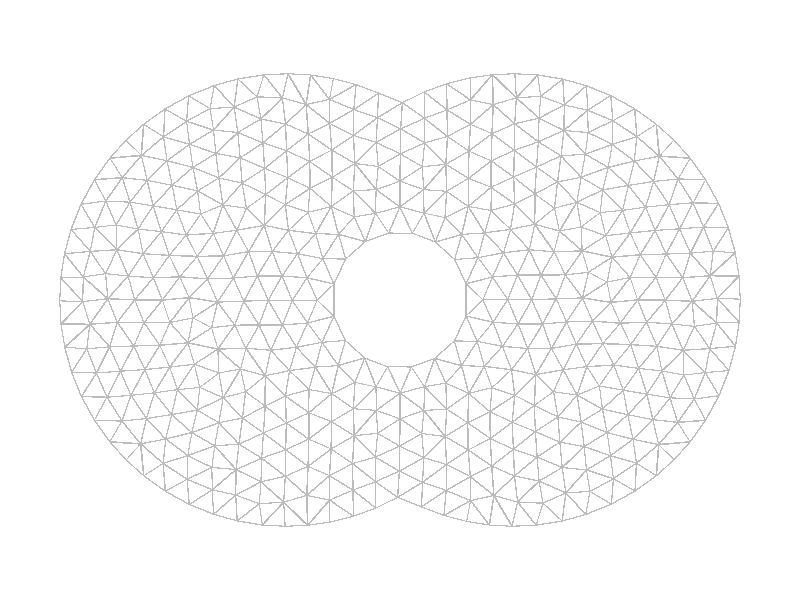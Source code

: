 #include "colors.inc"
background { rgb <1, 1, 1> }
camera {location <0, 0, 10>up <0,1,0> right <-1.33,0,0> angle 20look_at <0, 0, 0> sky <0, 1, 0> }
cylinder { <-1.49431, -0.106556, 0>, <-1.49999, -0.00383088, 0>, 0.00257205 texture {  pigment { rgb <0.5, 0.5, 0.5> } } }
cylinder { <-1.49431, -0.106556, 0>, <-1.39884, -0.00723999, 0>, 0.003444 texture {  pigment { rgb <0.5, 0.5, 0.5> } } }
cylinder { <-1.49999, -0.00383088, 0>, <-1.39884, -0.00723999, 0>, 0.0025303 texture {  pigment { rgb <0.5, 0.5, 0.5> } } }
cylinder { <-1.49517, 0.098186, 0>, <-1.39609, 0.101618, 0>, 0.00247844 texture {  pigment { rgb <0.5, 0.5, 0.5> } } }
cylinder { <-1.49517, 0.098186, 0>, <-1.47884, 0.204624, 0>, 0.00269206 texture {  pigment { rgb <0.5, 0.5, 0.5> } } }
cylinder { <-1.39609, 0.101618, 0>, <-1.47884, 0.204624, 0>, 0.0033032 texture {  pigment { rgb <0.5, 0.5, 0.5> } } }
cylinder { <-1.49999, -0.00383088, 0>, <-1.49517, 0.098186, 0>, 0.00255327 texture {  pigment { rgb <0.5, 0.5, 0.5> } } }
cylinder { <-1.39884, -0.00723999, 0>, <-1.49517, 0.098186, 0>, 0.0035702 texture {  pigment { rgb <0.5, 0.5, 0.5> } } }
cylinder { <-1.39884, -0.00723999, 0>, <-1.39609, 0.101618, 0>, 0.00272232 texture {  pigment { rgb <0.5, 0.5, 0.5> } } }
cylinder { <-1.44751, -0.319731, 0>, <-1.47793, -0.208914, 0>, 0.00287295 texture {  pigment { rgb <0.5, 0.5, 0.5> } } }
cylinder { <-1.44751, -0.319731, 0>, <-1.38101, -0.215411, 0>, 0.00309275 texture {  pigment { rgb <0.5, 0.5, 0.5> } } }
cylinder { <-1.47793, -0.208914, 0>, <-1.38101, -0.215411, 0>, 0.00242843 texture {  pigment { rgb <0.5, 0.5, 0.5> } } }
cylinder { <-1.47793, -0.208914, 0>, <-1.49431, -0.106556, 0>, 0.00259149 texture {  pigment { rgb <0.5, 0.5, 0.5> } } }
cylinder { <-1.47793, -0.208914, 0>, <-1.3669, -0.107145, 0>, 0.00376537 texture {  pigment { rgb <0.5, 0.5, 0.5> } } }
cylinder { <-1.49431, -0.106556, 0>, <-1.3669, -0.107145, 0>, 0.00318513 texture {  pigment { rgb <0.5, 0.5, 0.5> } } }
cylinder { <-1.38101, -0.215411, 0>, <-1.3669, -0.107145, 0>, 0.00272953 texture {  pigment { rgb <0.5, 0.5, 0.5> } } }
cylinder { <-1.3669, -0.107145, 0>, <-1.39884, -0.00723999, 0>, 0.00262213 texture {  pigment { rgb <0.5, 0.5, 0.5> } } }
cylinder { <-1.47884, 0.204624, 0>, <-1.36532, 0.21471, 0>, 0.00284931 texture {  pigment { rgb <0.5, 0.5, 0.5> } } }
cylinder { <-1.47884, 0.204624, 0>, <-1.45011, 0.311915, 0>, 0.00277679 texture {  pigment { rgb <0.5, 0.5, 0.5> } } }
cylinder { <-1.36532, 0.21471, 0>, <-1.45011, 0.311915, 0>, 0.00322481 texture {  pigment { rgb <0.5, 0.5, 0.5> } } }
cylinder { <-1.39609, 0.101618, 0>, <-1.36532, 0.21471, 0>, 0.00293009 texture {  pigment { rgb <0.5, 0.5, 0.5> } } }
cylinder { <-1.36532, 0.21471, 0>, <-1.34557, 0.320659, 0>, 0.00269435 texture {  pigment { rgb <0.5, 0.5, 0.5> } } }
cylinder { <-1.45011, 0.311915, 0>, <-1.34557, 0.320659, 0>, 0.00262258 texture {  pigment { rgb <0.5, 0.5, 0.5> } } }
cylinder { <-1.45011, 0.311915, 0>, <-1.40619, 0.422872, 0>, 0.00298334 texture {  pigment { rgb <0.5, 0.5, 0.5> } } }
cylinder { <-1.34557, 0.320659, 0>, <-1.40619, 0.422872, 0>, 0.00297089 texture {  pigment { rgb <0.5, 0.5, 0.5> } } }
cylinder { <-1.44751, -0.319731, 0>, <-1.33805, -0.322469, 0>, 0.00273722 texture {  pigment { rgb <0.5, 0.5, 0.5> } } }
cylinder { <-1.33805, -0.322469, 0>, <-1.38101, -0.215411, 0>, 0.00288392 texture {  pigment { rgb <0.5, 0.5, 0.5> } } }
cylinder { <-1.40427, -0.426966, 0>, <-1.44751, -0.319731, 0>, 0.0028906 texture {  pigment { rgb <0.5, 0.5, 0.5> } } }
cylinder { <-1.40427, -0.426966, 0>, <-1.33805, -0.322469, 0>, 0.00309272 texture {  pigment { rgb <0.5, 0.5, 0.5> } } }
cylinder { <-1.39609, 0.101618, 0>, <-1.29789, 0.116564, 0>, 0.00248333 texture {  pigment { rgb <0.5, 0.5, 0.5> } } }
cylinder { <-1.29789, 0.116564, 0>, <-1.36532, 0.21471, 0>, 0.00297691 texture {  pigment { rgb <0.5, 0.5, 0.5> } } }
cylinder { <-1.40619, 0.422872, 0>, <-1.29718, 0.437377, 0>, 0.00274937 texture {  pigment { rgb <0.5, 0.5, 0.5> } } }
cylinder { <-1.40619, 0.422872, 0>, <-1.34688, 0.531779, 0>, 0.00310019 texture {  pigment { rgb <0.5, 0.5, 0.5> } } }
cylinder { <-1.29718, 0.437377, 0>, <-1.34688, 0.531779, 0>, 0.00266722 texture {  pigment { rgb <0.5, 0.5, 0.5> } } }
cylinder { <-1.34734, -0.531052, 0>, <-1.40427, -0.426966, 0>, 0.00296593 texture {  pigment { rgb <0.5, 0.5, 0.5> } } }
cylinder { <-1.34734, -0.531052, 0>, <-1.29158, -0.429527, 0>, 0.00289572 texture {  pigment { rgb <0.5, 0.5, 0.5> } } }
cylinder { <-1.40427, -0.426966, 0>, <-1.29158, -0.429527, 0>, 0.0028179 texture {  pigment { rgb <0.5, 0.5, 0.5> } } }
cylinder { <-1.29158, -0.429527, 0>, <-1.33805, -0.322469, 0>, 0.00291773 texture {  pigment { rgb <0.5, 0.5, 0.5> } } }
cylinder { <-1.34557, 0.320659, 0>, <-1.29718, 0.437377, 0>, 0.00315885 texture {  pigment { rgb <0.5, 0.5, 0.5> } } }
cylinder { <-1.39884, -0.00723999, 0>, <-1.28808, 0.00565252, 0>, 0.00278757 texture {  pigment { rgb <0.5, 0.5, 0.5> } } }
cylinder { <-1.28808, 0.00565252, 0>, <-1.39609, 0.101618, 0>, 0.00361203 texture {  pigment { rgb <0.5, 0.5, 0.5> } } }
cylinder { <-1.28808, 0.00565252, 0>, <-1.29789, 0.116564, 0>, 0.00278359 texture {  pigment { rgb <0.5, 0.5, 0.5> } } }
cylinder { <-1.3669, -0.107145, 0>, <-1.28808, 0.00565252, 0>, 0.00344019 texture {  pigment { rgb <0.5, 0.5, 0.5> } } }
cylinder { <-1.38101, -0.215411, 0>, <-1.28034, -0.207024, 0>, 0.00252558 texture {  pigment { rgb <0.5, 0.5, 0.5> } } }
cylinder { <-1.28034, -0.207024, 0>, <-1.3669, -0.107145, 0>, 0.00330425 texture {  pigment { rgb <0.5, 0.5, 0.5> } } }
cylinder { <-1.33805, -0.322469, 0>, <-1.28034, -0.207024, 0>, 0.00322669 texture {  pigment { rgb <0.5, 0.5, 0.5> } } }
cylinder { <-1.34557, 0.320659, 0>, <-1.2515, 0.331735, 0>, 0.00236795 texture {  pigment { rgb <0.5, 0.5, 0.5> } } }
cylinder { <-1.2515, 0.331735, 0>, <-1.29718, 0.437377, 0>, 0.00287732 texture {  pigment { rgb <0.5, 0.5, 0.5> } } }
cylinder { <-1.28034, -0.207024, 0>, <-1.24626, -0.0983878, 0>, 0.00284642 texture {  pigment { rgb <0.5, 0.5, 0.5> } } }
cylinder { <-1.3669, -0.107145, 0>, <-1.24626, -0.0983878, 0>, 0.00302406 texture {  pigment { rgb <0.5, 0.5, 0.5> } } }
cylinder { <-1.24626, -0.0983878, 0>, <-1.28808, 0.00565252, 0>, 0.00280332 texture {  pigment { rgb <0.5, 0.5, 0.5> } } }
cylinder { <-1.36532, 0.21471, 0>, <-1.24813, 0.222159, 0>, 0.00293555 texture {  pigment { rgb <0.5, 0.5, 0.5> } } }
cylinder { <-1.24813, 0.222159, 0>, <-1.34557, 0.320659, 0>, 0.00346385 texture {  pigment { rgb <0.5, 0.5, 0.5> } } }
cylinder { <-1.29789, 0.116564, 0>, <-1.24813, 0.222159, 0>, 0.00291829 texture {  pigment { rgb <0.5, 0.5, 0.5> } } }
cylinder { <-1.24813, 0.222159, 0>, <-1.2515, 0.331735, 0>, 0.00274069 texture {  pigment { rgb <0.5, 0.5, 0.5> } } }
cylinder { <-1.29158, -0.429527, 0>, <-1.23257, -0.314597, 0>, 0.00322988 texture {  pigment { rgb <0.5, 0.5, 0.5> } } }
cylinder { <-1.33805, -0.322469, 0>, <-1.23257, -0.314597, 0>, 0.00264448 texture {  pigment { rgb <0.5, 0.5, 0.5> } } }
cylinder { <-1.23257, -0.314597, 0>, <-1.28034, -0.207024, 0>, 0.0029426 texture {  pigment { rgb <0.5, 0.5, 0.5> } } }
cylinder { <-1.27921, -0.626761, 0>, <-1.34734, -0.531052, 0>, 0.00293702 texture {  pigment { rgb <0.5, 0.5, 0.5> } } }
cylinder { <-1.27921, -0.626761, 0>, <-1.22577, -0.534706, 0>, 0.00266115 texture {  pigment { rgb <0.5, 0.5, 0.5> } } }
cylinder { <-1.34734, -0.531052, 0>, <-1.22577, -0.534706, 0>, 0.00304073 texture {  pigment { rgb <0.5, 0.5, 0.5> } } }
cylinder { <-1.22577, -0.534706, 0>, <-1.29158, -0.429527, 0>, 0.00310185 texture {  pigment { rgb <0.5, 0.5, 0.5> } } }
cylinder { <-1.34688, 0.531779, 0>, <-1.22407, 0.540583, 0>, 0.00307829 texture {  pigment { rgb <0.5, 0.5, 0.5> } } }
cylinder { <-1.34688, 0.531779, 0>, <-1.27896, 0.627072, 0>, 0.00292556 texture {  pigment { rgb <0.5, 0.5, 0.5> } } }
cylinder { <-1.22407, 0.540583, 0>, <-1.27896, 0.627072, 0>, 0.00256096 texture {  pigment { rgb <0.5, 0.5, 0.5> } } }
cylinder { <-1.29718, 0.437377, 0>, <-1.22407, 0.540583, 0>, 0.00316191 texture {  pigment { rgb <0.5, 0.5, 0.5> } } }
cylinder { <-1.29789, 0.116564, 0>, <-1.1987, 0.106016, 0>, 0.00249361 texture {  pigment { rgb <0.5, 0.5, 0.5> } } }
cylinder { <-1.1987, 0.106016, 0>, <-1.24813, 0.222159, 0>, 0.00315558 texture {  pigment { rgb <0.5, 0.5, 0.5> } } }
cylinder { <-1.28808, 0.00565252, 0>, <-1.1987, 0.106016, 0>, 0.00335985 texture {  pigment { rgb <0.5, 0.5, 0.5> } } }
cylinder { <-1.29718, 0.437377, 0>, <-1.19013, 0.432221, 0>, 0.00267916 texture {  pigment { rgb <0.5, 0.5, 0.5> } } }
cylinder { <-1.19013, 0.432221, 0>, <-1.22407, 0.540583, 0>, 0.0028388 texture {  pigment { rgb <0.5, 0.5, 0.5> } } }
cylinder { <-1.2515, 0.331735, 0>, <-1.19013, 0.432221, 0>, 0.00294361 texture {  pigment { rgb <0.5, 0.5, 0.5> } } }
cylinder { <-1.29158, -0.429527, 0>, <-1.18614, -0.421449, 0>, 0.00264381 texture {  pigment { rgb <0.5, 0.5, 0.5> } } }
cylinder { <-1.18614, -0.421449, 0>, <-1.23257, -0.314597, 0>, 0.00291259 texture {  pigment { rgb <0.5, 0.5, 0.5> } } }
cylinder { <-1.22577, -0.534706, 0>, <-1.18614, -0.421449, 0>, 0.00299974 texture {  pigment { rgb <0.5, 0.5, 0.5> } } }
cylinder { <-1.28034, -0.207024, 0>, <-1.17333, -0.203205, 0>, 0.00267702 texture {  pigment { rgb <0.5, 0.5, 0.5> } } }
cylinder { <-1.17333, -0.203205, 0>, <-1.24626, -0.0983878, 0>, 0.00319232 texture {  pigment { rgb <0.5, 0.5, 0.5> } } }
cylinder { <-1.23257, -0.314597, 0>, <-1.17333, -0.203205, 0>, 0.00315413 texture {  pigment { rgb <0.5, 0.5, 0.5> } } }
cylinder { <-1.24626, -0.0983878, 0>, <-1.16961, 0.000755656, 0>, 0.00313289 texture {  pigment { rgb <0.5, 0.5, 0.5> } } }
cylinder { <-1.28808, 0.00565252, 0>, <-1.16961, 0.000755656, 0>, 0.00296431 texture {  pigment { rgb <0.5, 0.5, 0.5> } } }
cylinder { <-1.16961, 0.000755656, 0>, <-1.1987, 0.106016, 0>, 0.00273016 texture {  pigment { rgb <0.5, 0.5, 0.5> } } }
cylinder { <-1.24813, 0.222159, 0>, <-1.15461, 0.313708, 0>, 0.00327176 texture {  pigment { rgb <0.5, 0.5, 0.5> } } }
cylinder { <-1.2515, 0.331735, 0>, <-1.15461, 0.313708, 0>, 0.00246387 texture {  pigment { rgb <0.5, 0.5, 0.5> } } }
cylinder { <-1.2075, -0.706714, 0>, <-1.27921, -0.626761, 0>, 0.00268501 texture {  pigment { rgb <0.5, 0.5, 0.5> } } }
cylinder { <-1.2075, -0.706714, 0>, <-1.14321, -0.635804, 0>, 0.00239291 texture {  pigment { rgb <0.5, 0.5, 0.5> } } }
cylinder { <-1.27921, -0.626761, 0>, <-1.14321, -0.635804, 0>, 0.00340758 texture {  pigment { rgb <0.5, 0.5, 0.5> } } }
cylinder { <-1.14321, -0.635804, 0>, <-1.22577, -0.534706, 0>, 0.00326309 texture {  pigment { rgb <0.5, 0.5, 0.5> } } }
cylinder { <-1.27896, 0.627072, 0>, <-1.14018, 0.638759, 0>, 0.00348191 texture {  pigment { rgb <0.5, 0.5, 0.5> } } }
cylinder { <-1.27896, 0.627072, 0>, <-1.20834, 0.705875, 0>, 0.00264548 texture {  pigment { rgb <0.5, 0.5, 0.5> } } }
cylinder { <-1.14018, 0.638759, 0>, <-1.20834, 0.705875, 0>, 0.00239143 texture {  pigment { rgb <0.5, 0.5, 0.5> } } }
cylinder { <-1.22407, 0.540583, 0>, <-1.14018, 0.638759, 0>, 0.00322841 texture {  pigment { rgb <0.5, 0.5, 0.5> } } }
cylinder { <-1.15461, 0.313708, 0>, <-1.19013, 0.432221, 0>, 0.00309303 texture {  pigment { rgb <0.5, 0.5, 0.5> } } }
cylinder { <-1.1987, 0.106016, 0>, <-1.13277, 0.204733, 0>, 0.00296773 texture {  pigment { rgb <0.5, 0.5, 0.5> } } }
cylinder { <-1.24813, 0.222159, 0>, <-1.13277, 0.204733, 0>, 0.00291666 texture {  pigment { rgb <0.5, 0.5, 0.5> } } }
cylinder { <-1.17333, -0.203205, 0>, <-1.1286, -0.0995902, 0>, 0.00282142 texture {  pigment { rgb <0.5, 0.5, 0.5> } } }
cylinder { <-1.24626, -0.0983878, 0>, <-1.1286, -0.0995902, 0>, 0.00294162 texture {  pigment { rgb <0.5, 0.5, 0.5> } } }
cylinder { <-1.1286, -0.0995902, 0>, <-1.16961, 0.000755656, 0>, 0.00271009 texture {  pigment { rgb <0.5, 0.5, 0.5> } } }
cylinder { <-1.13277, 0.204733, 0>, <-1.15461, 0.313708, 0>, 0.00277854 texture {  pigment { rgb <0.5, 0.5, 0.5> } } }
cylinder { <-1.23257, -0.314597, 0>, <-1.12476, -0.307461, 0>, 0.00270107 texture {  pigment { rgb <0.5, 0.5, 0.5> } } }
cylinder { <-1.12476, -0.307461, 0>, <-1.17333, -0.203205, 0>, 0.00287532 texture {  pigment { rgb <0.5, 0.5, 0.5> } } }
cylinder { <-1.18614, -0.421449, 0>, <-1.12476, -0.307461, 0>, 0.00323655 texture {  pigment { rgb <0.5, 0.5, 0.5> } } }
cylinder { <-1.22577, -0.534706, 0>, <-1.11782, -0.523781, 0>, 0.00271237 texture {  pigment { rgb <0.5, 0.5, 0.5> } } }
cylinder { <-1.11782, -0.523781, 0>, <-1.18614, -0.421449, 0>, 0.00307601 texture {  pigment { rgb <0.5, 0.5, 0.5> } } }
cylinder { <-1.14321, -0.635804, 0>, <-1.11782, -0.523781, 0>, 0.00287158 texture {  pigment { rgb <0.5, 0.5, 0.5> } } }
cylinder { <-1.22407, 0.540583, 0>, <-1.11442, 0.528753, 0>, 0.00275717 texture {  pigment { rgb <0.5, 0.5, 0.5> } } }
cylinder { <-1.11442, 0.528753, 0>, <-1.14018, 0.638759, 0>, 0.00282455 texture {  pigment { rgb <0.5, 0.5, 0.5> } } }
cylinder { <-1.19013, 0.432221, 0>, <-1.11442, 0.528753, 0>, 0.00306712 texture {  pigment { rgb <0.5, 0.5, 0.5> } } }
cylinder { <-1.14018, 0.638759, 0>, <-1.13026, 0.776387, 0>, 0.00344962 texture {  pigment { rgb <0.5, 0.5, 0.5> } } }
cylinder { <-1.20834, 0.705875, 0>, <-1.13026, 0.776387, 0>, 0.00263017 texture {  pigment { rgb <0.5, 0.5, 0.5> } } }
cylinder { <-1.2075, -0.706714, 0>, <-1.12949, -0.777009, 0>, 0.00262526 texture {  pigment { rgb <0.5, 0.5, 0.5> } } }
cylinder { <-1.12949, -0.777009, 0>, <-1.14321, -0.635804, 0>, 0.00354677 texture {  pigment { rgb <0.5, 0.5, 0.5> } } }
cylinder { <-1.19013, 0.432221, 0>, <-1.08853, 0.415992, 0>, 0.00257216 texture {  pigment { rgb <0.5, 0.5, 0.5> } } }
cylinder { <-1.08853, 0.415992, 0>, <-1.11442, 0.528753, 0>, 0.00289233 texture {  pigment { rgb <0.5, 0.5, 0.5> } } }
cylinder { <-1.15461, 0.313708, 0>, <-1.08853, 0.415992, 0>, 0.00304427 texture {  pigment { rgb <0.5, 0.5, 0.5> } } }
cylinder { <-1.1987, 0.106016, 0>, <-1.08717, 0.0980992, 0>, 0.00279543 texture {  pigment { rgb <0.5, 0.5, 0.5> } } }
cylinder { <-1.08717, 0.0980992, 0>, <-1.13277, 0.204733, 0>, 0.00289943 texture {  pigment { rgb <0.5, 0.5, 0.5> } } }
cylinder { <-1.16961, 0.000755656, 0>, <-1.08717, 0.0980992, 0>, 0.00318915 texture {  pigment { rgb <0.5, 0.5, 0.5> } } }
cylinder { <-1.18614, -0.421449, 0>, <-1.08255, -0.41027, 0>, 0.00260477 texture {  pigment { rgb <0.5, 0.5, 0.5> } } }
cylinder { <-1.08255, -0.41027, 0>, <-1.12476, -0.307461, 0>, 0.00277844 texture {  pigment { rgb <0.5, 0.5, 0.5> } } }
cylinder { <-1.11782, -0.523781, 0>, <-1.08255, -0.41027, 0>, 0.00297164 texture {  pigment { rgb <0.5, 0.5, 0.5> } } }
cylinder { <-1.17333, -0.203205, 0>, <-1.05882, -0.199872, 0>, 0.00286386 texture {  pigment { rgb <0.5, 0.5, 0.5> } } }
cylinder { <-1.05882, -0.199872, 0>, <-1.1286, -0.0995902, 0>, 0.00305424 texture {  pigment { rgb <0.5, 0.5, 0.5> } } }
cylinder { <-1.12476, -0.307461, 0>, <-1.05882, -0.199872, 0>, 0.00315469 texture {  pigment { rgb <0.5, 0.5, 0.5> } } }
cylinder { <-1.13277, 0.204733, 0>, <-1.0522, 0.302234, 0>, 0.00316215 texture {  pigment { rgb <0.5, 0.5, 0.5> } } }
cylinder { <-1.15461, 0.313708, 0>, <-1.0522, 0.302234, 0>, 0.00257636 texture {  pigment { rgb <0.5, 0.5, 0.5> } } }
cylinder { <-1.16961, 0.000755656, 0>, <-1.04763, -0.000596829, 0>, 0.00304969 texture {  pigment { rgb <0.5, 0.5, 0.5> } } }
cylinder { <-1.04763, -0.000596829, 0>, <-1.08717, 0.0980992, 0>, 0.00265799 texture {  pigment { rgb <0.5, 0.5, 0.5> } } }
cylinder { <-1.1286, -0.0995902, 0>, <-1.04763, -0.000596829, 0>, 0.0031972 texture {  pigment { rgb <0.5, 0.5, 0.5> } } }
cylinder { <-1.12949, -0.777009, 0>, <-1.04402, -0.722393, 0>, 0.00253566 texture {  pigment { rgb <0.5, 0.5, 0.5> } } }
cylinder { <-1.04402, -0.722393, 0>, <-1.14321, -0.635804, 0>, 0.0032916 texture {  pigment { rgb <0.5, 0.5, 0.5> } } }
cylinder { <-1.14018, 0.638759, 0>, <-1.04229, 0.720979, 0>, 0.00319578 texture {  pigment { rgb <0.5, 0.5, 0.5> } } }
cylinder { <-1.13026, 0.776387, 0>, <-1.04229, 0.720979, 0>, 0.00259895 texture {  pigment { rgb <0.5, 0.5, 0.5> } } }
cylinder { <-1.0522, 0.302234, 0>, <-1.08853, 0.415992, 0>, 0.00298553 texture {  pigment { rgb <0.5, 0.5, 0.5> } } }
cylinder { <-1.14321, -0.635804, 0>, <-1.03275, -0.61406, 0>, 0.00281436 texture {  pigment { rgb <0.5, 0.5, 0.5> } } }
cylinder { <-1.03275, -0.61406, 0>, <-1.11782, -0.523781, 0>, 0.00310109 texture {  pigment { rgb <0.5, 0.5, 0.5> } } }
cylinder { <-1.11442, 0.528753, 0>, <-1.02689, 0.615495, 0>, 0.00308067 texture {  pigment { rgb <0.5, 0.5, 0.5> } } }
cylinder { <-1.14018, 0.638759, 0>, <-1.02689, 0.615495, 0>, 0.00289123 texture {  pigment { rgb <0.5, 0.5, 0.5> } } }
cylinder { <-1.04402, -0.722393, 0>, <-1.03275, -0.61406, 0>, 0.00272296 texture {  pigment { rgb <0.5, 0.5, 0.5> } } }
cylinder { <-1.02689, 0.615495, 0>, <-1.04229, 0.720979, 0>, 0.00266507 texture {  pigment { rgb <0.5, 0.5, 0.5> } } }
cylinder { <-1.08717, 0.0980992, 0>, <-1.01743, 0.197184, 0>, 0.00302915 texture {  pigment { rgb <0.5, 0.5, 0.5> } } }
cylinder { <-1.13277, 0.204733, 0>, <-1.01743, 0.197184, 0>, 0.00288976 texture {  pigment { rgb <0.5, 0.5, 0.5> } } }
cylinder { <-1.12476, -0.307461, 0>, <-1.01518, -0.296538, 0>, 0.00275302 texture {  pigment { rgb <0.5, 0.5, 0.5> } } }
cylinder { <-1.01518, -0.296538, 0>, <-1.05882, -0.199872, 0>, 0.00265149 texture {  pigment { rgb <0.5, 0.5, 0.5> } } }
cylinder { <-1.05882, -0.199872, 0>, <-1.01435, -0.0997689, 0>, 0.00273847 texture {  pigment { rgb <0.5, 0.5, 0.5> } } }
cylinder { <-1.1286, -0.0995902, 0>, <-1.01435, -0.0997689, 0>, 0.00285632 texture {  pigment { rgb <0.5, 0.5, 0.5> } } }
cylinder { <-1.01435, -0.0997689, 0>, <-1.04763, -0.000596829, 0>, 0.00261523 texture {  pigment { rgb <0.5, 0.5, 0.5> } } }
cylinder { <-1.13026, 0.776387, 0>, <-1.03605, 0.844187, 0>, 0.00290172 texture {  pigment { rgb <0.5, 0.5, 0.5> } } }
cylinder { <-1.04229, 0.720979, 0>, <-1.03605, 0.844187, 0>, 0.00308415 texture {  pigment { rgb <0.5, 0.5, 0.5> } } }
cylinder { <-1.03445, -0.845201, 0>, <-1.12949, -0.777009, 0>, 0.00292435 texture {  pigment { rgb <0.5, 0.5, 0.5> } } }
cylinder { <-1.03445, -0.845201, 0>, <-1.04402, -0.722393, 0>, 0.00307951 texture {  pigment { rgb <0.5, 0.5, 0.5> } } }
cylinder { <-1.01743, 0.197184, 0>, <-1.0522, 0.302234, 0>, 0.00276634 texture {  pigment { rgb <0.5, 0.5, 0.5> } } }
cylinder { <-1.08255, -0.41027, 0>, <-1.01518, -0.296538, 0>, 0.00330463 texture {  pigment { rgb <0.5, 0.5, 0.5> } } }
cylinder { <-1.03275, -0.61406, 0>, <-1.00655, -0.50621, 0>, 0.00277471 texture {  pigment { rgb <0.5, 0.5, 0.5> } } }
cylinder { <-1.11782, -0.523781, 0>, <-1.00655, -0.50621, 0>, 0.00281633 texture {  pigment { rgb <0.5, 0.5, 0.5> } } }
cylinder { <-1.00655, -0.50621, 0>, <-1.08255, -0.41027, 0>, 0.00305989 texture {  pigment { rgb <0.5, 0.5, 0.5> } } }
cylinder { <-1.11442, 0.528753, 0>, <-1.00432, 0.506891, 0>, 0.0028062 texture {  pigment { rgb <0.5, 0.5, 0.5> } } }
cylinder { <-1.00432, 0.506891, 0>, <-1.02689, 0.615495, 0>, 0.00277313 texture {  pigment { rgb <0.5, 0.5, 0.5> } } }
cylinder { <-1.08853, 0.415992, 0>, <-1.00432, 0.506891, 0>, 0.00309788 texture {  pigment { rgb <0.5, 0.5, 0.5> } } }
cylinder { <-1.0522, 0.302234, 0>, <-0.98405, 0.398569, 0>, 0.00295007 texture {  pigment { rgb <0.5, 0.5, 0.5> } } }
cylinder { <-1.08853, 0.415992, 0>, <-0.98405, 0.398569, 0>, 0.00264819 texture {  pigment { rgb <0.5, 0.5, 0.5> } } }
cylinder { <-1.08255, -0.41027, 0>, <-0.981419, -0.39636, 0>, 0.00255204 texture {  pigment { rgb <0.5, 0.5, 0.5> } } }
cylinder { <-0.981419, -0.39636, 0>, <-1.01518, -0.296538, 0>, 0.00263444 texture {  pigment { rgb <0.5, 0.5, 0.5> } } }
cylinder { <-0.98405, 0.398569, 0>, <-1.00432, 0.506891, 0>, 0.00275504 texture {  pigment { rgb <0.5, 0.5, 0.5> } } }
cylinder { <-1.00655, -0.50621, 0>, <-0.981419, -0.39636, 0>, 0.00281717 texture {  pigment { rgb <0.5, 0.5, 0.5> } } }
cylinder { <-1.04763, -0.000596829, 0>, <-0.971216, 0.102383, 0>, 0.00320588 texture {  pigment { rgb <0.5, 0.5, 0.5> } } }
cylinder { <-1.08717, 0.0980992, 0>, <-0.971216, 0.102383, 0>, 0.00290073 texture {  pigment { rgb <0.5, 0.5, 0.5> } } }
cylinder { <-0.971216, 0.102383, 0>, <-1.01743, 0.197184, 0>, 0.00263662 texture {  pigment { rgb <0.5, 0.5, 0.5> } } }
cylinder { <-1.04229, 0.720979, 0>, <-0.940806, 0.789728, 0>, 0.00306456 texture {  pigment { rgb <0.5, 0.5, 0.5> } } }
cylinder { <-1.03605, 0.844187, 0>, <-0.940806, 0.789728, 0>, 0.00274284 texture {  pigment { rgb <0.5, 0.5, 0.5> } } }
cylinder { <-1.01743, 0.197184, 0>, <-0.942714, 0.28735, 0>, 0.00292748 texture {  pigment { rgb <0.5, 0.5, 0.5> } } }
cylinder { <-1.0522, 0.302234, 0>, <-0.942714, 0.28735, 0>, 0.00276227 texture {  pigment { rgb <0.5, 0.5, 0.5> } } }
cylinder { <-1.03445, -0.845201, 0>, <-0.938619, -0.792337, 0>, 0.00273607 texture {  pigment { rgb <0.5, 0.5, 0.5> } } }
cylinder { <-0.938619, -0.792337, 0>, <-1.04402, -0.722393, 0>, 0.00316249 texture {  pigment { rgb <0.5, 0.5, 0.5> } } }
cylinder { <-1.04402, -0.722393, 0>, <-0.935557, -0.687253, 0>, 0.00285042 texture {  pigment { rgb <0.5, 0.5, 0.5> } } }
cylinder { <-0.935557, -0.687253, 0>, <-1.03275, -0.61406, 0>, 0.00304185 texture {  pigment { rgb <0.5, 0.5, 0.5> } } }
cylinder { <-1.05882, -0.199872, 0>, <-0.934878, -0.189551, 0>, 0.00310931 texture {  pigment { rgb <0.5, 0.5, 0.5> } } }
cylinder { <-0.934878, -0.189551, 0>, <-1.01435, -0.0997689, 0>, 0.00299749 texture {  pigment { rgb <0.5, 0.5, 0.5> } } }
cylinder { <-0.942714, 0.28735, 0>, <-0.98405, 0.398569, 0>, 0.0029663 texture {  pigment { rgb <0.5, 0.5, 0.5> } } }
cylinder { <-1.01518, -0.296538, 0>, <-0.934878, -0.189551, 0>, 0.00334432 texture {  pigment { rgb <0.5, 0.5, 0.5> } } }
cylinder { <-1.04763, -0.000596829, 0>, <-0.929596, 0.0106595, 0>, 0.0029643 texture {  pigment { rgb <0.5, 0.5, 0.5> } } }
cylinder { <-0.929596, 0.0106595, 0>, <-0.971216, 0.102383, 0>, 0.00251812 texture {  pigment { rgb <0.5, 0.5, 0.5> } } }
cylinder { <-1.02689, 0.615495, 0>, <-0.927766, 0.688021, 0>, 0.00307062 texture {  pigment { rgb <0.5, 0.5, 0.5> } } }
cylinder { <-1.04229, 0.720979, 0>, <-0.927766, 0.688021, 0>, 0.00297943 texture {  pigment { rgb <0.5, 0.5, 0.5> } } }
cylinder { <-1.03275, -0.61406, 0>, <-0.917799, -0.586129, 0>, 0.00295749 texture {  pigment { rgb <0.5, 0.5, 0.5> } } }
cylinder { <-0.917799, -0.586129, 0>, <-1.00655, -0.50621, 0>, 0.00298574 texture {  pigment { rgb <0.5, 0.5, 0.5> } } }
cylinder { <-1.01435, -0.0997689, 0>, <-0.929596, 0.0106595, 0>, 0.00348004 texture {  pigment { rgb <0.5, 0.5, 0.5> } } }
cylinder { <-0.938619, -0.792337, 0>, <-0.935557, -0.687253, 0>, 0.00262821 texture {  pigment { rgb <0.5, 0.5, 0.5> } } }
cylinder { <-0.927766, 0.688021, 0>, <-0.940806, 0.789728, 0>, 0.00256347 texture {  pigment { rgb <0.5, 0.5, 0.5> } } }
cylinder { <-1.00432, 0.506891, 0>, <-0.9129, 0.585823, 0>, 0.00301948 texture {  pigment { rgb <0.5, 0.5, 0.5> } } }
cylinder { <-1.02689, 0.615495, 0>, <-0.9129, 0.585823, 0>, 0.00294475 texture {  pigment { rgb <0.5, 0.5, 0.5> } } }
cylinder { <-1.03605, 0.844187, 0>, <-0.931837, 0.901952, 0>, 0.00297876 texture {  pigment { rgb <0.5, 0.5, 0.5> } } }
cylinder { <-0.940806, 0.789728, 0>, <-0.931837, 0.901952, 0>, 0.00281455 texture {  pigment { rgb <0.5, 0.5, 0.5> } } }
cylinder { <-0.928989, -0.90331, 0>, <-1.03445, -0.845201, 0>, 0.00301022 texture {  pigment { rgb <0.5, 0.5, 0.5> } } }
cylinder { <-0.928989, -0.90331, 0>, <-0.938619, -0.792337, 0>, 0.00278474 texture {  pigment { rgb <0.5, 0.5, 0.5> } } }
cylinder { <-0.935557, -0.687253, 0>, <-0.917799, -0.586129, 0>, 0.00256679 texture {  pigment { rgb <0.5, 0.5, 0.5> } } }
cylinder { <-0.9129, 0.585823, 0>, <-0.927766, 0.688021, 0>, 0.00258184 texture {  pigment { rgb <0.5, 0.5, 0.5> } } }
cylinder { <-1.01435, -0.0997689, 0>, <-0.913089, -0.0789389, 0>, 0.00258444 texture {  pigment { rgb <0.5, 0.5, 0.5> } } }
cylinder { <-0.913089, -0.0789389, 0>, <-0.929596, 0.0106595, 0>, 0.00227766 texture {  pigment { rgb <0.5, 0.5, 0.5> } } }
cylinder { <-1.01518, -0.296538, 0>, <-0.906456, -0.284095, 0>, 0.00273591 texture {  pigment { rgb <0.5, 0.5, 0.5> } } }
cylinder { <-0.906456, -0.284095, 0>, <-0.934878, -0.189551, 0>, 0.0024681 texture {  pigment { rgb <0.5, 0.5, 0.5> } } }
cylinder { <-0.934878, -0.189551, 0>, <-0.913089, -0.0789389, 0>, 0.00281844 texture {  pigment { rgb <0.5, 0.5, 0.5> } } }
cylinder { <-0.981419, -0.39636, 0>, <-0.906456, -0.284095, 0>, 0.0033748 texture {  pigment { rgb <0.5, 0.5, 0.5> } } }
cylinder { <-1.00655, -0.50621, 0>, <-0.893257, -0.48671, 0>, 0.00287391 texture {  pigment { rgb <0.5, 0.5, 0.5> } } }
cylinder { <-0.893257, -0.48671, 0>, <-0.981419, -0.39636, 0>, 0.00315591 texture {  pigment { rgb <0.5, 0.5, 0.5> } } }
cylinder { <-0.98405, 0.398569, 0>, <-0.892231, 0.481839, 0>, 0.00309885 texture {  pigment { rgb <0.5, 0.5, 0.5> } } }
cylinder { <-1.00432, 0.506891, 0>, <-0.892231, 0.481839, 0>, 0.00287132 texture {  pigment { rgb <0.5, 0.5, 0.5> } } }
cylinder { <-1.01743, 0.197184, 0>, <-0.893569, 0.192908, 0>, 0.00309834 texture {  pigment { rgb <0.5, 0.5, 0.5> } } }
cylinder { <-0.893569, 0.192908, 0>, <-0.942714, 0.28735, 0>, 0.00266159 texture {  pigment { rgb <0.5, 0.5, 0.5> } } }
cylinder { <-0.971216, 0.102383, 0>, <-0.893569, 0.192908, 0>, 0.0029816 texture {  pigment { rgb <0.5, 0.5, 0.5> } } }
cylinder { <-0.917799, -0.586129, 0>, <-0.893257, -0.48671, 0>, 0.00256009 texture {  pigment { rgb <0.5, 0.5, 0.5> } } }
cylinder { <-0.892231, 0.481839, 0>, <-0.9129, 0.585823, 0>, 0.00265046 texture {  pigment { rgb <0.5, 0.5, 0.5> } } }
cylinder { <-0.981419, -0.39636, 0>, <-0.882781, -0.386454, 0>, 0.00247834 texture {  pigment { rgb <0.5, 0.5, 0.5> } } }
cylinder { <-0.882781, -0.386454, 0>, <-0.906456, -0.284095, 0>, 0.00262652 texture {  pigment { rgb <0.5, 0.5, 0.5> } } }
cylinder { <-0.893257, -0.48671, 0>, <-0.882781, -0.386454, 0>, 0.00252005 texture {  pigment { rgb <0.5, 0.5, 0.5> } } }
cylinder { <-0.98405, 0.398569, 0>, <-0.878929, 0.379909, 0>, 0.00266911 texture {  pigment { rgb <0.5, 0.5, 0.5> } } }
cylinder { <-0.878929, 0.379909, 0>, <-0.892231, 0.481839, 0>, 0.00256986 texture {  pigment { rgb <0.5, 0.5, 0.5> } } }
cylinder { <-0.942714, 0.28735, 0>, <-0.878929, 0.379909, 0>, 0.00281021 texture {  pigment { rgb <0.5, 0.5, 0.5> } } }
cylinder { <-0.971216, 0.102383, 0>, <-0.848616, 0.0932216, 0>, 0.00307354 texture {  pigment { rgb <0.5, 0.5, 0.5> } } }
cylinder { <-0.848616, 0.0932216, 0>, <-0.893569, 0.192908, 0>, 0.00273384 texture {  pigment { rgb <0.5, 0.5, 0.5> } } }
cylinder { <-0.929596, 0.0106595, 0>, <-0.848616, 0.0932216, 0>, 0.00289117 texture {  pigment { rgb <0.5, 0.5, 0.5> } } }
cylinder { <-0.940806, 0.789728, 0>, <-0.837344, 0.846073, 0>, 0.00294524 texture {  pigment { rgb <0.5, 0.5, 0.5> } } }
cylinder { <-0.837344, 0.846073, 0>, <-0.931837, 0.901952, 0>, 0.00274447 texture {  pigment { rgb <0.5, 0.5, 0.5> } } }
cylinder { <-0.928989, -0.90331, 0>, <-0.827576, -0.838817, 0>, 0.00300456 texture {  pigment { rgb <0.5, 0.5, 0.5> } } }
cylinder { <-0.938619, -0.792337, 0>, <-0.827576, -0.838817, 0>, 0.00300946 texture {  pigment { rgb <0.5, 0.5, 0.5> } } }
cylinder { <-0.934878, -0.189551, 0>, <-0.830513, -0.122564, 0>, 0.00310034 texture {  pigment { rgb <0.5, 0.5, 0.5> } } }
cylinder { <-0.913089, -0.0789389, 0>, <-0.830513, -0.122564, 0>, 0.00233478 texture {  pigment { rgb <0.5, 0.5, 0.5> } } }
cylinder { <-0.938619, -0.792337, 0>, <-0.829439, -0.739727, 0>, 0.00302987 texture {  pigment { rgb <0.5, 0.5, 0.5> } } }
cylinder { <-0.935557, -0.687253, 0>, <-0.829439, -0.739727, 0>, 0.00295956 texture {  pigment { rgb <0.5, 0.5, 0.5> } } }
cylinder { <-0.942714, 0.28735, 0>, <-0.823035, 0.294552, 0>, 0.00299738 texture {  pigment { rgb <0.5, 0.5, 0.5> } } }
cylinder { <-0.823035, 0.294552, 0>, <-0.878929, 0.379909, 0>, 0.00255072 texture {  pigment { rgb <0.5, 0.5, 0.5> } } }
cylinder { <-0.927766, 0.688021, 0>, <-0.822257, 0.750851, 0>, 0.00306997 texture {  pigment { rgb <0.5, 0.5, 0.5> } } }
cylinder { <-0.822257, 0.750851, 0>, <-0.940806, 0.789728, 0>, 0.003119 texture {  pigment { rgb <0.5, 0.5, 0.5> } } }
cylinder { <-0.935557, -0.687253, 0>, <-0.816803, -0.644464, 0>, 0.00315569 texture {  pigment { rgb <0.5, 0.5, 0.5> } } }
cylinder { <-0.917799, -0.586129, 0>, <-0.816803, -0.644464, 0>, 0.00291581 texture {  pigment { rgb <0.5, 0.5, 0.5> } } }
cylinder { <-0.827576, -0.838817, 0>, <-0.829439, -0.739727, 0>, 0.00247769 texture {  pigment { rgb <0.5, 0.5, 0.5> } } }
cylinder { <-0.893569, 0.192908, 0>, <-0.823035, 0.294552, 0>, 0.00309298 texture {  pigment { rgb <0.5, 0.5, 0.5> } } }
cylinder { <-0.822257, 0.750851, 0>, <-0.837344, 0.846073, 0>, 0.00241024 texture {  pigment { rgb <0.5, 0.5, 0.5> } } }
cylinder { <-0.9129, 0.585823, 0>, <-0.811944, 0.647891, 0>, 0.00296274 texture {  pigment { rgb <0.5, 0.5, 0.5> } } }
cylinder { <-0.811944, 0.647891, 0>, <-0.927766, 0.688021, 0>, 0.00306443 texture {  pigment { rgb <0.5, 0.5, 0.5> } } }
cylinder { <-0.837344, 0.846073, 0>, <-0.818659, 0.947869, 0>, 0.00258743 texture {  pigment { rgb <0.5, 0.5, 0.5> } } }
cylinder { <-0.931837, 0.901952, 0>, <-0.818659, 0.947869, 0>, 0.00305344 texture {  pigment { rgb <0.5, 0.5, 0.5> } } }
cylinder { <-0.829439, -0.739727, 0>, <-0.816803, -0.644464, 0>, 0.00240243 texture {  pigment { rgb <0.5, 0.5, 0.5> } } }
cylinder { <-0.913089, -0.0789389, 0>, <-0.804151, -0.00901272, 0>, 0.00323624 texture {  pigment { rgb <0.5, 0.5, 0.5> } } }
cylinder { <-0.929596, 0.0106595, 0>, <-0.804151, -0.00901272, 0>, 0.00317445 texture {  pigment { rgb <0.5, 0.5, 0.5> } } }
cylinder { <-0.906456, -0.284095, 0>, <-0.803003, -0.216786, 0>, 0.00308555 texture {  pigment { rgb <0.5, 0.5, 0.5> } } }
cylinder { <-0.934878, -0.189551, 0>, <-0.803003, -0.216786, 0>, 0.00336645 texture {  pigment { rgb <0.5, 0.5, 0.5> } } }
cylinder { <-0.882781, -0.386454, 0>, <-0.798284, -0.322325, 0>, 0.00265193 texture {  pigment { rgb <0.5, 0.5, 0.5> } } }
cylinder { <-0.906456, -0.284095, 0>, <-0.798284, -0.322325, 0>, 0.00286823 texture {  pigment { rgb <0.5, 0.5, 0.5> } } }
cylinder { <-0.928989, -0.90331, 0>, <-0.822053, -0.946722, 0>, 0.00288528 texture {  pigment { rgb <0.5, 0.5, 0.5> } } }
cylinder { <-0.822053, -0.946722, 0>, <-0.827576, -0.838817, 0>, 0.00270115 texture {  pigment { rgb <0.5, 0.5, 0.5> } } }
cylinder { <-0.892231, 0.481839, 0>, <-0.79833, 0.539621, 0>, 0.00275637 texture {  pigment { rgb <0.5, 0.5, 0.5> } } }
cylinder { <-0.79833, 0.539621, 0>, <-0.9129, 0.585823, 0>, 0.00308838 texture {  pigment { rgb <0.5, 0.5, 0.5> } } }
cylinder { <-0.811944, 0.647891, 0>, <-0.822257, 0.750851, 0>, 0.00258688 texture {  pigment { rgb <0.5, 0.5, 0.5> } } }
cylinder { <-0.830513, -0.122564, 0>, <-0.804151, -0.00901272, 0>, 0.00291428 texture {  pigment { rgb <0.5, 0.5, 0.5> } } }
cylinder { <-0.804151, -0.00901272, 0>, <-0.848616, 0.0932216, 0>, 0.00278714 texture {  pigment { rgb <0.5, 0.5, 0.5> } } }
cylinder { <-0.803003, -0.216786, 0>, <-0.830513, -0.122564, 0>, 0.00245389 texture {  pigment { rgb <0.5, 0.5, 0.5> } } }
cylinder { <-0.917799, -0.586129, 0>, <-0.798269, -0.542546, 0>, 0.00318068 texture {  pigment { rgb <0.5, 0.5, 0.5> } } }
cylinder { <-0.816803, -0.644464, 0>, <-0.798269, -0.542546, 0>, 0.00258974 texture {  pigment { rgb <0.5, 0.5, 0.5> } } }
cylinder { <-0.893257, -0.48671, 0>, <-0.798269, -0.542546, 0>, 0.00275458 texture {  pigment { rgb <0.5, 0.5, 0.5> } } }
cylinder { <-0.79833, 0.539621, 0>, <-0.811944, 0.647891, 0>, 0.00272806 texture {  pigment { rgb <0.5, 0.5, 0.5> } } }
cylinder { <-0.878929, 0.379909, 0>, <-0.780795, 0.420349, 0>, 0.00265349 texture {  pigment { rgb <0.5, 0.5, 0.5> } } }
cylinder { <-0.780795, 0.420349, 0>, <-0.892231, 0.481839, 0>, 0.00318188 texture {  pigment { rgb <0.5, 0.5, 0.5> } } }
cylinder { <-0.893257, -0.48671, 0>, <-0.779659, -0.432021, 0>, 0.00315191 texture {  pigment { rgb <0.5, 0.5, 0.5> } } }
cylinder { <-0.882781, -0.386454, 0>, <-0.779659, -0.432021, 0>, 0.00281852 texture {  pigment { rgb <0.5, 0.5, 0.5> } } }
cylinder { <-0.798284, -0.322325, 0>, <-0.803003, -0.216786, 0>, 0.00264111 texture {  pigment { rgb <0.5, 0.5, 0.5> } } }
cylinder { <-0.823035, 0.294552, 0>, <-0.780795, 0.420349, 0>, 0.00331748 texture {  pigment { rgb <0.5, 0.5, 0.5> } } }
cylinder { <-0.780795, 0.420349, 0>, <-0.79833, 0.539621, 0>, 0.00301385 texture {  pigment { rgb <0.5, 0.5, 0.5> } } }
cylinder { <-0.779659, -0.432021, 0>, <-0.798284, -0.322325, 0>, 0.00278165 texture {  pigment { rgb <0.5, 0.5, 0.5> } } }
cylinder { <-0.798269, -0.542546, 0>, <-0.779659, -0.432021, 0>, 0.00280202 texture {  pigment { rgb <0.5, 0.5, 0.5> } } }
cylinder { <-0.893569, 0.192908, 0>, <-0.777439, 0.195034, 0>, 0.00290372 texture {  pigment { rgb <0.5, 0.5, 0.5> } } }
cylinder { <-0.777439, 0.195034, 0>, <-0.823035, 0.294552, 0>, 0.00273665 texture {  pigment { rgb <0.5, 0.5, 0.5> } } }
cylinder { <-0.848616, 0.0932216, 0>, <-0.777439, 0.195034, 0>, 0.00310563 texture {  pigment { rgb <0.5, 0.5, 0.5> } } }
cylinder { <-0.848616, 0.0932216, 0>, <-0.734747, 0.0969347, 0>, 0.00284825 texture {  pigment { rgb <0.5, 0.5, 0.5> } } }
cylinder { <-0.734747, 0.0969347, 0>, <-0.777439, 0.195034, 0>, 0.00267466 texture {  pigment { rgb <0.5, 0.5, 0.5> } } }
cylinder { <-0.804151, -0.00901272, 0>, <-0.734747, 0.0969347, 0>, 0.0031664 texture {  pigment { rgb <0.5, 0.5, 0.5> } } }
cylinder { <-0.837344, 0.846073, 0>, <-0.731252, 0.85233, 0>, 0.0026569 texture {  pigment { rgb <0.5, 0.5, 0.5> } } }
cylinder { <-0.731252, 0.85233, 0>, <-0.818659, 0.947869, 0>, 0.00323726 texture {  pigment { rgb <0.5, 0.5, 0.5> } } }
cylinder { <-0.830513, -0.122564, 0>, <-0.728759, -0.111191, 0>, 0.0025597 texture {  pigment { rgb <0.5, 0.5, 0.5> } } }
cylinder { <-0.728759, -0.111191, 0>, <-0.804151, -0.00901272, 0>, 0.00317455 texture {  pigment { rgb <0.5, 0.5, 0.5> } } }
cylinder { <-0.822053, -0.946722, 0>, <-0.72427, -0.861855, 0>, 0.00323689 texture {  pigment { rgb <0.5, 0.5, 0.5> } } }
cylinder { <-0.827576, -0.838817, 0>, <-0.72427, -0.861855, 0>, 0.00264611 texture {  pigment { rgb <0.5, 0.5, 0.5> } } }
cylinder { <-0.822257, 0.750851, 0>, <-0.731252, 0.85233, 0>, 0.00340771 texture {  pigment { rgb <0.5, 0.5, 0.5> } } }
cylinder { <-0.803003, -0.216786, 0>, <-0.728759, -0.111191, 0>, 0.00322709 texture {  pigment { rgb <0.5, 0.5, 0.5> } } }
cylinder { <-0.827576, -0.838817, 0>, <-0.722438, -0.749295, 0>, 0.0034522 texture {  pigment { rgb <0.5, 0.5, 0.5> } } }
cylinder { <-0.829439, -0.739727, 0>, <-0.722438, -0.749295, 0>, 0.0026857 texture {  pigment { rgb <0.5, 0.5, 0.5> } } }
cylinder { <-0.823035, 0.294552, 0>, <-0.719406, 0.308168, 0>, 0.00261299 texture {  pigment { rgb <0.5, 0.5, 0.5> } } }
cylinder { <-0.719406, 0.308168, 0>, <-0.780795, 0.420349, 0>, 0.003197 texture {  pigment { rgb <0.5, 0.5, 0.5> } } }
cylinder { <-0.722438, -0.749295, 0>, <-0.816803, -0.644464, 0>, 0.00352617 texture {  pigment { rgb <0.5, 0.5, 0.5> } } }
cylinder { <-0.777439, 0.195034, 0>, <-0.719406, 0.308168, 0>, 0.00317876 texture {  pigment { rgb <0.5, 0.5, 0.5> } } }
cylinder { <-0.811944, 0.647891, 0>, <-0.715041, 0.740424, 0>, 0.00334967 texture {  pigment { rgb <0.5, 0.5, 0.5> } } }
cylinder { <-0.822257, 0.750851, 0>, <-0.715041, 0.740424, 0>, 0.00269306 texture {  pigment { rgb <0.5, 0.5, 0.5> } } }
cylinder { <-0.816803, -0.644464, 0>, <-0.709985, -0.636993, 0>, 0.00267697 texture {  pigment { rgb <0.5, 0.5, 0.5> } } }
cylinder { <-0.709985, -0.636993, 0>, <-0.798269, -0.542546, 0>, 0.0032321 texture {  pigment { rgb <0.5, 0.5, 0.5> } } }
cylinder { <-0.79833, 0.539621, 0>, <-0.704703, 0.628028, 0>, 0.00321926 texture {  pigment { rgb <0.5, 0.5, 0.5> } } }
cylinder { <-0.811944, 0.647891, 0>, <-0.704703, 0.628028, 0>, 0.00272663 texture {  pigment { rgb <0.5, 0.5, 0.5> } } }
cylinder { <-0.72427, -0.861855, 0>, <-0.722438, -0.749295, 0>, 0.00281439 texture {  pigment { rgb <0.5, 0.5, 0.5> } } }
cylinder { <-0.822053, -0.946722, 0>, <-0.717841, -0.975984, 0>, 0.00270608 texture {  pigment { rgb <0.5, 0.5, 0.5> } } }
cylinder { <-0.717841, -0.975984, 0>, <-0.72427, -0.861855, 0>, 0.00285775 texture {  pigment { rgb <0.5, 0.5, 0.5> } } }
cylinder { <-0.715041, 0.740424, 0>, <-0.731252, 0.85233, 0>, 0.00282686 texture {  pigment { rgb <0.5, 0.5, 0.5> } } }
cylinder { <-0.722438, -0.749295, 0>, <-0.709985, -0.636993, 0>, 0.00282475 texture {  pigment { rgb <0.5, 0.5, 0.5> } } }
cylinder { <-0.798284, -0.322325, 0>, <-0.702797, -0.305184, 0>, 0.00242533 texture {  pigment { rgb <0.5, 0.5, 0.5> } } }
cylinder { <-0.702797, -0.305184, 0>, <-0.803003, -0.216786, 0>, 0.00334062 texture {  pigment { rgb <0.5, 0.5, 0.5> } } }
cylinder { <-0.780795, 0.420349, 0>, <-0.696142, 0.516508, 0>, 0.0032028 texture {  pigment { rgb <0.5, 0.5, 0.5> } } }
cylinder { <-0.79833, 0.539621, 0>, <-0.696142, 0.516508, 0>, 0.00261922 texture {  pigment { rgb <0.5, 0.5, 0.5> } } }
cylinder { <-0.731252, 0.85233, 0>, <-0.714504, 0.976723, 0>, 0.00313789 texture {  pigment { rgb <0.5, 0.5, 0.5> } } }
cylinder { <-0.818659, 0.947869, 0>, <-0.714504, 0.976723, 0>, 0.00270195 texture {  pigment { rgb <0.5, 0.5, 0.5> } } }
cylinder { <-0.798269, -0.542546, 0>, <-0.694452, -0.52194, 0>, 0.00264607 texture {  pigment { rgb <0.5, 0.5, 0.5> } } }
cylinder { <-0.694452, -0.52194, 0>, <-0.779659, -0.432021, 0>, 0.00309695 texture {  pigment { rgb <0.5, 0.5, 0.5> } } }
cylinder { <-0.704703, 0.628028, 0>, <-0.715041, 0.740424, 0>, 0.00282176 texture {  pigment { rgb <0.5, 0.5, 0.5> } } }
cylinder { <-0.804151, -0.00901272, 0>, <-0.688539, -0.00516775, 0>, 0.00289188 texture {  pigment { rgb <0.5, 0.5, 0.5> } } }
cylinder { <-0.688539, -0.00516775, 0>, <-0.734747, 0.0969347, 0>, 0.00280179 texture {  pigment { rgb <0.5, 0.5, 0.5> } } }
cylinder { <-0.779659, -0.432021, 0>, <-0.702797, -0.305184, 0>, 0.00370772 texture {  pigment { rgb <0.5, 0.5, 0.5> } } }
cylinder { <-0.696142, 0.516508, 0>, <-0.704703, 0.628028, 0>, 0.00279619 texture {  pigment { rgb <0.5, 0.5, 0.5> } } }
cylinder { <-0.709985, -0.636993, 0>, <-0.694452, -0.52194, 0>, 0.00290242 texture {  pigment { rgb <0.5, 0.5, 0.5> } } }
cylinder { <-0.728759, -0.111191, 0>, <-0.688539, -0.00516775, 0>, 0.00283489 texture {  pigment { rgb <0.5, 0.5, 0.5> } } }
cylinder { <-0.779659, -0.432021, 0>, <-0.680999, -0.405744, 0>, 0.0025525 texture {  pigment { rgb <0.5, 0.5, 0.5> } } }
cylinder { <-0.680999, -0.405744, 0>, <-0.702797, -0.305184, 0>, 0.00257239 texture {  pigment { rgb <0.5, 0.5, 0.5> } } }
cylinder { <-0.719406, 0.308168, 0>, <-0.676835, 0.405305, 0>, 0.0026514 texture {  pigment { rgb <0.5, 0.5, 0.5> } } }
cylinder { <-0.780795, 0.420349, 0>, <-0.676835, 0.405305, 0>, 0.00262608 texture {  pigment { rgb <0.5, 0.5, 0.5> } } }
cylinder { <-0.702797, -0.305184, 0>, <-0.678895, -0.213018, 0>, 0.00238037 texture {  pigment { rgb <0.5, 0.5, 0.5> } } }
cylinder { <-0.803003, -0.216786, 0>, <-0.678895, -0.213018, 0>, 0.00310415 texture {  pigment { rgb <0.5, 0.5, 0.5> } } }
cylinder { <-0.678895, -0.213018, 0>, <-0.728759, -0.111191, 0>, 0.0028345 texture {  pigment { rgb <0.5, 0.5, 0.5> } } }
cylinder { <-0.694452, -0.52194, 0>, <-0.680999, -0.405744, 0>, 0.00292431 texture {  pigment { rgb <0.5, 0.5, 0.5> } } }
cylinder { <-0.676835, 0.405305, 0>, <-0.696142, 0.516508, 0>, 0.00282168 texture {  pigment { rgb <0.5, 0.5, 0.5> } } }
cylinder { <-0.777439, 0.195034, 0>, <-0.667424, 0.214039, 0>, 0.00279113 texture {  pigment { rgb <0.5, 0.5, 0.5> } } }
cylinder { <-0.667424, 0.214039, 0>, <-0.719406, 0.308168, 0>, 0.00268822 texture {  pigment { rgb <0.5, 0.5, 0.5> } } }
cylinder { <-0.734747, 0.0969347, 0>, <-0.667424, 0.214039, 0>, 0.00337692 texture {  pigment { rgb <0.5, 0.5, 0.5> } } }
cylinder { <-0.731252, 0.85233, 0>, <-0.630565, 0.897913, 0>, 0.00276312 texture {  pigment { rgb <0.5, 0.5, 0.5> } } }
cylinder { <-0.630565, 0.897913, 0>, <-0.714504, 0.976723, 0>, 0.00287847 texture {  pigment { rgb <0.5, 0.5, 0.5> } } }
cylinder { <-0.734747, 0.0969347, 0>, <-0.628519, 0.106106, 0>, 0.00266556 texture {  pigment { rgb <0.5, 0.5, 0.5> } } }
cylinder { <-0.628519, 0.106106, 0>, <-0.667424, 0.214039, 0>, 0.00286826 texture {  pigment { rgb <0.5, 0.5, 0.5> } } }
cylinder { <-0.717841, -0.975984, 0>, <-0.620312, -0.900496, 0>, 0.00308326 texture {  pigment { rgb <0.5, 0.5, 0.5> } } }
cylinder { <-0.72427, -0.861855, 0>, <-0.620312, -0.900496, 0>, 0.00277268 texture {  pigment { rgb <0.5, 0.5, 0.5> } } }
cylinder { <-0.715041, 0.740424, 0>, <-0.613016, 0.800208, 0>, 0.00295627 texture {  pigment { rgb <0.5, 0.5, 0.5> } } }
cylinder { <-0.613016, 0.800208, 0>, <-0.731252, 0.85233, 0>, 0.00323038 texture {  pigment { rgb <0.5, 0.5, 0.5> } } }
cylinder { <-0.688539, -0.00516775, 0>, <-0.628519, 0.106106, 0>, 0.00316072 texture {  pigment { rgb <0.5, 0.5, 0.5> } } }
cylinder { <-0.72427, -0.861855, 0>, <-0.612962, -0.803741, 0>, 0.00313914 texture {  pigment { rgb <0.5, 0.5, 0.5> } } }
cylinder { <-0.722438, -0.749295, 0>, <-0.612962, -0.803741, 0>, 0.0030567 texture {  pigment { rgb <0.5, 0.5, 0.5> } } }
cylinder { <-0.678895, -0.213018, 0>, <-0.621374, -0.110202, 0>, 0.0029453 texture {  pigment { rgb <0.5, 0.5, 0.5> } } }
cylinder { <-0.728759, -0.111191, 0>, <-0.621374, -0.110202, 0>, 0.00268474 texture {  pigment { rgb <0.5, 0.5, 0.5> } } }
cylinder { <-0.621374, -0.110202, 0>, <-0.688539, -0.00516775, 0>, 0.00311684 texture {  pigment { rgb <0.5, 0.5, 0.5> } } }
cylinder { <-0.722438, -0.749295, 0>, <-0.609787, -0.699222, 0>, 0.00308196 texture {  pigment { rgb <0.5, 0.5, 0.5> } } }
cylinder { <-0.709985, -0.636993, 0>, <-0.609787, -0.699222, 0>, 0.00294873 texture {  pigment { rgb <0.5, 0.5, 0.5> } } }
cylinder { <-0.704703, 0.628028, 0>, <-0.60435, 0.694175, 0>, 0.00300479 texture {  pigment { rgb <0.5, 0.5, 0.5> } } }
cylinder { <-0.60435, 0.694175, 0>, <-0.715041, 0.740424, 0>, 0.0029991 texture {  pigment { rgb <0.5, 0.5, 0.5> } } }
cylinder { <-0.709985, -0.636993, 0>, <-0.601923, -0.587685, 0>, 0.00296949 texture {  pigment { rgb <0.5, 0.5, 0.5> } } }
cylinder { <-0.694452, -0.52194, 0>, <-0.601923, -0.587685, 0>, 0.00283769 texture {  pigment { rgb <0.5, 0.5, 0.5> } } }
cylinder { <-0.613016, 0.800208, 0>, <-0.630565, 0.897913, 0>, 0.0024817 texture {  pigment { rgb <0.5, 0.5, 0.5> } } }
cylinder { <-0.719406, 0.308168, 0>, <-0.598615, 0.329791, 0>, 0.00306777 texture {  pigment { rgb <0.5, 0.5, 0.5> } } }
cylinder { <-0.598615, 0.329791, 0>, <-0.676835, 0.405305, 0>, 0.00271806 texture {  pigment { rgb <0.5, 0.5, 0.5> } } }
cylinder { <-0.696142, 0.516508, 0>, <-0.59694, 0.581565, 0>, 0.0029658 texture {  pigment { rgb <0.5, 0.5, 0.5> } } }
cylinder { <-0.59694, 0.581565, 0>, <-0.704703, 0.628028, 0>, 0.00293382 texture {  pigment { rgb <0.5, 0.5, 0.5> } } }
cylinder { <-0.620312, -0.900496, 0>, <-0.612962, -0.803741, 0>, 0.00242584 texture {  pigment { rgb <0.5, 0.5, 0.5> } } }
cylinder { <-0.680999, -0.405744, 0>, <-0.593848, -0.334724, 0>, 0.00281058 texture {  pigment { rgb <0.5, 0.5, 0.5> } } }
cylinder { <-0.702797, -0.305184, 0>, <-0.593848, -0.334724, 0>, 0.00282206 texture {  pigment { rgb <0.5, 0.5, 0.5> } } }
cylinder { <-0.694452, -0.52194, 0>, <-0.594177, -0.468383, 0>, 0.00284202 texture {  pigment { rgb <0.5, 0.5, 0.5> } } }
cylinder { <-0.680999, -0.405744, 0>, <-0.594177, -0.468383, 0>, 0.00267648 texture {  pigment { rgb <0.5, 0.5, 0.5> } } }
cylinder { <-0.612962, -0.803741, 0>, <-0.609787, -0.699222, 0>, 0.0026142 texture {  pigment { rgb <0.5, 0.5, 0.5> } } }
cylinder { <-0.717841, -0.975984, 0>, <-0.606947, -0.994265, 0>, 0.00280975 texture {  pigment { rgb <0.5, 0.5, 0.5> } } }
cylinder { <-0.606947, -0.994265, 0>, <-0.620312, -0.900496, 0>, 0.0023679 texture {  pigment { rgb <0.5, 0.5, 0.5> } } }
cylinder { <-0.60435, 0.694175, 0>, <-0.613016, 0.800208, 0>, 0.00265967 texture {  pigment { rgb <0.5, 0.5, 0.5> } } }
cylinder { <-0.630565, 0.897913, 0>, <-0.59978, 0.99501, 0>, 0.0025465 texture {  pigment { rgb <0.5, 0.5, 0.5> } } }
cylinder { <-0.714504, 0.976723, 0>, <-0.59978, 0.99501, 0>, 0.0029043 texture {  pigment { rgb <0.5, 0.5, 0.5> } } }
cylinder { <-0.667424, 0.214039, 0>, <-0.598615, 0.329791, 0>, 0.00336649 texture {  pigment { rgb <0.5, 0.5, 0.5> } } }
cylinder { <-0.676835, 0.405305, 0>, <-0.591805, 0.465997, 0>, 0.0026117 texture {  pigment { rgb <0.5, 0.5, 0.5> } } }
cylinder { <-0.591805, 0.465997, 0>, <-0.696142, 0.516508, 0>, 0.00289801 texture {  pigment { rgb <0.5, 0.5, 0.5> } } }
cylinder { <-0.609787, -0.699222, 0>, <-0.601923, -0.587685, 0>, 0.00279533 texture {  pigment { rgb <0.5, 0.5, 0.5> } } }
cylinder { <-0.59694, 0.581565, 0>, <-0.60435, 0.694175, 0>, 0.00282134 texture {  pigment { rgb <0.5, 0.5, 0.5> } } }
cylinder { <-0.593848, -0.334724, 0>, <-0.678895, -0.213018, 0>, 0.00371193 texture {  pigment { rgb <0.5, 0.5, 0.5> } } }
cylinder { <-0.621374, -0.110202, 0>, <-0.580501, -0.00135863, 0>, 0.00290662 texture {  pigment { rgb <0.5, 0.5, 0.5> } } }
cylinder { <-0.688539, -0.00516775, 0>, <-0.580501, -0.00135863, 0>, 0.00270264 texture {  pigment { rgb <0.5, 0.5, 0.5> } } }
cylinder { <-0.580501, -0.00135863, 0>, <-0.628519, 0.106106, 0>, 0.00294262 texture {  pigment { rgb <0.5, 0.5, 0.5> } } }
cylinder { <-0.594177, -0.468383, 0>, <-0.593848, -0.334724, 0>, 0.00334148 texture {  pigment { rgb <0.5, 0.5, 0.5> } } }
cylinder { <-0.601923, -0.587685, 0>, <-0.594177, -0.468383, 0>, 0.00298883 texture {  pigment { rgb <0.5, 0.5, 0.5> } } }
cylinder { <-0.598615, 0.329791, 0>, <-0.591805, 0.465997, 0>, 0.00340941 texture {  pigment { rgb <0.5, 0.5, 0.5> } } }
cylinder { <-0.591805, 0.465997, 0>, <-0.59694, 0.581565, 0>, 0.00289203 texture {  pigment { rgb <0.5, 0.5, 0.5> } } }
cylinder { <-0.593848, -0.334724, 0>, <-0.570103, -0.222033, 0>, 0.00287915 texture {  pigment { rgb <0.5, 0.5, 0.5> } } }
cylinder { <-0.678895, -0.213018, 0>, <-0.570103, -0.222033, 0>, 0.00272911 texture {  pigment { rgb <0.5, 0.5, 0.5> } } }
cylinder { <-0.570103, -0.222033, 0>, <-0.621374, -0.110202, 0>, 0.00307558 texture {  pigment { rgb <0.5, 0.5, 0.5> } } }
cylinder { <-0.628519, 0.106106, 0>, <-0.563291, 0.214801, 0>, 0.00316912 texture {  pigment { rgb <0.5, 0.5, 0.5> } } }
cylinder { <-0.667424, 0.214039, 0>, <-0.563291, 0.214801, 0>, 0.0026034 texture {  pigment { rgb <0.5, 0.5, 0.5> } } }
cylinder { <-0.563291, 0.214801, 0>, <-0.598615, 0.329791, 0>, 0.00300736 texture {  pigment { rgb <0.5, 0.5, 0.5> } } }
cylinder { <-0.580501, -0.00135863, 0>, <-0.520527, 0.10599, 0>, 0.00307413 texture {  pigment { rgb <0.5, 0.5, 0.5> } } }
cylinder { <-0.628519, 0.106106, 0>, <-0.520527, 0.10599, 0>, 0.0026998 texture {  pigment { rgb <0.5, 0.5, 0.5> } } }
cylinder { <-0.613016, 0.800208, 0>, <-0.518502, 0.892834, 0>, 0.00330836 texture {  pigment { rgb <0.5, 0.5, 0.5> } } }
cylinder { <-0.630565, 0.897913, 0>, <-0.518502, 0.892834, 0>, 0.00280443 texture {  pigment { rgb <0.5, 0.5, 0.5> } } }
cylinder { <-0.520527, 0.10599, 0>, <-0.563291, 0.214801, 0>, 0.00292281 texture {  pigment { rgb <0.5, 0.5, 0.5> } } }
cylinder { <-0.620312, -0.900496, 0>, <-0.512793, -0.893184, 0>, 0.00269417 texture {  pigment { rgb <0.5, 0.5, 0.5> } } }
cylinder { <-0.512793, -0.893184, 0>, <-0.612962, -0.803741, 0>, 0.00335725 texture {  pigment { rgb <0.5, 0.5, 0.5> } } }
cylinder { <-0.518502, 0.892834, 0>, <-0.59978, 0.99501, 0>, 0.003264 texture {  pigment { rgb <0.5, 0.5, 0.5> } } }
cylinder { <-0.570103, -0.222033, 0>, <-0.518021, -0.110126, 0>, 0.00308582 texture {  pigment { rgb <0.5, 0.5, 0.5> } } }
cylinder { <-0.621374, -0.110202, 0>, <-0.518021, -0.110126, 0>, 0.00258381 texture {  pigment { rgb <0.5, 0.5, 0.5> } } }
cylinder { <-0.518021, -0.110126, 0>, <-0.580501, -0.00135863, 0>, 0.00313589 texture {  pigment { rgb <0.5, 0.5, 0.5> } } }
cylinder { <-0.598615, 0.329791, 0>, <-0.505806, 0.421209, 0>, 0.0032568 texture {  pigment { rgb <0.5, 0.5, 0.5> } } }
cylinder { <-0.591805, 0.465997, 0>, <-0.505806, 0.421209, 0>, 0.00242407 texture {  pigment { rgb <0.5, 0.5, 0.5> } } }
cylinder { <-0.612962, -0.803741, 0>, <-0.50559, -0.77877, 0>, 0.00275594 texture {  pigment { rgb <0.5, 0.5, 0.5> } } }
cylinder { <-0.50559, -0.77877, 0>, <-0.609787, -0.699222, 0>, 0.00327729 texture {  pigment { rgb <0.5, 0.5, 0.5> } } }
cylinder { <-0.594177, -0.468383, 0>, <-0.504976, -0.424356, 0>, 0.00248688 texture {  pigment { rgb <0.5, 0.5, 0.5> } } }
cylinder { <-0.504976, -0.424356, 0>, <-0.593848, -0.334724, 0>, 0.00315555 texture {  pigment { rgb <0.5, 0.5, 0.5> } } }
cylinder { <-0.609787, -0.699222, 0>, <-0.504006, -0.661655, 0>, 0.00280633 texture {  pigment { rgb <0.5, 0.5, 0.5> } } }
cylinder { <-0.504006, -0.661655, 0>, <-0.601923, -0.587685, 0>, 0.00306791 texture {  pigment { rgb <0.5, 0.5, 0.5> } } }
cylinder { <-0.606947, -0.994265, 0>, <-0.512793, -0.893184, 0>, 0.00345347 texture {  pigment { rgb <0.5, 0.5, 0.5> } } }
cylinder { <-0.60435, 0.694175, 0>, <-0.504682, 0.777769, 0>, 0.0032521 texture {  pigment { rgb <0.5, 0.5, 0.5> } } }
cylinder { <-0.613016, 0.800208, 0>, <-0.504682, 0.777769, 0>, 0.00276584 texture {  pigment { rgb <0.5, 0.5, 0.5> } } }
cylinder { <-0.601923, -0.587685, 0>, <-0.501165, -0.543856, 0>, 0.00274696 texture {  pigment { rgb <0.5, 0.5, 0.5> } } }
cylinder { <-0.501165, -0.543856, 0>, <-0.594177, -0.468383, 0>, 0.00299453 texture {  pigment { rgb <0.5, 0.5, 0.5> } } }
cylinder { <-0.59694, 0.581565, 0>, <-0.499934, 0.659588, 0>, 0.00311224 texture {  pigment { rgb <0.5, 0.5, 0.5> } } }
cylinder { <-0.60435, 0.694175, 0>, <-0.499934, 0.659588, 0>, 0.00274988 texture {  pigment { rgb <0.5, 0.5, 0.5> } } }
cylinder { <-0.591805, 0.465997, 0>, <-0.494387, 0.540299, 0>, 0.00306298 texture {  pigment { rgb <0.5, 0.5, 0.5> } } }
cylinder { <-0.59694, 0.581565, 0>, <-0.494387, 0.540299, 0>, 0.00276358 texture {  pigment { rgb <0.5, 0.5, 0.5> } } }
cylinder { <-0.563291, 0.214801, 0>, <-0.491369, 0.307959, 0>, 0.00294229 texture {  pigment { rgb <0.5, 0.5, 0.5> } } }
cylinder { <-0.598615, 0.329791, 0>, <-0.491369, 0.307959, 0>, 0.00273615 texture {  pigment { rgb <0.5, 0.5, 0.5> } } }
cylinder { <-0.606947, -0.994265, 0>, <-0.506342, -0.99998, 0>, 0.00251918 texture {  pigment { rgb <0.5, 0.5, 0.5> } } }
cylinder { <-0.506342, -0.99998, 0>, <-0.512793, -0.893184, 0>, 0.00267476 texture {  pigment { rgb <0.5, 0.5, 0.5> } } }
cylinder { <-0.512793, -0.893184, 0>, <-0.50559, -0.77877, 0>, 0.00286602 texture {  pigment { rgb <0.5, 0.5, 0.5> } } }
cylinder { <-0.504682, 0.777769, 0>, <-0.518502, 0.892834, 0>, 0.0028973 texture {  pigment { rgb <0.5, 0.5, 0.5> } } }
cylinder { <-0.518502, 0.892834, 0>, <-0.493703, 0.99998, 0>, 0.00274947 texture {  pigment { rgb <0.5, 0.5, 0.5> } } }
cylinder { <-0.59978, 0.99501, 0>, <-0.493703, 0.99998, 0>, 0.00265485 texture {  pigment { rgb <0.5, 0.5, 0.5> } } }
cylinder { <-0.593848, -0.334724, 0>, <-0.487136, -0.312013, 0>, 0.00272754 texture {  pigment { rgb <0.5, 0.5, 0.5> } } }
cylinder { <-0.487136, -0.312013, 0>, <-0.570103, -0.222033, 0>, 0.0030598 texture {  pigment { rgb <0.5, 0.5, 0.5> } } }
cylinder { <-0.50559, -0.77877, 0>, <-0.504006, -0.661655, 0>, 0.00292813 texture {  pigment { rgb <0.5, 0.5, 0.5> } } }
cylinder { <-0.501165, -0.543856, 0>, <-0.504976, -0.424356, 0>, 0.00298903 texture {  pigment { rgb <0.5, 0.5, 0.5> } } }
cylinder { <-0.504006, -0.661655, 0>, <-0.501165, -0.543856, 0>, 0.00294584 texture {  pigment { rgb <0.5, 0.5, 0.5> } } }
cylinder { <-0.499934, 0.659588, 0>, <-0.504682, 0.777769, 0>, 0.00295691 texture {  pigment { rgb <0.5, 0.5, 0.5> } } }
cylinder { <-0.494387, 0.540299, 0>, <-0.499934, 0.659588, 0>, 0.00298545 texture {  pigment { rgb <0.5, 0.5, 0.5> } } }
cylinder { <-0.505806, 0.421209, 0>, <-0.494387, 0.540299, 0>, 0.00299089 texture {  pigment { rgb <0.5, 0.5, 0.5> } } }
cylinder { <-0.491369, 0.307959, 0>, <-0.505806, 0.421209, 0>, 0.00285417 texture {  pigment { rgb <0.5, 0.5, 0.5> } } }
cylinder { <-0.504976, -0.424356, 0>, <-0.487136, -0.312013, 0>, 0.00284376 texture {  pigment { rgb <0.5, 0.5, 0.5> } } }
cylinder { <-0.518021, -0.110126, 0>, <-0.474604, -0.00243156, 0>, 0.00290292 texture {  pigment { rgb <0.5, 0.5, 0.5> } } }
cylinder { <-0.580501, -0.00135863, 0>, <-0.474604, -0.00243156, 0>, 0.00264755 texture {  pigment { rgb <0.5, 0.5, 0.5> } } }
cylinder { <-0.474604, -0.00243156, 0>, <-0.520527, 0.10599, 0>, 0.00294365 texture {  pigment { rgb <0.5, 0.5, 0.5> } } }
cylinder { <-0.487136, -0.312013, 0>, <-0.456222, -0.208779, 0>, 0.00269407 texture {  pigment { rgb <0.5, 0.5, 0.5> } } }
cylinder { <-0.570103, -0.222033, 0>, <-0.456222, -0.208779, 0>, 0.00286625 texture {  pigment { rgb <0.5, 0.5, 0.5> } } }
cylinder { <-0.456222, -0.208779, 0>, <-0.518021, -0.110126, 0>, 0.00291029 texture {  pigment { rgb <0.5, 0.5, 0.5> } } }
cylinder { <-0.520527, 0.10599, 0>, <-0.451383, 0.204685, 0>, 0.00301265 texture {  pigment { rgb <0.5, 0.5, 0.5> } } }
cylinder { <-0.563291, 0.214801, 0>, <-0.451383, 0.204685, 0>, 0.0028091 texture {  pigment { rgb <0.5, 0.5, 0.5> } } }
cylinder { <-0.451383, 0.204685, 0>, <-0.491369, 0.307959, 0>, 0.00276862 texture {  pigment { rgb <0.5, 0.5, 0.5> } } }
cylinder { <-0.504682, 0.777769, 0>, <-0.413772, 0.863946, 0>, 0.00313159 texture {  pigment { rgb <0.5, 0.5, 0.5> } } }
cylinder { <-0.518502, 0.892834, 0>, <-0.413772, 0.863946, 0>, 0.00271604 texture {  pigment { rgb <0.5, 0.5, 0.5> } } }
cylinder { <-0.512793, -0.893184, 0>, <-0.410859, -0.863493, 0>, 0.00265425 texture {  pigment { rgb <0.5, 0.5, 0.5> } } }
cylinder { <-0.410859, -0.863493, 0>, <-0.50559, -0.77877, 0>, 0.00317726 texture {  pigment { rgb <0.5, 0.5, 0.5> } } }
cylinder { <-0.491369, 0.307959, 0>, <-0.405639, 0.387767, 0>, 0.00292818 texture {  pigment { rgb <0.5, 0.5, 0.5> } } }
cylinder { <-0.505806, 0.421209, 0>, <-0.405639, 0.387767, 0>, 0.00264007 texture {  pigment { rgb <0.5, 0.5, 0.5> } } }
cylinder { <-0.50559, -0.77877, 0>, <-0.405496, -0.734972, 0>, 0.00273143 texture {  pigment { rgb <0.5, 0.5, 0.5> } } }
cylinder { <-0.405496, -0.734972, 0>, <-0.504006, -0.661655, 0>, 0.00306999 texture {  pigment { rgb <0.5, 0.5, 0.5> } } }
cylinder { <-0.499934, 0.659588, 0>, <-0.404294, 0.73392, 0>, 0.00302823 texture {  pigment { rgb <0.5, 0.5, 0.5> } } }
cylinder { <-0.504682, 0.777769, 0>, <-0.404294, 0.73392, 0>, 0.00273866 texture {  pigment { rgb <0.5, 0.5, 0.5> } } }
cylinder { <-0.474604, -0.00243156, 0>, <-0.410217, 0.0983496, 0>, 0.00298983 texture {  pigment { rgb <0.5, 0.5, 0.5> } } }
cylinder { <-0.520527, 0.10599, 0>, <-0.410217, 0.0983496, 0>, 0.00276436 texture {  pigment { rgb <0.5, 0.5, 0.5> } } }
cylinder { <-0.501165, -0.543856, 0>, <-0.40169, -0.4982, 0>, 0.00273629 texture {  pigment { rgb <0.5, 0.5, 0.5> } } }
cylinder { <-0.40169, -0.4982, 0>, <-0.504976, -0.424356, 0>, 0.00317421 texture {  pigment { rgb <0.5, 0.5, 0.5> } } }
cylinder { <-0.504006, -0.661655, 0>, <-0.401826, -0.614825, 0>, 0.00281001 texture {  pigment { rgb <0.5, 0.5, 0.5> } } }
cylinder { <-0.401826, -0.614825, 0>, <-0.501165, -0.543856, 0>, 0.00305211 texture {  pigment { rgb <0.5, 0.5, 0.5> } } }
cylinder { <-0.410217, 0.0983496, 0>, <-0.451383, 0.204685, 0>, 0.00285064 texture {  pigment { rgb <0.5, 0.5, 0.5> } } }
cylinder { <-0.518021, -0.110126, 0>, <-0.408055, -0.101978, 0>, 0.00275668 texture {  pigment { rgb <0.5, 0.5, 0.5> } } }
cylinder { <-0.408055, -0.101978, 0>, <-0.474604, -0.00243156, 0>, 0.00299356 texture {  pigment { rgb <0.5, 0.5, 0.5> } } }
cylinder { <-0.504976, -0.424356, 0>, <-0.401385, -0.395793, 0>, 0.0026864 texture {  pigment { rgb <0.5, 0.5, 0.5> } } }
cylinder { <-0.401385, -0.395793, 0>, <-0.487136, -0.312013, 0>, 0.00299712 texture {  pigment { rgb <0.5, 0.5, 0.5> } } }
cylinder { <-0.494387, 0.540299, 0>, <-0.397967, 0.612516, 0>, 0.00301165 texture {  pigment { rgb <0.5, 0.5, 0.5> } } }
cylinder { <-0.499934, 0.659588, 0>, <-0.397967, 0.612516, 0>, 0.0028077 texture {  pigment { rgb <0.5, 0.5, 0.5> } } }
cylinder { <-0.456222, -0.208779, 0>, <-0.408055, -0.101978, 0>, 0.00292902 texture {  pigment { rgb <0.5, 0.5, 0.5> } } }
cylinder { <-0.506342, -0.99998, 0>, <-0.407408, -0.995704, 0>, 0.00247567 texture {  pigment { rgb <0.5, 0.5, 0.5> } } }
cylinder { <-0.407408, -0.995704, 0>, <-0.512793, -0.893184, 0>, 0.00367563 texture {  pigment { rgb <0.5, 0.5, 0.5> } } }
cylinder { <-0.40169, -0.4982, 0>, <-0.401385, -0.395793, 0>, 0.00256019 texture {  pigment { rgb <0.5, 0.5, 0.5> } } }
cylinder { <-0.505806, 0.421209, 0>, <-0.396407, 0.49372, 0>, 0.00328119 texture {  pigment { rgb <0.5, 0.5, 0.5> } } }
cylinder { <-0.405639, 0.387767, 0>, <-0.396407, 0.49372, 0>, 0.00265888 texture {  pigment { rgb <0.5, 0.5, 0.5> } } }
cylinder { <-0.494387, 0.540299, 0>, <-0.396407, 0.49372, 0>, 0.0027122 texture {  pigment { rgb <0.5, 0.5, 0.5> } } }
cylinder { <-0.407408, -0.995704, 0>, <-0.410859, -0.863493, 0>, 0.00330639 texture {  pigment { rgb <0.5, 0.5, 0.5> } } }
cylinder { <-0.413772, 0.863946, 0>, <-0.493703, 0.99998, 0>, 0.00394447 texture {  pigment { rgb <0.5, 0.5, 0.5> } } }
cylinder { <-0.410859, -0.863493, 0>, <-0.405496, -0.734972, 0>, 0.00321583 texture {  pigment { rgb <0.5, 0.5, 0.5> } } }
cylinder { <-0.404294, 0.73392, 0>, <-0.413772, 0.863946, 0>, 0.00325928 texture {  pigment { rgb <0.5, 0.5, 0.5> } } }
cylinder { <-0.405496, -0.734972, 0>, <-0.401826, -0.614825, 0>, 0.00300509 texture {  pigment { rgb <0.5, 0.5, 0.5> } } }
cylinder { <-0.401826, -0.614825, 0>, <-0.40169, -0.4982, 0>, 0.00291561 texture {  pigment { rgb <0.5, 0.5, 0.5> } } }
cylinder { <-0.413772, 0.863946, 0>, <-0.39411, 0.994378, 0>, 0.00329764 texture {  pigment { rgb <0.5, 0.5, 0.5> } } }
cylinder { <-0.493703, 0.99998, 0>, <-0.39411, 0.994378, 0>, 0.00249376 texture {  pigment { rgb <0.5, 0.5, 0.5> } } }
cylinder { <-0.487136, -0.312013, 0>, <-0.373319, -0.296716, 0>, 0.00287101 texture {  pigment { rgb <0.5, 0.5, 0.5> } } }
cylinder { <-0.373319, -0.296716, 0>, <-0.456222, -0.208779, 0>, 0.00302136 texture {  pigment { rgb <0.5, 0.5, 0.5> } } }
cylinder { <-0.451383, 0.204685, 0>, <-0.371532, 0.293244, 0>, 0.00298107 texture {  pigment { rgb <0.5, 0.5, 0.5> } } }
cylinder { <-0.491369, 0.307959, 0>, <-0.371532, 0.293244, 0>, 0.00301841 texture {  pigment { rgb <0.5, 0.5, 0.5> } } }
cylinder { <-0.397967, 0.612516, 0>, <-0.404294, 0.73392, 0>, 0.00303923 texture {  pigment { rgb <0.5, 0.5, 0.5> } } }
cylinder { <-0.396407, 0.49372, 0>, <-0.397967, 0.612516, 0>, 0.00297014 texture {  pigment { rgb <0.5, 0.5, 0.5> } } }
cylinder { <-0.401385, -0.395793, 0>, <-0.373319, -0.296716, 0>, 0.00257438 texture {  pigment { rgb <0.5, 0.5, 0.5> } } }
cylinder { <-0.371532, 0.293244, 0>, <-0.405639, 0.387767, 0>, 0.00251218 texture {  pigment { rgb <0.5, 0.5, 0.5> } } }
cylinder { <-0.474604, -0.00243156, 0>, <-0.36497, -0.00115096, 0>, 0.00274106 texture {  pigment { rgb <0.5, 0.5, 0.5> } } }
cylinder { <-0.36497, -0.00115096, 0>, <-0.410217, 0.0983496, 0>, 0.00273264 texture {  pigment { rgb <0.5, 0.5, 0.5> } } }
cylinder { <-0.408055, -0.101978, 0>, <-0.36497, -0.00115096, 0>, 0.00274117 texture {  pigment { rgb <0.5, 0.5, 0.5> } } }
cylinder { <-0.456222, -0.208779, 0>, <-0.343506, -0.187018, 0>, 0.00286993 texture {  pigment { rgb <0.5, 0.5, 0.5> } } }
cylinder { <-0.343506, -0.187018, 0>, <-0.408055, -0.101978, 0>, 0.00266908 texture {  pigment { rgb <0.5, 0.5, 0.5> } } }
cylinder { <-0.373319, -0.296716, 0>, <-0.343506, -0.187018, 0>, 0.00284194 texture {  pigment { rgb <0.5, 0.5, 0.5> } } }
cylinder { <-0.451383, 0.204685, 0>, <-0.340008, 0.182638, 0>, 0.0028384 texture {  pigment { rgb <0.5, 0.5, 0.5> } } }
cylinder { <-0.340008, 0.182638, 0>, <-0.371532, 0.293244, 0>, 0.00287527 texture {  pigment { rgb <0.5, 0.5, 0.5> } } }
cylinder { <-0.410217, 0.0983496, 0>, <-0.340008, 0.182638, 0>, 0.00274248 texture {  pigment { rgb <0.5, 0.5, 0.5> } } }
cylinder { <-0.410859, -0.863493, 0>, <-0.310954, -0.776439, 0>, 0.0033128 texture {  pigment { rgb <0.5, 0.5, 0.5> } } }
cylinder { <-0.405496, -0.734972, 0>, <-0.310954, -0.776439, 0>, 0.00258089 texture {  pigment { rgb <0.5, 0.5, 0.5> } } }
cylinder { <-0.404294, 0.73392, 0>, <-0.309951, 0.780744, 0>, 0.0026331 texture {  pigment { rgb <0.5, 0.5, 0.5> } } }
cylinder { <-0.309951, 0.780744, 0>, <-0.413772, 0.863946, 0>, 0.00332617 texture {  pigment { rgb <0.5, 0.5, 0.5> } } }
cylinder { <-0.413772, 0.863946, 0>, <-0.310981, 0.886479, 0>, 0.0026308 texture {  pigment { rgb <0.5, 0.5, 0.5> } } }
cylinder { <-0.310981, 0.886479, 0>, <-0.39411, 0.994378, 0>, 0.0034052 texture {  pigment { rgb <0.5, 0.5, 0.5> } } }
cylinder { <-0.401826, -0.614825, 0>, <-0.302398, -0.537743, 0>, 0.00314519 texture {  pigment { rgb <0.5, 0.5, 0.5> } } }
cylinder { <-0.40169, -0.4982, 0>, <-0.302398, -0.537743, 0>, 0.0026719 texture {  pigment { rgb <0.5, 0.5, 0.5> } } }
cylinder { <-0.405496, -0.734972, 0>, <-0.303662, -0.658237, 0>, 0.00318769 texture {  pigment { rgb <0.5, 0.5, 0.5> } } }
cylinder { <-0.401826, -0.614825, 0>, <-0.303662, -0.658237, 0>, 0.00268339 texture {  pigment { rgb <0.5, 0.5, 0.5> } } }
cylinder { <-0.405639, 0.387767, 0>, <-0.303205, 0.412826, 0>, 0.00263636 texture {  pigment { rgb <0.5, 0.5, 0.5> } } }
cylinder { <-0.303205, 0.412826, 0>, <-0.396407, 0.49372, 0>, 0.0030853 texture {  pigment { rgb <0.5, 0.5, 0.5> } } }
cylinder { <-0.397967, 0.612516, 0>, <-0.300619, 0.662805, 0>, 0.00273927 texture {  pigment { rgb <0.5, 0.5, 0.5> } } }
cylinder { <-0.300619, 0.662805, 0>, <-0.404294, 0.73392, 0>, 0.00314304 texture {  pigment { rgb <0.5, 0.5, 0.5> } } }
cylinder { <-0.396407, 0.49372, 0>, <-0.298588, 0.542333, 0>, 0.00273083 texture {  pigment { rgb <0.5, 0.5, 0.5> } } }
cylinder { <-0.298588, 0.542333, 0>, <-0.397967, 0.612516, 0>, 0.00304157 texture {  pigment { rgb <0.5, 0.5, 0.5> } } }
cylinder { <-0.407408, -0.995704, 0>, <-0.310185, -0.883873, 0>, 0.00370459 texture {  pigment { rgb <0.5, 0.5, 0.5> } } }
cylinder { <-0.410859, -0.863493, 0>, <-0.310185, -0.883873, 0>, 0.00256791 texture {  pigment { rgb <0.5, 0.5, 0.5> } } }
cylinder { <-0.36497, -0.00115096, 0>, <-0.29157, 0.0706177, 0>, 0.0025664 texture {  pigment { rgb <0.5, 0.5, 0.5> } } }
cylinder { <-0.410217, 0.0983496, 0>, <-0.29157, 0.0706177, 0>, 0.00304613 texture {  pigment { rgb <0.5, 0.5, 0.5> } } }
cylinder { <-0.309951, 0.780744, 0>, <-0.310981, 0.886479, 0>, 0.0026435 texture {  pigment { rgb <0.5, 0.5, 0.5> } } }
cylinder { <-0.310185, -0.883873, 0>, <-0.310954, -0.776439, 0>, 0.00268592 texture {  pigment { rgb <0.5, 0.5, 0.5> } } }
cylinder { <-0.407408, -0.995704, 0>, <-0.309059, -0.981602, 0>, 0.00248387 texture {  pigment { rgb <0.5, 0.5, 0.5> } } }
cylinder { <-0.309059, -0.981602, 0>, <-0.310185, -0.883873, 0>, 0.00244337 texture {  pigment { rgb <0.5, 0.5, 0.5> } } }
cylinder { <-0.40169, -0.4982, 0>, <-0.3008, -0.41361, 0>, 0.00329149 texture {  pigment { rgb <0.5, 0.5, 0.5> } } }
cylinder { <-0.401385, -0.395793, 0>, <-0.3008, -0.41361, 0>, 0.00255378 texture {  pigment { rgb <0.5, 0.5, 0.5> } } }
cylinder { <-0.310981, 0.886479, 0>, <-0.293575, 0.978462, 0>, 0.0023404 texture {  pigment { rgb <0.5, 0.5, 0.5> } } }
cylinder { <-0.39411, 0.994378, 0>, <-0.293575, 0.978462, 0>, 0.00254467 texture {  pigment { rgb <0.5, 0.5, 0.5> } } }
cylinder { <-0.29157, 0.0706177, 0>, <-0.340008, 0.182638, 0>, 0.00305111 texture {  pigment { rgb <0.5, 0.5, 0.5> } } }
cylinder { <-0.408055, -0.101978, 0>, <-0.291361, -0.0714772, 0>, 0.00301536 texture {  pigment { rgb <0.5, 0.5, 0.5> } } }
cylinder { <-0.291361, -0.0714772, 0>, <-0.36497, -0.00115096, 0>, 0.0025451 texture {  pigment { rgb <0.5, 0.5, 0.5> } } }
cylinder { <-0.310954, -0.776439, 0>, <-0.303662, -0.658237, 0>, 0.00296066 texture {  pigment { rgb <0.5, 0.5, 0.5> } } }
cylinder { <-0.371532, 0.293244, 0>, <-0.303205, 0.412826, 0>, 0.00344313 texture {  pigment { rgb <0.5, 0.5, 0.5> } } }
cylinder { <-0.3008, -0.41361, 0>, <-0.373319, -0.296716, 0>, 0.00343904 texture {  pigment { rgb <0.5, 0.5, 0.5> } } }
cylinder { <-0.343506, -0.187018, 0>, <-0.291361, -0.0714772, 0>, 0.00316907 texture {  pigment { rgb <0.5, 0.5, 0.5> } } }
cylinder { <-0.303662, -0.658237, 0>, <-0.302398, -0.537743, 0>, 0.00301253 texture {  pigment { rgb <0.5, 0.5, 0.5> } } }
cylinder { <-0.300619, 0.662805, 0>, <-0.309951, 0.780744, 0>, 0.00295768 texture {  pigment { rgb <0.5, 0.5, 0.5> } } }
cylinder { <-0.302398, -0.537743, 0>, <-0.3008, -0.41361, 0>, 0.00310358 texture {  pigment { rgb <0.5, 0.5, 0.5> } } }
cylinder { <-0.303205, 0.412826, 0>, <-0.298588, 0.542333, 0>, 0.00323975 texture {  pigment { rgb <0.5, 0.5, 0.5> } } }
cylinder { <-0.298588, 0.542333, 0>, <-0.300619, 0.662805, 0>, 0.00301223 texture {  pigment { rgb <0.5, 0.5, 0.5> } } }
cylinder { <-0.373319, -0.296716, 0>, <-0.272365, -0.289622, 0>, 0.00253009 texture {  pigment { rgb <0.5, 0.5, 0.5> } } }
cylinder { <-0.272365, -0.289622, 0>, <-0.343506, -0.187018, 0>, 0.00312138 texture {  pigment { rgb <0.5, 0.5, 0.5> } } }
cylinder { <-0.3008, -0.41361, 0>, <-0.272365, -0.289622, 0>, 0.00318016 texture {  pigment { rgb <0.5, 0.5, 0.5> } } }
cylinder { <-0.371532, 0.293244, 0>, <-0.271061, 0.29024, 0>, 0.00251291 texture {  pigment { rgb <0.5, 0.5, 0.5> } } }
cylinder { <-0.271061, 0.29024, 0>, <-0.303205, 0.412826, 0>, 0.00316825 texture {  pigment { rgb <0.5, 0.5, 0.5> } } }
cylinder { <-0.340008, 0.182638, 0>, <-0.271061, 0.29024, 0>, 0.00319491 texture {  pigment { rgb <0.5, 0.5, 0.5> } } }
cylinder { <-0.291361, -0.0714772, 0>, <-0.29157, 0.0706177, 0>, 0.00355238 texture {  pigment { rgb <0.5, 0.5, 0.5> } } }
cylinder { <-0.343506, -0.187018, 0>, <-0.240835, -0.178881, 0>, 0.00257482 texture {  pigment { rgb <0.5, 0.5, 0.5> } } }
cylinder { <-0.240835, -0.178881, 0>, <-0.291361, -0.0714772, 0>, 0.00296736 texture {  pigment { rgb <0.5, 0.5, 0.5> } } }
cylinder { <-0.272365, -0.289622, 0>, <-0.240835, -0.178881, 0>, 0.00287857 texture {  pigment { rgb <0.5, 0.5, 0.5> } } }
cylinder { <-0.340008, 0.182638, 0>, <-0.239373, 0.180834, 0>, 0.00251629 texture {  pigment { rgb <0.5, 0.5, 0.5> } } }
cylinder { <-0.239373, 0.180834, 0>, <-0.271061, 0.29024, 0>, 0.00284758 texture {  pigment { rgb <0.5, 0.5, 0.5> } } }
cylinder { <-0.29157, 0.0706177, 0>, <-0.239373, 0.180834, 0>, 0.00304878 texture {  pigment { rgb <0.5, 0.5, 0.5> } } }
cylinder { <-0.310954, -0.776439, 0>, <-0.209194, -0.722794, 0>, 0.00287587 texture {  pigment { rgb <0.5, 0.5, 0.5> } } }
cylinder { <-0.209194, -0.722794, 0>, <-0.303662, -0.658237, 0>, 0.00286048 texture {  pigment { rgb <0.5, 0.5, 0.5> } } }
cylinder { <-0.310185, -0.883873, 0>, <-0.207098, -0.840262, 0>, 0.00279829 texture {  pigment { rgb <0.5, 0.5, 0.5> } } }
cylinder { <-0.207098, -0.840262, 0>, <-0.310954, -0.776439, 0>, 0.00304748 texture {  pigment { rgb <0.5, 0.5, 0.5> } } }
cylinder { <-0.303205, 0.412826, 0>, <-0.206283, 0.482492, 0>, 0.00298406 texture {  pigment { rgb <0.5, 0.5, 0.5> } } }
cylinder { <-0.298588, 0.542333, 0>, <-0.206283, 0.482492, 0>, 0.00275013 texture {  pigment { rgb <0.5, 0.5, 0.5> } } }
cylinder { <-0.300619, 0.662805, 0>, <-0.205354, 0.727113, 0>, 0.00287347 texture {  pigment { rgb <0.5, 0.5, 0.5> } } }
cylinder { <-0.309951, 0.780744, 0>, <-0.205354, 0.727113, 0>, 0.00293863 texture {  pigment { rgb <0.5, 0.5, 0.5> } } }
cylinder { <-0.302398, -0.537743, 0>, <-0.205438, -0.480372, 0>, 0.00281654 texture {  pigment { rgb <0.5, 0.5, 0.5> } } }
cylinder { <-0.205438, -0.480372, 0>, <-0.3008, -0.41361, 0>, 0.00291023 texture {  pigment { rgb <0.5, 0.5, 0.5> } } }
cylinder { <-0.309951, 0.780744, 0>, <-0.203747, 0.841591, 0>, 0.00305999 texture {  pigment { rgb <0.5, 0.5, 0.5> } } }
cylinder { <-0.310981, 0.886479, 0>, <-0.203747, 0.841591, 0>, 0.00290625 texture {  pigment { rgb <0.5, 0.5, 0.5> } } }
cylinder { <-0.303662, -0.658237, 0>, <-0.202039, -0.5996, 0>, 0.00293318 texture {  pigment { rgb <0.5, 0.5, 0.5> } } }
cylinder { <-0.202039, -0.5996, 0>, <-0.302398, -0.537743, 0>, 0.00294728 texture {  pigment { rgb <0.5, 0.5, 0.5> } } }
cylinder { <-0.309059, -0.981602, 0>, <-0.205626, -0.95569, 0>, 0.00266573 texture {  pigment { rgb <0.5, 0.5, 0.5> } } }
cylinder { <-0.205626, -0.95569, 0>, <-0.310185, -0.883873, 0>, 0.00317118 texture {  pigment { rgb <0.5, 0.5, 0.5> } } }
cylinder { <-0.271061, 0.29024, 0>, <-0.201815, 0.367125, 0>, 0.00258679 texture {  pigment { rgb <0.5, 0.5, 0.5> } } }
cylinder { <-0.303205, 0.412826, 0>, <-0.201815, 0.367125, 0>, 0.00278035 texture {  pigment { rgb <0.5, 0.5, 0.5> } } }
cylinder { <-0.298588, 0.542333, 0>, <-0.198789, 0.603338, 0>, 0.00292418 texture {  pigment { rgb <0.5, 0.5, 0.5> } } }
cylinder { <-0.300619, 0.662805, 0>, <-0.198789, 0.603338, 0>, 0.00294805 texture {  pigment { rgb <0.5, 0.5, 0.5> } } }
cylinder { <-0.3008, -0.41361, 0>, <-0.198429, -0.363986, 0>, 0.0028441 texture {  pigment { rgb <0.5, 0.5, 0.5> } } }
cylinder { <-0.198429, -0.363986, 0>, <-0.272365, -0.289622, 0>, 0.00262158 texture {  pigment { rgb <0.5, 0.5, 0.5> } } }
cylinder { <-0.207098, -0.840262, 0>, <-0.209194, -0.722794, 0>, 0.00293718 texture {  pigment { rgb <0.5, 0.5, 0.5> } } }
cylinder { <-0.205626, -0.95569, 0>, <-0.207098, -0.840262, 0>, 0.00288593 texture {  pigment { rgb <0.5, 0.5, 0.5> } } }
cylinder { <-0.205354, 0.727113, 0>, <-0.203747, 0.841591, 0>, 0.00286223 texture {  pigment { rgb <0.5, 0.5, 0.5> } } }
cylinder { <-0.209194, -0.722794, 0>, <-0.202039, -0.5996, 0>, 0.00308503 texture {  pigment { rgb <0.5, 0.5, 0.5> } } }
cylinder { <-0.202039, -0.5996, 0>, <-0.205438, -0.480372, 0>, 0.0029819 texture {  pigment { rgb <0.5, 0.5, 0.5> } } }
cylinder { <-0.201815, 0.367125, 0>, <-0.206283, 0.482492, 0>, 0.00288632 texture {  pigment { rgb <0.5, 0.5, 0.5> } } }
cylinder { <-0.206283, 0.482492, 0>, <-0.198789, 0.603338, 0>, 0.00302695 texture {  pigment { rgb <0.5, 0.5, 0.5> } } }
cylinder { <-0.198789, 0.603338, 0>, <-0.205354, 0.727113, 0>, 0.00309873 texture {  pigment { rgb <0.5, 0.5, 0.5> } } }
cylinder { <-0.205438, -0.480372, 0>, <-0.198429, -0.363986, 0>, 0.00291494 texture {  pigment { rgb <0.5, 0.5, 0.5> } } }
cylinder { <-0.310981, 0.886479, 0>, <-0.193577, 0.951896, 0>, 0.00335996 texture {  pigment { rgb <0.5, 0.5, 0.5> } } }
cylinder { <-0.203747, 0.841591, 0>, <-0.193577, 0.951896, 0>, 0.00276932 texture {  pigment { rgb <0.5, 0.5, 0.5> } } }
cylinder { <-0.293575, 0.978462, 0>, <-0.193577, 0.951896, 0>, 0.00258666 texture {  pigment { rgb <0.5, 0.5, 0.5> } } }
cylinder { <-0.272365, -0.289622, 0>, <-0.155863, -0.256333, 0>, 0.0030291 texture {  pigment { rgb <0.5, 0.5, 0.5> } } }
cylinder { <-0.155863, -0.256333, 0>, <-0.240835, -0.178881, 0>, 0.00287436 texture {  pigment { rgb <0.5, 0.5, 0.5> } } }
cylinder { <-0.198429, -0.363986, 0>, <-0.155863, -0.256333, 0>, 0.00289406 texture {  pigment { rgb <0.5, 0.5, 0.5> } } }
cylinder { <-0.271061, 0.29024, 0>, <-0.152749, 0.258201, 0>, 0.00306433 texture {  pigment { rgb <0.5, 0.5, 0.5> } } }
cylinder { <-0.152749, 0.258201, 0>, <-0.201815, 0.367125, 0>, 0.00298664 texture {  pigment { rgb <0.5, 0.5, 0.5> } } }
cylinder { <-0.239373, 0.180834, 0>, <-0.152749, 0.258201, 0>, 0.00290359 texture {  pigment { rgb <0.5, 0.5, 0.5> } } }
cylinder { <-0.207098, -0.840262, 0>, <-0.107865, -0.803181, 0>, 0.00264839 texture {  pigment { rgb <0.5, 0.5, 0.5> } } }
cylinder { <-0.107865, -0.803181, 0>, <-0.209194, -0.722794, 0>, 0.00323359 texture {  pigment { rgb <0.5, 0.5, 0.5> } } }
cylinder { <-0.209194, -0.722794, 0>, <-0.108513, -0.694398, 0>, 0.00261521 texture {  pigment { rgb <0.5, 0.5, 0.5> } } }
cylinder { <-0.108513, -0.694398, 0>, <-0.202039, -0.5996, 0>, 0.00332919 texture {  pigment { rgb <0.5, 0.5, 0.5> } } }
cylinder { <-0.205626, -0.95569, 0>, <-0.106957, -0.91952, 0>, 0.00262726 texture {  pigment { rgb <0.5, 0.5, 0.5> } } }
cylinder { <-0.106957, -0.91952, 0>, <-0.207098, -0.840262, 0>, 0.00319278 texture {  pigment { rgb <0.5, 0.5, 0.5> } } }
cylinder { <-0.198789, 0.603338, 0>, <-0.104957, 0.696894, 0>, 0.0033126 texture {  pigment { rgb <0.5, 0.5, 0.5> } } }
cylinder { <-0.205354, 0.727113, 0>, <-0.104957, 0.696894, 0>, 0.00262115 texture {  pigment { rgb <0.5, 0.5, 0.5> } } }
cylinder { <-0.205354, 0.727113, 0>, <-0.0995164, 0.805458, 0>, 0.00329198 texture {  pigment { rgb <0.5, 0.5, 0.5> } } }
cylinder { <-0.203747, 0.841591, 0>, <-0.0995164, 0.805458, 0>, 0.00275789 texture {  pigment { rgb <0.5, 0.5, 0.5> } } }
cylinder { <-0.107865, -0.803181, 0>, <-0.108513, -0.694398, 0>, 0.00271964 texture {  pigment { rgb <0.5, 0.5, 0.5> } } }
cylinder { <-0.152749, 0.258201, 0>, <-0.108282, 0.382855, 0>, 0.00330871 texture {  pigment { rgb <0.5, 0.5, 0.5> } } }
cylinder { <-0.201815, 0.367125, 0>, <-0.108282, 0.382855, 0>, 0.00237117 texture {  pigment { rgb <0.5, 0.5, 0.5> } } }
cylinder { <-0.108282, 0.382855, 0>, <-0.206283, 0.482492, 0>, 0.00349389 texture {  pigment { rgb <0.5, 0.5, 0.5> } } }
cylinder { <-0.108282, 0.382855, 0>, <-0.105215, 0.487939, 0>, 0.00262821 texture {  pigment { rgb <0.5, 0.5, 0.5> } } }
cylinder { <-0.206283, 0.482492, 0>, <-0.105215, 0.487939, 0>, 0.00253037 texture {  pigment { rgb <0.5, 0.5, 0.5> } } }
cylinder { <-0.105215, 0.487939, 0>, <-0.198789, 0.603338, 0>, 0.00371425 texture {  pigment { rgb <0.5, 0.5, 0.5> } } }
cylinder { <-0.106957, -0.91952, 0>, <-0.107865, -0.803181, 0>, 0.00290855 texture {  pigment { rgb <0.5, 0.5, 0.5> } } }
cylinder { <-0.202039, -0.5996, 0>, <-0.104242, -0.487924, 0>, 0.00371112 texture {  pigment { rgb <0.5, 0.5, 0.5> } } }
cylinder { <-0.205438, -0.480372, 0>, <-0.104242, -0.487924, 0>, 0.00253694 texture {  pigment { rgb <0.5, 0.5, 0.5> } } }
cylinder { <-0.205438, -0.480372, 0>, <-0.10578, -0.384073, 0>, 0.00346458 texture {  pigment { rgb <0.5, 0.5, 0.5> } } }
cylinder { <-0.198429, -0.363986, 0>, <-0.10578, -0.384073, 0>, 0.00237006 texture {  pigment { rgb <0.5, 0.5, 0.5> } } }
cylinder { <-0.10578, -0.384073, 0>, <-0.155863, -0.256333, 0>, 0.0034302 texture {  pigment { rgb <0.5, 0.5, 0.5> } } }
cylinder { <-0.104242, -0.487924, 0>, <-0.10578, -0.384073, 0>, 0.00259654 texture {  pigment { rgb <0.5, 0.5, 0.5> } } }
cylinder { <-0.104957, 0.696894, 0>, <-0.0995164, 0.805458, 0>, 0.0027175 texture {  pigment { rgb <0.5, 0.5, 0.5> } } }
cylinder { <-0.108513, -0.694398, 0>, <-0.0984737, -0.589436, 0>, 0.00263601 texture {  pigment { rgb <0.5, 0.5, 0.5> } } }
cylinder { <-0.202039, -0.5996, 0>, <-0.0984737, -0.589436, 0>, 0.00260156 texture {  pigment { rgb <0.5, 0.5, 0.5> } } }
cylinder { <-0.0984737, -0.589436, 0>, <-0.104242, -0.487924, 0>, 0.00254191 texture {  pigment { rgb <0.5, 0.5, 0.5> } } }
cylinder { <-0.105215, 0.487939, 0>, <-0.0959391, 0.590109, 0>, 0.00256475 texture {  pigment { rgb <0.5, 0.5, 0.5> } } }
cylinder { <-0.198789, 0.603338, 0>, <-0.0959391, 0.590109, 0>, 0.00259244 texture {  pigment { rgb <0.5, 0.5, 0.5> } } }
cylinder { <-0.0959391, 0.590109, 0>, <-0.104957, 0.696894, 0>, 0.00267913 texture {  pigment { rgb <0.5, 0.5, 0.5> } } }
cylinder { <-0.203747, 0.841591, 0>, <-0.0946548, 0.914164, 0>, 0.00327566 texture {  pigment { rgb <0.5, 0.5, 0.5> } } }
cylinder { <-0.0995164, 0.805458, 0>, <-0.0946548, 0.914164, 0>, 0.00272036 texture {  pigment { rgb <0.5, 0.5, 0.5> } } }
cylinder { <-0.193577, 0.951896, 0>, <-0.0946548, 0.914164, 0>, 0.00264686 texture {  pigment { rgb <0.5, 0.5, 0.5> } } }
cylinder { <-0.10578, -0.384073, 0>, <-0.0543915, -0.295028, 0>, 0.00257024 texture {  pigment { rgb <0.5, 0.5, 0.5> } } }
cylinder { <-0.155863, -0.256333, 0>, <-0.0543915, -0.295028, 0>, 0.00271499 texture {  pigment { rgb <0.5, 0.5, 0.5> } } }
cylinder { <-0.152749, 0.258201, 0>, <-0.0497416, 0.295848, 0>, 0.00274178 texture {  pigment { rgb <0.5, 0.5, 0.5> } } }
cylinder { <-0.0497416, 0.295848, 0>, <-0.108282, 0.382855, 0>, 0.0026217 texture {  pigment { rgb <0.5, 0.5, 0.5> } } }
cylinder { <-0.106957, -0.91952, 0>, <-0.0104464, -0.871973, 0>, 0.00268967 texture {  pigment { rgb <0.5, 0.5, 0.5> } } }
cylinder { <-0.107865, -0.803181, 0>, <-0.0104464, -0.871973, 0>, 0.00298146 texture {  pigment { rgb <0.5, 0.5, 0.5> } } }
cylinder { <-0.107865, -0.803181, 0>, <-0.00289192, -0.756274, 0>, 0.00287441 texture {  pigment { rgb <0.5, 0.5, 0.5> } } }
cylinder { <-0.108513, -0.694398, 0>, <-0.00289192, -0.756274, 0>, 0.00306029 texture {  pigment { rgb <0.5, 0.5, 0.5> } } }
cylinder { <-0.108513, -0.694398, 0>, <-0.00123378, -0.645511, 0>, 0.00294733 texture {  pigment { rgb <0.5, 0.5, 0.5> } } }
cylinder { <-0.0984737, -0.589436, 0>, <-0.00123378, -0.645511, 0>, 0.00280624 texture {  pigment { rgb <0.5, 0.5, 0.5> } } }
cylinder { <-0.0984737, -0.589436, 0>, <-0.000171165, -0.525117, 0>, 0.00293687 texture {  pigment { rgb <0.5, 0.5, 0.5> } } }
cylinder { <-0.104242, -0.487924, 0>, <-0.000171165, -0.525117, 0>, 0.00276293 texture {  pigment { rgb <0.5, 0.5, 0.5> } } }
cylinder { <-0.108282, 0.382855, 0>, <-0.000698679, 0.411549, 0>, 0.00278359 texture {  pigment { rgb <0.5, 0.5, 0.5> } } }
cylinder { <-0.000698679, 0.411549, 0>, <-0.105215, 0.487939, 0>, 0.00323642 texture {  pigment { rgb <0.5, 0.5, 0.5> } } }
cylinder { <-0.105215, 0.487939, 0>, <0.000171165, 0.525117, 0>, 0.00279379 texture {  pigment { rgb <0.5, 0.5, 0.5> } } }
cylinder { <0.000171165, 0.525117, 0>, <-0.0959391, 0.590109, 0>, 0.00290055 texture {  pigment { rgb <0.5, 0.5, 0.5> } } }
cylinder { <-0.0959391, 0.590109, 0>, <0.00123378, 0.645511, 0>, 0.00279642 texture {  pigment { rgb <0.5, 0.5, 0.5> } } }
cylinder { <0.00123378, 0.645511, 0>, <-0.104957, 0.696894, 0>, 0.00294923 texture {  pigment { rgb <0.5, 0.5, 0.5> } } }
cylinder { <-0.104242, -0.487924, 0>, <0.000698679, -0.411549, 0>, 0.00324477 texture {  pigment { rgb <0.5, 0.5, 0.5> } } }
cylinder { <-0.10578, -0.384073, 0>, <0.000698679, -0.411549, 0>, 0.00274915 texture {  pigment { rgb <0.5, 0.5, 0.5> } } }
cylinder { <-0.104957, 0.696894, 0>, <0.00289192, 0.756274, 0>, 0.00307788 texture {  pigment { rgb <0.5, 0.5, 0.5> } } }
cylinder { <0.00289192, 0.756274, 0>, <-0.0995164, 0.805458, 0>, 0.00284017 texture {  pigment { rgb <0.5, 0.5, 0.5> } } }
cylinder { <-0.0104464, -0.871973, 0>, <-0.00289192, -0.756274, 0>, 0.00289863 texture {  pigment { rgb <0.5, 0.5, 0.5> } } }
cylinder { <-0.00289192, -0.756274, 0>, <-0.00123378, -0.645511, 0>, 0.00276939 texture {  pigment { rgb <0.5, 0.5, 0.5> } } }
cylinder { <-0.0497416, 0.295848, 0>, <-0.000698679, 0.411549, 0>, 0.00314165 texture {  pigment { rgb <0.5, 0.5, 0.5> } } }
cylinder { <-0.00123378, -0.645511, 0>, <-0.000171165, -0.525117, 0>, 0.00300996 texture {  pigment { rgb <0.5, 0.5, 0.5> } } }
cylinder { <-0.000698679, 0.411549, 0>, <0.000171165, 0.525117, 0>, 0.00283929 texture {  pigment { rgb <0.5, 0.5, 0.5> } } }
cylinder { <-0.000171165, -0.525117, 0>, <0.000698679, -0.411549, 0>, 0.00283929 texture {  pigment { rgb <0.5, 0.5, 0.5> } } }
cylinder { <0.000698679, -0.411549, 0>, <-0.0543915, -0.295028, 0>, 0.00322219 texture {  pigment { rgb <0.5, 0.5, 0.5> } } }
cylinder { <0.000171165, 0.525117, 0>, <0.00123378, 0.645511, 0>, 0.00300996 texture {  pigment { rgb <0.5, 0.5, 0.5> } } }
cylinder { <0.00123378, 0.645511, 0>, <0.00289192, 0.756274, 0>, 0.00276939 texture {  pigment { rgb <0.5, 0.5, 0.5> } } }
cylinder { <-0.0995164, 0.805458, 0>, <0.0104464, 0.871973, 0>, 0.00321288 texture {  pigment { rgb <0.5, 0.5, 0.5> } } }
cylinder { <0.0104464, 0.871973, 0>, <-0.0946548, 0.914164, 0>, 0.00283133 texture {  pigment { rgb <0.5, 0.5, 0.5> } } }
cylinder { <0.00289192, 0.756274, 0>, <0.0104464, 0.871973, 0>, 0.00289863 texture {  pigment { rgb <0.5, 0.5, 0.5> } } }
cylinder { <0.000698679, -0.411549, 0>, <0.0497416, -0.295848, 0>, 0.00314165 texture {  pigment { rgb <0.5, 0.5, 0.5> } } }
cylinder { <-0.0543915, -0.295028, 0>, <0.0497416, -0.295848, 0>, 0.00260341 texture {  pigment { rgb <0.5, 0.5, 0.5> } } }
cylinder { <-0.0497416, 0.295848, 0>, <0.0543915, 0.295028, 0>, 0.00260341 texture {  pigment { rgb <0.5, 0.5, 0.5> } } }
cylinder { <0.0543915, 0.295028, 0>, <-0.000698679, 0.411549, 0>, 0.00322219 texture {  pigment { rgb <0.5, 0.5, 0.5> } } }
cylinder { <-0.00123378, -0.645511, 0>, <0.0959391, -0.590109, 0>, 0.00279642 texture {  pigment { rgb <0.5, 0.5, 0.5> } } }
cylinder { <0.0959391, -0.590109, 0>, <-0.000171165, -0.525117, 0>, 0.00290055 texture {  pigment { rgb <0.5, 0.5, 0.5> } } }
cylinder { <0.000171165, 0.525117, 0>, <0.0984737, 0.589436, 0>, 0.00293687 texture {  pigment { rgb <0.5, 0.5, 0.5> } } }
cylinder { <0.00123378, 0.645511, 0>, <0.0984737, 0.589436, 0>, 0.00280624 texture {  pigment { rgb <0.5, 0.5, 0.5> } } }
cylinder { <-0.0104464, -0.871973, 0>, <0.0995164, -0.805458, 0>, 0.00321288 texture {  pigment { rgb <0.5, 0.5, 0.5> } } }
cylinder { <0.0995164, -0.805458, 0>, <-0.00289192, -0.756274, 0>, 0.00284017 texture {  pigment { rgb <0.5, 0.5, 0.5> } } }
cylinder { <-0.00289192, -0.756274, 0>, <0.104957, -0.696894, 0>, 0.00307788 texture {  pigment { rgb <0.5, 0.5, 0.5> } } }
cylinder { <0.104957, -0.696894, 0>, <-0.00123378, -0.645511, 0>, 0.00294923 texture {  pigment { rgb <0.5, 0.5, 0.5> } } }
cylinder { <0.0543915, 0.295028, 0>, <0.10578, 0.384073, 0>, 0.00257024 texture {  pigment { rgb <0.5, 0.5, 0.5> } } }
cylinder { <-0.000698679, 0.411549, 0>, <0.10578, 0.384073, 0>, 0.00274915 texture {  pigment { rgb <0.5, 0.5, 0.5> } } }
cylinder { <0.00289192, 0.756274, 0>, <0.107865, 0.803181, 0>, 0.00287441 texture {  pigment { rgb <0.5, 0.5, 0.5> } } }
cylinder { <0.0104464, 0.871973, 0>, <0.107865, 0.803181, 0>, 0.00298146 texture {  pigment { rgb <0.5, 0.5, 0.5> } } }
cylinder { <0.0946548, -0.914164, 0>, <-0.0104464, -0.871973, 0>, 0.00283133 texture {  pigment { rgb <0.5, 0.5, 0.5> } } }
cylinder { <0.0946548, -0.914164, 0>, <0.0995164, -0.805458, 0>, 0.00272036 texture {  pigment { rgb <0.5, 0.5, 0.5> } } }
cylinder { <0.0995164, -0.805458, 0>, <0.104957, -0.696894, 0>, 0.0027175 texture {  pigment { rgb <0.5, 0.5, 0.5> } } }
cylinder { <0.104957, -0.696894, 0>, <0.0959391, -0.590109, 0>, 0.00267913 texture {  pigment { rgb <0.5, 0.5, 0.5> } } }
cylinder { <-0.000698679, 0.411549, 0>, <0.104242, 0.487924, 0>, 0.00324477 texture {  pigment { rgb <0.5, 0.5, 0.5> } } }
cylinder { <0.10578, 0.384073, 0>, <0.104242, 0.487924, 0>, 0.00259654 texture {  pigment { rgb <0.5, 0.5, 0.5> } } }
cylinder { <0.000171165, 0.525117, 0>, <0.104242, 0.487924, 0>, 0.00276293 texture {  pigment { rgb <0.5, 0.5, 0.5> } } }
cylinder { <0.104242, 0.487924, 0>, <0.0984737, 0.589436, 0>, 0.00254191 texture {  pigment { rgb <0.5, 0.5, 0.5> } } }
cylinder { <0.0959391, -0.590109, 0>, <0.105215, -0.487939, 0>, 0.00256475 texture {  pigment { rgb <0.5, 0.5, 0.5> } } }
cylinder { <-0.000171165, -0.525117, 0>, <0.105215, -0.487939, 0>, 0.00279379 texture {  pigment { rgb <0.5, 0.5, 0.5> } } }
cylinder { <0.105215, -0.487939, 0>, <0.000698679, -0.411549, 0>, 0.00323642 texture {  pigment { rgb <0.5, 0.5, 0.5> } } }
cylinder { <0.105215, -0.487939, 0>, <0.108282, -0.382855, 0>, 0.00262821 texture {  pigment { rgb <0.5, 0.5, 0.5> } } }
cylinder { <0.000698679, -0.411549, 0>, <0.108282, -0.382855, 0>, 0.00278359 texture {  pigment { rgb <0.5, 0.5, 0.5> } } }
cylinder { <0.108282, -0.382855, 0>, <0.0497416, -0.295848, 0>, 0.0026217 texture {  pigment { rgb <0.5, 0.5, 0.5> } } }
cylinder { <0.0104464, 0.871973, 0>, <0.106957, 0.91952, 0>, 0.00268967 texture {  pigment { rgb <0.5, 0.5, 0.5> } } }
cylinder { <0.107865, 0.803181, 0>, <0.106957, 0.91952, 0>, 0.00290855 texture {  pigment { rgb <0.5, 0.5, 0.5> } } }
cylinder { <0.00123378, 0.645511, 0>, <0.108513, 0.694398, 0>, 0.00294733 texture {  pigment { rgb <0.5, 0.5, 0.5> } } }
cylinder { <0.0984737, 0.589436, 0>, <0.108513, 0.694398, 0>, 0.00263601 texture {  pigment { rgb <0.5, 0.5, 0.5> } } }
cylinder { <0.00289192, 0.756274, 0>, <0.108513, 0.694398, 0>, 0.00306029 texture {  pigment { rgb <0.5, 0.5, 0.5> } } }
cylinder { <0.108513, 0.694398, 0>, <0.107865, 0.803181, 0>, 0.00271964 texture {  pigment { rgb <0.5, 0.5, 0.5> } } }
cylinder { <0.108282, -0.382855, 0>, <0.152749, -0.258201, 0>, 0.00330871 texture {  pigment { rgb <0.5, 0.5, 0.5> } } }
cylinder { <0.0497416, -0.295848, 0>, <0.152749, -0.258201, 0>, 0.00274178 texture {  pigment { rgb <0.5, 0.5, 0.5> } } }
cylinder { <0.0543915, 0.295028, 0>, <0.155863, 0.256333, 0>, 0.00271499 texture {  pigment { rgb <0.5, 0.5, 0.5> } } }
cylinder { <0.155863, 0.256333, 0>, <0.10578, 0.384073, 0>, 0.0034302 texture {  pigment { rgb <0.5, 0.5, 0.5> } } }
cylinder { <0.0946548, -0.914164, 0>, <0.203747, -0.841591, 0>, 0.00327566 texture {  pigment { rgb <0.5, 0.5, 0.5> } } }
cylinder { <0.0995164, -0.805458, 0>, <0.203747, -0.841591, 0>, 0.00275789 texture {  pigment { rgb <0.5, 0.5, 0.5> } } }
cylinder { <0.155863, 0.256333, 0>, <0.198429, 0.363986, 0>, 0.00289406 texture {  pigment { rgb <0.5, 0.5, 0.5> } } }
cylinder { <0.10578, 0.384073, 0>, <0.198429, 0.363986, 0>, 0.00237006 texture {  pigment { rgb <0.5, 0.5, 0.5> } } }
cylinder { <0.104957, -0.696894, 0>, <0.198789, -0.603338, 0>, 0.0033126 texture {  pigment { rgb <0.5, 0.5, 0.5> } } }
cylinder { <0.0959391, -0.590109, 0>, <0.198789, -0.603338, 0>, 0.00259244 texture {  pigment { rgb <0.5, 0.5, 0.5> } } }
cylinder { <0.198789, -0.603338, 0>, <0.105215, -0.487939, 0>, 0.00371425 texture {  pigment { rgb <0.5, 0.5, 0.5> } } }
cylinder { <0.108282, -0.382855, 0>, <0.201815, -0.367125, 0>, 0.00237117 texture {  pigment { rgb <0.5, 0.5, 0.5> } } }
cylinder { <0.201815, -0.367125, 0>, <0.152749, -0.258201, 0>, 0.00298664 texture {  pigment { rgb <0.5, 0.5, 0.5> } } }
cylinder { <0.0984737, 0.589436, 0>, <0.202039, 0.5996, 0>, 0.00260156 texture {  pigment { rgb <0.5, 0.5, 0.5> } } }
cylinder { <0.202039, 0.5996, 0>, <0.108513, 0.694398, 0>, 0.00332919 texture {  pigment { rgb <0.5, 0.5, 0.5> } } }
cylinder { <0.104242, 0.487924, 0>, <0.202039, 0.5996, 0>, 0.00371112 texture {  pigment { rgb <0.5, 0.5, 0.5> } } }
cylinder { <0.0946548, -0.914164, 0>, <0.193577, -0.951896, 0>, 0.00264686 texture {  pigment { rgb <0.5, 0.5, 0.5> } } }
cylinder { <0.193577, -0.951896, 0>, <0.203747, -0.841591, 0>, 0.00276932 texture {  pigment { rgb <0.5, 0.5, 0.5> } } }
cylinder { <0.104242, 0.487924, 0>, <0.205438, 0.480372, 0>, 0.00253694 texture {  pigment { rgb <0.5, 0.5, 0.5> } } }
cylinder { <0.205438, 0.480372, 0>, <0.202039, 0.5996, 0>, 0.0029819 texture {  pigment { rgb <0.5, 0.5, 0.5> } } }
cylinder { <0.10578, 0.384073, 0>, <0.205438, 0.480372, 0>, 0.00346458 texture {  pigment { rgb <0.5, 0.5, 0.5> } } }
cylinder { <0.198429, 0.363986, 0>, <0.205438, 0.480372, 0>, 0.00291494 texture {  pigment { rgb <0.5, 0.5, 0.5> } } }
cylinder { <0.0995164, -0.805458, 0>, <0.205354, -0.727113, 0>, 0.00329198 texture {  pigment { rgb <0.5, 0.5, 0.5> } } }
cylinder { <0.203747, -0.841591, 0>, <0.205354, -0.727113, 0>, 0.00286223 texture {  pigment { rgb <0.5, 0.5, 0.5> } } }
cylinder { <0.104957, -0.696894, 0>, <0.205354, -0.727113, 0>, 0.00262115 texture {  pigment { rgb <0.5, 0.5, 0.5> } } }
cylinder { <0.205354, -0.727113, 0>, <0.198789, -0.603338, 0>, 0.00309873 texture {  pigment { rgb <0.5, 0.5, 0.5> } } }
cylinder { <0.198789, -0.603338, 0>, <0.206283, -0.482492, 0>, 0.00302695 texture {  pigment { rgb <0.5, 0.5, 0.5> } } }
cylinder { <0.105215, -0.487939, 0>, <0.206283, -0.482492, 0>, 0.00253037 texture {  pigment { rgb <0.5, 0.5, 0.5> } } }
cylinder { <0.206283, -0.482492, 0>, <0.108282, -0.382855, 0>, 0.00349389 texture {  pigment { rgb <0.5, 0.5, 0.5> } } }
cylinder { <0.206283, -0.482492, 0>, <0.201815, -0.367125, 0>, 0.00288632 texture {  pigment { rgb <0.5, 0.5, 0.5> } } }
cylinder { <0.207098, 0.840262, 0>, <0.106957, 0.91952, 0>, 0.00319278 texture {  pigment { rgb <0.5, 0.5, 0.5> } } }
cylinder { <0.207098, 0.840262, 0>, <0.205626, 0.95569, 0>, 0.00288593 texture {  pigment { rgb <0.5, 0.5, 0.5> } } }
cylinder { <0.106957, 0.91952, 0>, <0.205626, 0.95569, 0>, 0.00262726 texture {  pigment { rgb <0.5, 0.5, 0.5> } } }
cylinder { <0.107865, 0.803181, 0>, <0.207098, 0.840262, 0>, 0.00264839 texture {  pigment { rgb <0.5, 0.5, 0.5> } } }
cylinder { <0.108513, 0.694398, 0>, <0.209194, 0.722794, 0>, 0.00261521 texture {  pigment { rgb <0.5, 0.5, 0.5> } } }
cylinder { <0.209194, 0.722794, 0>, <0.107865, 0.803181, 0>, 0.00323359 texture {  pigment { rgb <0.5, 0.5, 0.5> } } }
cylinder { <0.209194, 0.722794, 0>, <0.207098, 0.840262, 0>, 0.00293718 texture {  pigment { rgb <0.5, 0.5, 0.5> } } }
cylinder { <0.202039, 0.5996, 0>, <0.209194, 0.722794, 0>, 0.00308503 texture {  pigment { rgb <0.5, 0.5, 0.5> } } }
cylinder { <0.201815, -0.367125, 0>, <0.271061, -0.29024, 0>, 0.00258679 texture {  pigment { rgb <0.5, 0.5, 0.5> } } }
cylinder { <0.152749, -0.258201, 0>, <0.271061, -0.29024, 0>, 0.00306433 texture {  pigment { rgb <0.5, 0.5, 0.5> } } }
cylinder { <0.152749, -0.258201, 0>, <0.239373, -0.180834, 0>, 0.00290359 texture {  pigment { rgb <0.5, 0.5, 0.5> } } }
cylinder { <0.271061, -0.29024, 0>, <0.239373, -0.180834, 0>, 0.00284758 texture {  pigment { rgb <0.5, 0.5, 0.5> } } }
cylinder { <0.155863, 0.256333, 0>, <0.272365, 0.289622, 0>, 0.0030291 texture {  pigment { rgb <0.5, 0.5, 0.5> } } }
cylinder { <0.272365, 0.289622, 0>, <0.198429, 0.363986, 0>, 0.00262158 texture {  pigment { rgb <0.5, 0.5, 0.5> } } }
cylinder { <0.240835, 0.178881, 0>, <0.155863, 0.256333, 0>, 0.00287436 texture {  pigment { rgb <0.5, 0.5, 0.5> } } }
cylinder { <0.240835, 0.178881, 0>, <0.272365, 0.289622, 0>, 0.00287857 texture {  pigment { rgb <0.5, 0.5, 0.5> } } }
cylinder { <0.198789, -0.603338, 0>, <0.298588, -0.542333, 0>, 0.00292418 texture {  pigment { rgb <0.5, 0.5, 0.5> } } }
cylinder { <0.206283, -0.482492, 0>, <0.298588, -0.542333, 0>, 0.00275013 texture {  pigment { rgb <0.5, 0.5, 0.5> } } }
cylinder { <0.198429, 0.363986, 0>, <0.3008, 0.41361, 0>, 0.0028441 texture {  pigment { rgb <0.5, 0.5, 0.5> } } }
cylinder { <0.3008, 0.41361, 0>, <0.205438, 0.480372, 0>, 0.00291023 texture {  pigment { rgb <0.5, 0.5, 0.5> } } }
cylinder { <0.205354, -0.727113, 0>, <0.300619, -0.662805, 0>, 0.00287347 texture {  pigment { rgb <0.5, 0.5, 0.5> } } }
cylinder { <0.198789, -0.603338, 0>, <0.300619, -0.662805, 0>, 0.00294805 texture {  pigment { rgb <0.5, 0.5, 0.5> } } }
cylinder { <0.206283, -0.482492, 0>, <0.303205, -0.412826, 0>, 0.00298406 texture {  pigment { rgb <0.5, 0.5, 0.5> } } }
cylinder { <0.201815, -0.367125, 0>, <0.303205, -0.412826, 0>, 0.00278035 texture {  pigment { rgb <0.5, 0.5, 0.5> } } }
cylinder { <0.202039, 0.5996, 0>, <0.303662, 0.658237, 0>, 0.00293318 texture {  pigment { rgb <0.5, 0.5, 0.5> } } }
cylinder { <0.303662, 0.658237, 0>, <0.209194, 0.722794, 0>, 0.00286048 texture {  pigment { rgb <0.5, 0.5, 0.5> } } }
cylinder { <0.205438, 0.480372, 0>, <0.302398, 0.537743, 0>, 0.00281654 texture {  pigment { rgb <0.5, 0.5, 0.5> } } }
cylinder { <0.302398, 0.537743, 0>, <0.202039, 0.5996, 0>, 0.00294728 texture {  pigment { rgb <0.5, 0.5, 0.5> } } }
cylinder { <0.203747, -0.841591, 0>, <0.309951, -0.780744, 0>, 0.00305999 texture {  pigment { rgb <0.5, 0.5, 0.5> } } }
cylinder { <0.205354, -0.727113, 0>, <0.309951, -0.780744, 0>, 0.00293863 texture {  pigment { rgb <0.5, 0.5, 0.5> } } }
cylinder { <0.207098, 0.840262, 0>, <0.310185, 0.883873, 0>, 0.00279829 texture {  pigment { rgb <0.5, 0.5, 0.5> } } }
cylinder { <0.310185, 0.883873, 0>, <0.205626, 0.95569, 0>, 0.00317118 texture {  pigment { rgb <0.5, 0.5, 0.5> } } }
cylinder { <0.209194, 0.722794, 0>, <0.310954, 0.776439, 0>, 0.00287587 texture {  pigment { rgb <0.5, 0.5, 0.5> } } }
cylinder { <0.310954, 0.776439, 0>, <0.207098, 0.840262, 0>, 0.00304748 texture {  pigment { rgb <0.5, 0.5, 0.5> } } }
cylinder { <0.272365, 0.289622, 0>, <0.3008, 0.41361, 0>, 0.00318016 texture {  pigment { rgb <0.5, 0.5, 0.5> } } }
cylinder { <0.300619, -0.662805, 0>, <0.298588, -0.542333, 0>, 0.00301223 texture {  pigment { rgb <0.5, 0.5, 0.5> } } }
cylinder { <0.303205, -0.412826, 0>, <0.271061, -0.29024, 0>, 0.00316825 texture {  pigment { rgb <0.5, 0.5, 0.5> } } }
cylinder { <0.302398, 0.537743, 0>, <0.303662, 0.658237, 0>, 0.00301253 texture {  pigment { rgb <0.5, 0.5, 0.5> } } }
cylinder { <0.310185, 0.883873, 0>, <0.309059, 0.981602, 0>, 0.00244337 texture {  pigment { rgb <0.5, 0.5, 0.5> } } }
cylinder { <0.205626, 0.95569, 0>, <0.309059, 0.981602, 0>, 0.00266573 texture {  pigment { rgb <0.5, 0.5, 0.5> } } }
cylinder { <0.310954, 0.776439, 0>, <0.310185, 0.883873, 0>, 0.00268592 texture {  pigment { rgb <0.5, 0.5, 0.5> } } }
cylinder { <0.193577, -0.951896, 0>, <0.293575, -0.978462, 0>, 0.00258666 texture {  pigment { rgb <0.5, 0.5, 0.5> } } }
cylinder { <0.193577, -0.951896, 0>, <0.310981, -0.886479, 0>, 0.00335996 texture {  pigment { rgb <0.5, 0.5, 0.5> } } }
cylinder { <0.293575, -0.978462, 0>, <0.310981, -0.886479, 0>, 0.0023404 texture {  pigment { rgb <0.5, 0.5, 0.5> } } }
cylinder { <0.203747, -0.841591, 0>, <0.310981, -0.886479, 0>, 0.00290625 texture {  pigment { rgb <0.5, 0.5, 0.5> } } }
cylinder { <0.310981, -0.886479, 0>, <0.309951, -0.780744, 0>, 0.0026435 texture {  pigment { rgb <0.5, 0.5, 0.5> } } }
cylinder { <0.3008, 0.41361, 0>, <0.302398, 0.537743, 0>, 0.00310358 texture {  pigment { rgb <0.5, 0.5, 0.5> } } }
cylinder { <0.309951, -0.780744, 0>, <0.300619, -0.662805, 0>, 0.00295768 texture {  pigment { rgb <0.5, 0.5, 0.5> } } }
cylinder { <0.303662, 0.658237, 0>, <0.310954, 0.776439, 0>, 0.00296066 texture {  pigment { rgb <0.5, 0.5, 0.5> } } }
cylinder { <0.298588, -0.542333, 0>, <0.303205, -0.412826, 0>, 0.00323975 texture {  pigment { rgb <0.5, 0.5, 0.5> } } }
cylinder { <0.239373, -0.180834, 0>, <0.340008, -0.182638, 0>, 0.00251629 texture {  pigment { rgb <0.5, 0.5, 0.5> } } }
cylinder { <0.239373, -0.180834, 0>, <0.29157, -0.0706177, 0>, 0.00304878 texture {  pigment { rgb <0.5, 0.5, 0.5> } } }
cylinder { <0.340008, -0.182638, 0>, <0.29157, -0.0706177, 0>, 0.00305111 texture {  pigment { rgb <0.5, 0.5, 0.5> } } }
cylinder { <0.271061, -0.29024, 0>, <0.340008, -0.182638, 0>, 0.00319491 texture {  pigment { rgb <0.5, 0.5, 0.5> } } }
cylinder { <0.291361, 0.0714772, 0>, <0.240835, 0.178881, 0>, 0.00296736 texture {  pigment { rgb <0.5, 0.5, 0.5> } } }
cylinder { <0.291361, 0.0714772, 0>, <0.343506, 0.187018, 0>, 0.00316907 texture {  pigment { rgb <0.5, 0.5, 0.5> } } }
cylinder { <0.240835, 0.178881, 0>, <0.343506, 0.187018, 0>, 0.00257482 texture {  pigment { rgb <0.5, 0.5, 0.5> } } }
cylinder { <0.343506, 0.187018, 0>, <0.272365, 0.289622, 0>, 0.00312138 texture {  pigment { rgb <0.5, 0.5, 0.5> } } }
cylinder { <0.29157, -0.0706177, 0>, <0.36497, 0.00115096, 0>, 0.0025664 texture {  pigment { rgb <0.5, 0.5, 0.5> } } }
cylinder { <0.29157, -0.0706177, 0>, <0.291361, 0.0714772, 0>, 0.00355238 texture {  pigment { rgb <0.5, 0.5, 0.5> } } }
cylinder { <0.36497, 0.00115096, 0>, <0.291361, 0.0714772, 0>, 0.0025451 texture {  pigment { rgb <0.5, 0.5, 0.5> } } }
cylinder { <0.271061, -0.29024, 0>, <0.371532, -0.293244, 0>, 0.00251291 texture {  pigment { rgb <0.5, 0.5, 0.5> } } }
cylinder { <0.371532, -0.293244, 0>, <0.340008, -0.182638, 0>, 0.00287527 texture {  pigment { rgb <0.5, 0.5, 0.5> } } }
cylinder { <0.303205, -0.412826, 0>, <0.371532, -0.293244, 0>, 0.00344313 texture {  pigment { rgb <0.5, 0.5, 0.5> } } }
cylinder { <0.343506, 0.187018, 0>, <0.373319, 0.296716, 0>, 0.00284194 texture {  pigment { rgb <0.5, 0.5, 0.5> } } }
cylinder { <0.272365, 0.289622, 0>, <0.373319, 0.296716, 0>, 0.00253009 texture {  pigment { rgb <0.5, 0.5, 0.5> } } }
cylinder { <0.373319, 0.296716, 0>, <0.3008, 0.41361, 0>, 0.00343904 texture {  pigment { rgb <0.5, 0.5, 0.5> } } }
cylinder { <0.298588, -0.542333, 0>, <0.396407, -0.49372, 0>, 0.00273083 texture {  pigment { rgb <0.5, 0.5, 0.5> } } }
cylinder { <0.396407, -0.49372, 0>, <0.303205, -0.412826, 0>, 0.0030853 texture {  pigment { rgb <0.5, 0.5, 0.5> } } }
cylinder { <0.300619, -0.662805, 0>, <0.397967, -0.612516, 0>, 0.00273927 texture {  pigment { rgb <0.5, 0.5, 0.5> } } }
cylinder { <0.397967, -0.612516, 0>, <0.298588, -0.542333, 0>, 0.00304157 texture {  pigment { rgb <0.5, 0.5, 0.5> } } }
cylinder { <0.302398, 0.537743, 0>, <0.401826, 0.614825, 0>, 0.00314519 texture {  pigment { rgb <0.5, 0.5, 0.5> } } }
cylinder { <0.303662, 0.658237, 0>, <0.401826, 0.614825, 0>, 0.00268339 texture {  pigment { rgb <0.5, 0.5, 0.5> } } }
cylinder { <0.3008, 0.41361, 0>, <0.40169, 0.4982, 0>, 0.00329149 texture {  pigment { rgb <0.5, 0.5, 0.5> } } }
cylinder { <0.302398, 0.537743, 0>, <0.40169, 0.4982, 0>, 0.0026719 texture {  pigment { rgb <0.5, 0.5, 0.5> } } }
cylinder { <0.309951, -0.780744, 0>, <0.404294, -0.73392, 0>, 0.0026331 texture {  pigment { rgb <0.5, 0.5, 0.5> } } }
cylinder { <0.404294, -0.73392, 0>, <0.300619, -0.662805, 0>, 0.00314304 texture {  pigment { rgb <0.5, 0.5, 0.5> } } }
cylinder { <0.303662, 0.658237, 0>, <0.405496, 0.734972, 0>, 0.00318769 texture {  pigment { rgb <0.5, 0.5, 0.5> } } }
cylinder { <0.310954, 0.776439, 0>, <0.405496, 0.734972, 0>, 0.00258089 texture {  pigment { rgb <0.5, 0.5, 0.5> } } }
cylinder { <0.291361, 0.0714772, 0>, <0.408055, 0.101978, 0>, 0.00301536 texture {  pigment { rgb <0.5, 0.5, 0.5> } } }
cylinder { <0.408055, 0.101978, 0>, <0.343506, 0.187018, 0>, 0.00266908 texture {  pigment { rgb <0.5, 0.5, 0.5> } } }
cylinder { <0.373319, 0.296716, 0>, <0.401385, 0.395793, 0>, 0.00257438 texture {  pigment { rgb <0.5, 0.5, 0.5> } } }
cylinder { <0.3008, 0.41361, 0>, <0.401385, 0.395793, 0>, 0.00255378 texture {  pigment { rgb <0.5, 0.5, 0.5> } } }
cylinder { <0.303205, -0.412826, 0>, <0.405639, -0.387767, 0>, 0.00263636 texture {  pigment { rgb <0.5, 0.5, 0.5> } } }
cylinder { <0.405639, -0.387767, 0>, <0.371532, -0.293244, 0>, 0.00251218 texture {  pigment { rgb <0.5, 0.5, 0.5> } } }
cylinder { <0.340008, -0.182638, 0>, <0.410217, -0.0983496, 0>, 0.00274248 texture {  pigment { rgb <0.5, 0.5, 0.5> } } }
cylinder { <0.29157, -0.0706177, 0>, <0.410217, -0.0983496, 0>, 0.00304613 texture {  pigment { rgb <0.5, 0.5, 0.5> } } }
cylinder { <0.293575, -0.978462, 0>, <0.39411, -0.994378, 0>, 0.00254467 texture {  pigment { rgb <0.5, 0.5, 0.5> } } }
cylinder { <0.39411, -0.994378, 0>, <0.310981, -0.886479, 0>, 0.0034052 texture {  pigment { rgb <0.5, 0.5, 0.5> } } }
cylinder { <0.397967, -0.612516, 0>, <0.396407, -0.49372, 0>, 0.00297014 texture {  pigment { rgb <0.5, 0.5, 0.5> } } }
cylinder { <0.401385, 0.395793, 0>, <0.40169, 0.4982, 0>, 0.00256019 texture {  pigment { rgb <0.5, 0.5, 0.5> } } }
cylinder { <0.40169, 0.4982, 0>, <0.401826, 0.614825, 0>, 0.00291561 texture {  pigment { rgb <0.5, 0.5, 0.5> } } }
cylinder { <0.404294, -0.73392, 0>, <0.397967, -0.612516, 0>, 0.00303923 texture {  pigment { rgb <0.5, 0.5, 0.5> } } }
cylinder { <0.401826, 0.614825, 0>, <0.405496, 0.734972, 0>, 0.00300509 texture {  pigment { rgb <0.5, 0.5, 0.5> } } }
cylinder { <0.396407, -0.49372, 0>, <0.405639, -0.387767, 0>, 0.00265888 texture {  pigment { rgb <0.5, 0.5, 0.5> } } }
cylinder { <0.36497, 0.00115096, 0>, <0.408055, 0.101978, 0>, 0.00274117 texture {  pigment { rgb <0.5, 0.5, 0.5> } } }
cylinder { <0.310185, 0.883873, 0>, <0.407408, 0.995704, 0>, 0.00370459 texture {  pigment { rgb <0.5, 0.5, 0.5> } } }
cylinder { <0.309059, 0.981602, 0>, <0.407408, 0.995704, 0>, 0.00248387 texture {  pigment { rgb <0.5, 0.5, 0.5> } } }
cylinder { <0.410217, -0.0983496, 0>, <0.36497, 0.00115096, 0>, 0.00273264 texture {  pigment { rgb <0.5, 0.5, 0.5> } } }
cylinder { <0.310954, 0.776439, 0>, <0.410859, 0.863493, 0>, 0.0033128 texture {  pigment { rgb <0.5, 0.5, 0.5> } } }
cylinder { <0.405496, 0.734972, 0>, <0.410859, 0.863493, 0>, 0.00321583 texture {  pigment { rgb <0.5, 0.5, 0.5> } } }
cylinder { <0.310185, 0.883873, 0>, <0.410859, 0.863493, 0>, 0.00256791 texture {  pigment { rgb <0.5, 0.5, 0.5> } } }
cylinder { <0.410859, 0.863493, 0>, <0.407408, 0.995704, 0>, 0.00330639 texture {  pigment { rgb <0.5, 0.5, 0.5> } } }
cylinder { <0.310981, -0.886479, 0>, <0.413772, -0.863946, 0>, 0.0026308 texture {  pigment { rgb <0.5, 0.5, 0.5> } } }
cylinder { <0.413772, -0.863946, 0>, <0.309951, -0.780744, 0>, 0.00332617 texture {  pigment { rgb <0.5, 0.5, 0.5> } } }
cylinder { <0.413772, -0.863946, 0>, <0.404294, -0.73392, 0>, 0.00325928 texture {  pigment { rgb <0.5, 0.5, 0.5> } } }
cylinder { <0.39411, -0.994378, 0>, <0.413772, -0.863946, 0>, 0.00329764 texture {  pigment { rgb <0.5, 0.5, 0.5> } } }
cylinder { <0.371532, -0.293244, 0>, <0.451383, -0.204685, 0>, 0.00298107 texture {  pigment { rgb <0.5, 0.5, 0.5> } } }
cylinder { <0.340008, -0.182638, 0>, <0.451383, -0.204685, 0>, 0.0028384 texture {  pigment { rgb <0.5, 0.5, 0.5> } } }
cylinder { <0.451383, -0.204685, 0>, <0.410217, -0.0983496, 0>, 0.00285064 texture {  pigment { rgb <0.5, 0.5, 0.5> } } }
cylinder { <0.408055, 0.101978, 0>, <0.456222, 0.208779, 0>, 0.00292902 texture {  pigment { rgb <0.5, 0.5, 0.5> } } }
cylinder { <0.343506, 0.187018, 0>, <0.456222, 0.208779, 0>, 0.00286993 texture {  pigment { rgb <0.5, 0.5, 0.5> } } }
cylinder { <0.456222, 0.208779, 0>, <0.373319, 0.296716, 0>, 0.00302136 texture {  pigment { rgb <0.5, 0.5, 0.5> } } }
cylinder { <0.36497, 0.00115096, 0>, <0.474604, 0.00243156, 0>, 0.00274106 texture {  pigment { rgb <0.5, 0.5, 0.5> } } }
cylinder { <0.474604, 0.00243156, 0>, <0.408055, 0.101978, 0>, 0.00299356 texture {  pigment { rgb <0.5, 0.5, 0.5> } } }
cylinder { <0.410217, -0.0983496, 0>, <0.474604, 0.00243156, 0>, 0.00298983 texture {  pigment { rgb <0.5, 0.5, 0.5> } } }
cylinder { <0.373319, 0.296716, 0>, <0.487136, 0.312013, 0>, 0.00287101 texture {  pigment { rgb <0.5, 0.5, 0.5> } } }
cylinder { <0.487136, 0.312013, 0>, <0.401385, 0.395793, 0>, 0.00299712 texture {  pigment { rgb <0.5, 0.5, 0.5> } } }
cylinder { <0.405639, -0.387767, 0>, <0.491369, -0.307959, 0>, 0.00292818 texture {  pigment { rgb <0.5, 0.5, 0.5> } } }
cylinder { <0.371532, -0.293244, 0>, <0.491369, -0.307959, 0>, 0.00301841 texture {  pigment { rgb <0.5, 0.5, 0.5> } } }
cylinder { <0.456222, 0.208779, 0>, <0.487136, 0.312013, 0>, 0.00269407 texture {  pigment { rgb <0.5, 0.5, 0.5> } } }
cylinder { <0.397967, -0.612516, 0>, <0.494387, -0.540299, 0>, 0.00301165 texture {  pigment { rgb <0.5, 0.5, 0.5> } } }
cylinder { <0.396407, -0.49372, 0>, <0.494387, -0.540299, 0>, 0.0027122 texture {  pigment { rgb <0.5, 0.5, 0.5> } } }
cylinder { <0.491369, -0.307959, 0>, <0.451383, -0.204685, 0>, 0.00276862 texture {  pigment { rgb <0.5, 0.5, 0.5> } } }
cylinder { <0.404294, -0.73392, 0>, <0.499934, -0.659588, 0>, 0.00302823 texture {  pigment { rgb <0.5, 0.5, 0.5> } } }
cylinder { <0.397967, -0.612516, 0>, <0.499934, -0.659588, 0>, 0.0028077 texture {  pigment { rgb <0.5, 0.5, 0.5> } } }
cylinder { <0.40169, 0.4982, 0>, <0.501165, 0.543856, 0>, 0.00273629 texture {  pigment { rgb <0.5, 0.5, 0.5> } } }
cylinder { <0.501165, 0.543856, 0>, <0.401826, 0.614825, 0>, 0.00305211 texture {  pigment { rgb <0.5, 0.5, 0.5> } } }
cylinder { <0.401826, 0.614825, 0>, <0.504006, 0.661655, 0>, 0.00281001 texture {  pigment { rgb <0.5, 0.5, 0.5> } } }
cylinder { <0.504006, 0.661655, 0>, <0.405496, 0.734972, 0>, 0.00306999 texture {  pigment { rgb <0.5, 0.5, 0.5> } } }
cylinder { <0.413772, -0.863946, 0>, <0.504682, -0.777769, 0>, 0.00313159 texture {  pigment { rgb <0.5, 0.5, 0.5> } } }
cylinder { <0.404294, -0.73392, 0>, <0.504682, -0.777769, 0>, 0.00273866 texture {  pigment { rgb <0.5, 0.5, 0.5> } } }
cylinder { <0.401385, 0.395793, 0>, <0.504976, 0.424356, 0>, 0.0026864 texture {  pigment { rgb <0.5, 0.5, 0.5> } } }
cylinder { <0.504976, 0.424356, 0>, <0.40169, 0.4982, 0>, 0.00317421 texture {  pigment { rgb <0.5, 0.5, 0.5> } } }
cylinder { <0.405496, 0.734972, 0>, <0.50559, 0.77877, 0>, 0.00273143 texture {  pigment { rgb <0.5, 0.5, 0.5> } } }
cylinder { <0.50559, 0.77877, 0>, <0.410859, 0.863493, 0>, 0.00317726 texture {  pigment { rgb <0.5, 0.5, 0.5> } } }
cylinder { <0.396407, -0.49372, 0>, <0.505806, -0.421209, 0>, 0.00328119 texture {  pigment { rgb <0.5, 0.5, 0.5> } } }
cylinder { <0.405639, -0.387767, 0>, <0.505806, -0.421209, 0>, 0.00264007 texture {  pigment { rgb <0.5, 0.5, 0.5> } } }
cylinder { <0.39411, -0.994378, 0>, <0.493703, -0.99998, 0>, 0.00249376 texture {  pigment { rgb <0.5, 0.5, 0.5> } } }
cylinder { <0.493703, -0.99998, 0>, <0.413772, -0.863946, 0>, 0.00394447 texture {  pigment { rgb <0.5, 0.5, 0.5> } } }
cylinder { <0.499934, -0.659588, 0>, <0.494387, -0.540299, 0>, 0.00298545 texture {  pigment { rgb <0.5, 0.5, 0.5> } } }
cylinder { <0.501165, 0.543856, 0>, <0.504006, 0.661655, 0>, 0.00294584 texture {  pigment { rgb <0.5, 0.5, 0.5> } } }
cylinder { <0.504682, -0.777769, 0>, <0.499934, -0.659588, 0>, 0.00295691 texture {  pigment { rgb <0.5, 0.5, 0.5> } } }
cylinder { <0.504976, 0.424356, 0>, <0.501165, 0.543856, 0>, 0.00298903 texture {  pigment { rgb <0.5, 0.5, 0.5> } } }
cylinder { <0.487136, 0.312013, 0>, <0.504976, 0.424356, 0>, 0.00284376 texture {  pigment { rgb <0.5, 0.5, 0.5> } } }
cylinder { <0.504006, 0.661655, 0>, <0.50559, 0.77877, 0>, 0.00292813 texture {  pigment { rgb <0.5, 0.5, 0.5> } } }
cylinder { <0.494387, -0.540299, 0>, <0.505806, -0.421209, 0>, 0.00299089 texture {  pigment { rgb <0.5, 0.5, 0.5> } } }
cylinder { <0.505806, -0.421209, 0>, <0.491369, -0.307959, 0>, 0.00285417 texture {  pigment { rgb <0.5, 0.5, 0.5> } } }
cylinder { <0.512793, 0.893184, 0>, <0.407408, 0.995704, 0>, 0.00367563 texture {  pigment { rgb <0.5, 0.5, 0.5> } } }
cylinder { <0.512793, 0.893184, 0>, <0.506342, 0.99998, 0>, 0.00267476 texture {  pigment { rgb <0.5, 0.5, 0.5> } } }
cylinder { <0.407408, 0.995704, 0>, <0.506342, 0.99998, 0>, 0.00247567 texture {  pigment { rgb <0.5, 0.5, 0.5> } } }
cylinder { <0.50559, 0.77877, 0>, <0.512793, 0.893184, 0>, 0.00286602 texture {  pigment { rgb <0.5, 0.5, 0.5> } } }
cylinder { <0.410859, 0.863493, 0>, <0.512793, 0.893184, 0>, 0.00265425 texture {  pigment { rgb <0.5, 0.5, 0.5> } } }
cylinder { <0.408055, 0.101978, 0>, <0.518021, 0.110126, 0>, 0.00275668 texture {  pigment { rgb <0.5, 0.5, 0.5> } } }
cylinder { <0.518021, 0.110126, 0>, <0.456222, 0.208779, 0>, 0.00291029 texture {  pigment { rgb <0.5, 0.5, 0.5> } } }
cylinder { <0.474604, 0.00243156, 0>, <0.518021, 0.110126, 0>, 0.00290292 texture {  pigment { rgb <0.5, 0.5, 0.5> } } }
cylinder { <0.493703, -0.99998, 0>, <0.518502, -0.892834, 0>, 0.00274947 texture {  pigment { rgb <0.5, 0.5, 0.5> } } }
cylinder { <0.413772, -0.863946, 0>, <0.518502, -0.892834, 0>, 0.00271604 texture {  pigment { rgb <0.5, 0.5, 0.5> } } }
cylinder { <0.518502, -0.892834, 0>, <0.504682, -0.777769, 0>, 0.0028973 texture {  pigment { rgb <0.5, 0.5, 0.5> } } }
cylinder { <0.410217, -0.0983496, 0>, <0.520527, -0.10599, 0>, 0.00276436 texture {  pigment { rgb <0.5, 0.5, 0.5> } } }
cylinder { <0.520527, -0.10599, 0>, <0.474604, 0.00243156, 0>, 0.00294365 texture {  pigment { rgb <0.5, 0.5, 0.5> } } }
cylinder { <0.451383, -0.204685, 0>, <0.520527, -0.10599, 0>, 0.00301265 texture {  pigment { rgb <0.5, 0.5, 0.5> } } }
cylinder { <0.491369, -0.307959, 0>, <0.563291, -0.214801, 0>, 0.00294229 texture {  pigment { rgb <0.5, 0.5, 0.5> } } }
cylinder { <0.451383, -0.204685, 0>, <0.563291, -0.214801, 0>, 0.0028091 texture {  pigment { rgb <0.5, 0.5, 0.5> } } }
cylinder { <0.563291, -0.214801, 0>, <0.520527, -0.10599, 0>, 0.00292281 texture {  pigment { rgb <0.5, 0.5, 0.5> } } }
cylinder { <0.456222, 0.208779, 0>, <0.570103, 0.222033, 0>, 0.00286625 texture {  pigment { rgb <0.5, 0.5, 0.5> } } }
cylinder { <0.570103, 0.222033, 0>, <0.487136, 0.312013, 0>, 0.0030598 texture {  pigment { rgb <0.5, 0.5, 0.5> } } }
cylinder { <0.518021, 0.110126, 0>, <0.570103, 0.222033, 0>, 0.00308582 texture {  pigment { rgb <0.5, 0.5, 0.5> } } }
cylinder { <0.520527, -0.10599, 0>, <0.580501, 0.00135863, 0>, 0.00307413 texture {  pigment { rgb <0.5, 0.5, 0.5> } } }
cylinder { <0.474604, 0.00243156, 0>, <0.580501, 0.00135863, 0>, 0.00264755 texture {  pigment { rgb <0.5, 0.5, 0.5> } } }
cylinder { <0.580501, 0.00135863, 0>, <0.518021, 0.110126, 0>, 0.00313589 texture {  pigment { rgb <0.5, 0.5, 0.5> } } }
cylinder { <0.494387, -0.540299, 0>, <0.591805, -0.465997, 0>, 0.00306298 texture {  pigment { rgb <0.5, 0.5, 0.5> } } }
cylinder { <0.505806, -0.421209, 0>, <0.591805, -0.465997, 0>, 0.00242407 texture {  pigment { rgb <0.5, 0.5, 0.5> } } }
cylinder { <0.504976, 0.424356, 0>, <0.594177, 0.468383, 0>, 0.00248688 texture {  pigment { rgb <0.5, 0.5, 0.5> } } }
cylinder { <0.594177, 0.468383, 0>, <0.501165, 0.543856, 0>, 0.00299453 texture {  pigment { rgb <0.5, 0.5, 0.5> } } }
cylinder { <0.499934, -0.659588, 0>, <0.59694, -0.581565, 0>, 0.00311224 texture {  pigment { rgb <0.5, 0.5, 0.5> } } }
cylinder { <0.494387, -0.540299, 0>, <0.59694, -0.581565, 0>, 0.00276358 texture {  pigment { rgb <0.5, 0.5, 0.5> } } }
cylinder { <0.487136, 0.312013, 0>, <0.593848, 0.334724, 0>, 0.00272754 texture {  pigment { rgb <0.5, 0.5, 0.5> } } }
cylinder { <0.593848, 0.334724, 0>, <0.504976, 0.424356, 0>, 0.00315555 texture {  pigment { rgb <0.5, 0.5, 0.5> } } }
cylinder { <0.505806, -0.421209, 0>, <0.598615, -0.329791, 0>, 0.0032568 texture {  pigment { rgb <0.5, 0.5, 0.5> } } }
cylinder { <0.491369, -0.307959, 0>, <0.598615, -0.329791, 0>, 0.00273615 texture {  pigment { rgb <0.5, 0.5, 0.5> } } }
cylinder { <0.501165, 0.543856, 0>, <0.601923, 0.587685, 0>, 0.00274696 texture {  pigment { rgb <0.5, 0.5, 0.5> } } }
cylinder { <0.601923, 0.587685, 0>, <0.504006, 0.661655, 0>, 0.00306791 texture {  pigment { rgb <0.5, 0.5, 0.5> } } }
cylinder { <0.504682, -0.777769, 0>, <0.60435, -0.694175, 0>, 0.0032521 texture {  pigment { rgb <0.5, 0.5, 0.5> } } }
cylinder { <0.499934, -0.659588, 0>, <0.60435, -0.694175, 0>, 0.00274988 texture {  pigment { rgb <0.5, 0.5, 0.5> } } }
cylinder { <0.570103, 0.222033, 0>, <0.593848, 0.334724, 0>, 0.00287915 texture {  pigment { rgb <0.5, 0.5, 0.5> } } }
cylinder { <0.493703, -0.99998, 0>, <0.59978, -0.99501, 0>, 0.00265485 texture {  pigment { rgb <0.5, 0.5, 0.5> } } }
cylinder { <0.59978, -0.99501, 0>, <0.518502, -0.892834, 0>, 0.003264 texture {  pigment { rgb <0.5, 0.5, 0.5> } } }
cylinder { <0.504006, 0.661655, 0>, <0.609787, 0.699222, 0>, 0.00280633 texture {  pigment { rgb <0.5, 0.5, 0.5> } } }
cylinder { <0.609787, 0.699222, 0>, <0.50559, 0.77877, 0>, 0.00327729 texture {  pigment { rgb <0.5, 0.5, 0.5> } } }
cylinder { <0.50559, 0.77877, 0>, <0.612962, 0.803741, 0>, 0.00275594 texture {  pigment { rgb <0.5, 0.5, 0.5> } } }
cylinder { <0.612962, 0.803741, 0>, <0.512793, 0.893184, 0>, 0.00335725 texture {  pigment { rgb <0.5, 0.5, 0.5> } } }
cylinder { <0.518502, -0.892834, 0>, <0.613016, -0.800208, 0>, 0.00330836 texture {  pigment { rgb <0.5, 0.5, 0.5> } } }
cylinder { <0.504682, -0.777769, 0>, <0.613016, -0.800208, 0>, 0.00276584 texture {  pigment { rgb <0.5, 0.5, 0.5> } } }
cylinder { <0.598615, -0.329791, 0>, <0.563291, -0.214801, 0>, 0.00300736 texture {  pigment { rgb <0.5, 0.5, 0.5> } } }
cylinder { <0.59694, -0.581565, 0>, <0.591805, -0.465997, 0>, 0.00289203 texture {  pigment { rgb <0.5, 0.5, 0.5> } } }
cylinder { <0.512793, 0.893184, 0>, <0.606947, 0.994265, 0>, 0.00345347 texture {  pigment { rgb <0.5, 0.5, 0.5> } } }
cylinder { <0.506342, 0.99998, 0>, <0.606947, 0.994265, 0>, 0.00251918 texture {  pigment { rgb <0.5, 0.5, 0.5> } } }
cylinder { <0.593848, 0.334724, 0>, <0.594177, 0.468383, 0>, 0.00334148 texture {  pigment { rgb <0.5, 0.5, 0.5> } } }
cylinder { <0.591805, -0.465997, 0>, <0.598615, -0.329791, 0>, 0.00340941 texture {  pigment { rgb <0.5, 0.5, 0.5> } } }
cylinder { <0.594177, 0.468383, 0>, <0.601923, 0.587685, 0>, 0.00298883 texture {  pigment { rgb <0.5, 0.5, 0.5> } } }
cylinder { <0.60435, -0.694175, 0>, <0.59694, -0.581565, 0>, 0.00282134 texture {  pigment { rgb <0.5, 0.5, 0.5> } } }
cylinder { <0.601923, 0.587685, 0>, <0.609787, 0.699222, 0>, 0.00279533 texture {  pigment { rgb <0.5, 0.5, 0.5> } } }
cylinder { <0.609787, 0.699222, 0>, <0.612962, 0.803741, 0>, 0.0026142 texture {  pigment { rgb <0.5, 0.5, 0.5> } } }
cylinder { <0.613016, -0.800208, 0>, <0.60435, -0.694175, 0>, 0.00265967 texture {  pigment { rgb <0.5, 0.5, 0.5> } } }
cylinder { <0.612962, 0.803741, 0>, <0.620312, 0.900496, 0>, 0.00242584 texture {  pigment { rgb <0.5, 0.5, 0.5> } } }
cylinder { <0.512793, 0.893184, 0>, <0.620312, 0.900496, 0>, 0.00269417 texture {  pigment { rgb <0.5, 0.5, 0.5> } } }
cylinder { <0.620312, 0.900496, 0>, <0.606947, 0.994265, 0>, 0.0023679 texture {  pigment { rgb <0.5, 0.5, 0.5> } } }
cylinder { <0.518021, 0.110126, 0>, <0.621374, 0.110202, 0>, 0.00258381 texture {  pigment { rgb <0.5, 0.5, 0.5> } } }
cylinder { <0.621374, 0.110202, 0>, <0.570103, 0.222033, 0>, 0.00307558 texture {  pigment { rgb <0.5, 0.5, 0.5> } } }
cylinder { <0.580501, 0.00135863, 0>, <0.621374, 0.110202, 0>, 0.00290662 texture {  pigment { rgb <0.5, 0.5, 0.5> } } }
cylinder { <0.520527, -0.10599, 0>, <0.628519, -0.106106, 0>, 0.0026998 texture {  pigment { rgb <0.5, 0.5, 0.5> } } }
cylinder { <0.628519, -0.106106, 0>, <0.580501, 0.00135863, 0>, 0.00294262 texture {  pigment { rgb <0.5, 0.5, 0.5> } } }
cylinder { <0.563291, -0.214801, 0>, <0.628519, -0.106106, 0>, 0.00316912 texture {  pigment { rgb <0.5, 0.5, 0.5> } } }
cylinder { <0.59978, -0.99501, 0>, <0.630565, -0.897913, 0>, 0.0025465 texture {  pigment { rgb <0.5, 0.5, 0.5> } } }
cylinder { <0.518502, -0.892834, 0>, <0.630565, -0.897913, 0>, 0.00280443 texture {  pigment { rgb <0.5, 0.5, 0.5> } } }
cylinder { <0.630565, -0.897913, 0>, <0.613016, -0.800208, 0>, 0.0024817 texture {  pigment { rgb <0.5, 0.5, 0.5> } } }
cylinder { <0.563291, -0.214801, 0>, <0.667424, -0.214039, 0>, 0.0026034 texture {  pigment { rgb <0.5, 0.5, 0.5> } } }
cylinder { <0.667424, -0.214039, 0>, <0.628519, -0.106106, 0>, 0.00286826 texture {  pigment { rgb <0.5, 0.5, 0.5> } } }
cylinder { <0.591805, -0.465997, 0>, <0.676835, -0.405305, 0>, 0.0026117 texture {  pigment { rgb <0.5, 0.5, 0.5> } } }
cylinder { <0.676835, -0.405305, 0>, <0.598615, -0.329791, 0>, 0.00271806 texture {  pigment { rgb <0.5, 0.5, 0.5> } } }
cylinder { <0.598615, -0.329791, 0>, <0.667424, -0.214039, 0>, 0.00336649 texture {  pigment { rgb <0.5, 0.5, 0.5> } } }
cylinder { <0.593848, 0.334724, 0>, <0.680999, 0.405744, 0>, 0.00281058 texture {  pigment { rgb <0.5, 0.5, 0.5> } } }
cylinder { <0.594177, 0.468383, 0>, <0.680999, 0.405744, 0>, 0.00267648 texture {  pigment { rgb <0.5, 0.5, 0.5> } } }
cylinder { <0.621374, 0.110202, 0>, <0.678895, 0.213018, 0>, 0.0029453 texture {  pigment { rgb <0.5, 0.5, 0.5> } } }
cylinder { <0.570103, 0.222033, 0>, <0.678895, 0.213018, 0>, 0.00272911 texture {  pigment { rgb <0.5, 0.5, 0.5> } } }
cylinder { <0.594177, 0.468383, 0>, <0.694452, 0.52194, 0>, 0.00284202 texture {  pigment { rgb <0.5, 0.5, 0.5> } } }
cylinder { <0.601923, 0.587685, 0>, <0.694452, 0.52194, 0>, 0.00283769 texture {  pigment { rgb <0.5, 0.5, 0.5> } } }
cylinder { <0.678895, 0.213018, 0>, <0.593848, 0.334724, 0>, 0.00371193 texture {  pigment { rgb <0.5, 0.5, 0.5> } } }
cylinder { <0.628519, -0.106106, 0>, <0.688539, 0.00516775, 0>, 0.00316072 texture {  pigment { rgb <0.5, 0.5, 0.5> } } }
cylinder { <0.580501, 0.00135863, 0>, <0.688539, 0.00516775, 0>, 0.00270264 texture {  pigment { rgb <0.5, 0.5, 0.5> } } }
cylinder { <0.688539, 0.00516775, 0>, <0.621374, 0.110202, 0>, 0.00311684 texture {  pigment { rgb <0.5, 0.5, 0.5> } } }
cylinder { <0.59694, -0.581565, 0>, <0.696142, -0.516508, 0>, 0.0029658 texture {  pigment { rgb <0.5, 0.5, 0.5> } } }
cylinder { <0.696142, -0.516508, 0>, <0.591805, -0.465997, 0>, 0.00289801 texture {  pigment { rgb <0.5, 0.5, 0.5> } } }
cylinder { <0.60435, -0.694175, 0>, <0.704703, -0.628028, 0>, 0.00300479 texture {  pigment { rgb <0.5, 0.5, 0.5> } } }
cylinder { <0.704703, -0.628028, 0>, <0.59694, -0.581565, 0>, 0.00293382 texture {  pigment { rgb <0.5, 0.5, 0.5> } } }
cylinder { <0.678895, 0.213018, 0>, <0.702797, 0.305184, 0>, 0.00238037 texture {  pigment { rgb <0.5, 0.5, 0.5> } } }
cylinder { <0.593848, 0.334724, 0>, <0.702797, 0.305184, 0>, 0.00282206 texture {  pigment { rgb <0.5, 0.5, 0.5> } } }
cylinder { <0.601923, 0.587685, 0>, <0.709985, 0.636993, 0>, 0.00296949 texture {  pigment { rgb <0.5, 0.5, 0.5> } } }
cylinder { <0.609787, 0.699222, 0>, <0.709985, 0.636993, 0>, 0.00294873 texture {  pigment { rgb <0.5, 0.5, 0.5> } } }
cylinder { <0.59978, -0.99501, 0>, <0.714504, -0.976723, 0>, 0.0029043 texture {  pigment { rgb <0.5, 0.5, 0.5> } } }
cylinder { <0.714504, -0.976723, 0>, <0.630565, -0.897913, 0>, 0.00287847 texture {  pigment { rgb <0.5, 0.5, 0.5> } } }
cylinder { <0.613016, -0.800208, 0>, <0.715041, -0.740424, 0>, 0.00295627 texture {  pigment { rgb <0.5, 0.5, 0.5> } } }
cylinder { <0.715041, -0.740424, 0>, <0.60435, -0.694175, 0>, 0.0029991 texture {  pigment { rgb <0.5, 0.5, 0.5> } } }
cylinder { <0.702797, 0.305184, 0>, <0.680999, 0.405744, 0>, 0.00257239 texture {  pigment { rgb <0.5, 0.5, 0.5> } } }
cylinder { <0.696142, -0.516508, 0>, <0.676835, -0.405305, 0>, 0.00282168 texture {  pigment { rgb <0.5, 0.5, 0.5> } } }
cylinder { <0.620312, 0.900496, 0>, <0.717841, 0.975984, 0>, 0.00308326 texture {  pigment { rgb <0.5, 0.5, 0.5> } } }
cylinder { <0.606947, 0.994265, 0>, <0.717841, 0.975984, 0>, 0.00280975 texture {  pigment { rgb <0.5, 0.5, 0.5> } } }
cylinder { <0.609787, 0.699222, 0>, <0.722438, 0.749295, 0>, 0.00308196 texture {  pigment { rgb <0.5, 0.5, 0.5> } } }
cylinder { <0.612962, 0.803741, 0>, <0.722438, 0.749295, 0>, 0.0030567 texture {  pigment { rgb <0.5, 0.5, 0.5> } } }
cylinder { <0.680999, 0.405744, 0>, <0.694452, 0.52194, 0>, 0.00292431 texture {  pigment { rgb <0.5, 0.5, 0.5> } } }
cylinder { <0.598615, -0.329791, 0>, <0.719406, -0.308168, 0>, 0.00306777 texture {  pigment { rgb <0.5, 0.5, 0.5> } } }
cylinder { <0.719406, -0.308168, 0>, <0.667424, -0.214039, 0>, 0.00268822 texture {  pigment { rgb <0.5, 0.5, 0.5> } } }
cylinder { <0.612962, 0.803741, 0>, <0.72427, 0.861855, 0>, 0.00313914 texture {  pigment { rgb <0.5, 0.5, 0.5> } } }
cylinder { <0.620312, 0.900496, 0>, <0.72427, 0.861855, 0>, 0.00277268 texture {  pigment { rgb <0.5, 0.5, 0.5> } } }
cylinder { <0.676835, -0.405305, 0>, <0.719406, -0.308168, 0>, 0.0026514 texture {  pigment { rgb <0.5, 0.5, 0.5> } } }
cylinder { <0.704703, -0.628028, 0>, <0.696142, -0.516508, 0>, 0.00279619 texture {  pigment { rgb <0.5, 0.5, 0.5> } } }
cylinder { <0.630565, -0.897913, 0>, <0.731252, -0.85233, 0>, 0.00276312 texture {  pigment { rgb <0.5, 0.5, 0.5> } } }
cylinder { <0.731252, -0.85233, 0>, <0.613016, -0.800208, 0>, 0.00323038 texture {  pigment { rgb <0.5, 0.5, 0.5> } } }
cylinder { <0.694452, 0.52194, 0>, <0.709985, 0.636993, 0>, 0.00290242 texture {  pigment { rgb <0.5, 0.5, 0.5> } } }
cylinder { <0.715041, -0.740424, 0>, <0.704703, -0.628028, 0>, 0.00282176 texture {  pigment { rgb <0.5, 0.5, 0.5> } } }
cylinder { <0.709985, 0.636993, 0>, <0.722438, 0.749295, 0>, 0.00282475 texture {  pigment { rgb <0.5, 0.5, 0.5> } } }
cylinder { <0.72427, 0.861855, 0>, <0.717841, 0.975984, 0>, 0.00285775 texture {  pigment { rgb <0.5, 0.5, 0.5> } } }
cylinder { <0.722438, 0.749295, 0>, <0.72427, 0.861855, 0>, 0.00281439 texture {  pigment { rgb <0.5, 0.5, 0.5> } } }
cylinder { <0.621374, 0.110202, 0>, <0.728759, 0.111191, 0>, 0.00268474 texture {  pigment { rgb <0.5, 0.5, 0.5> } } }
cylinder { <0.728759, 0.111191, 0>, <0.678895, 0.213018, 0>, 0.0028345 texture {  pigment { rgb <0.5, 0.5, 0.5> } } }
cylinder { <0.688539, 0.00516775, 0>, <0.728759, 0.111191, 0>, 0.00283489 texture {  pigment { rgb <0.5, 0.5, 0.5> } } }
cylinder { <0.731252, -0.85233, 0>, <0.715041, -0.740424, 0>, 0.00282686 texture {  pigment { rgb <0.5, 0.5, 0.5> } } }
cylinder { <0.714504, -0.976723, 0>, <0.731252, -0.85233, 0>, 0.00313789 texture {  pigment { rgb <0.5, 0.5, 0.5> } } }
cylinder { <0.628519, -0.106106, 0>, <0.734747, -0.0969347, 0>, 0.00266556 texture {  pigment { rgb <0.5, 0.5, 0.5> } } }
cylinder { <0.734747, -0.0969347, 0>, <0.688539, 0.00516775, 0>, 0.00280179 texture {  pigment { rgb <0.5, 0.5, 0.5> } } }
cylinder { <0.667424, -0.214039, 0>, <0.734747, -0.0969347, 0>, 0.00337692 texture {  pigment { rgb <0.5, 0.5, 0.5> } } }
cylinder { <0.719406, -0.308168, 0>, <0.777439, -0.195034, 0>, 0.00317876 texture {  pigment { rgb <0.5, 0.5, 0.5> } } }
cylinder { <0.667424, -0.214039, 0>, <0.777439, -0.195034, 0>, 0.00279113 texture {  pigment { rgb <0.5, 0.5, 0.5> } } }
cylinder { <0.777439, -0.195034, 0>, <0.734747, -0.0969347, 0>, 0.00267466 texture {  pigment { rgb <0.5, 0.5, 0.5> } } }
cylinder { <0.680999, 0.405744, 0>, <0.779659, 0.432021, 0>, 0.0025525 texture {  pigment { rgb <0.5, 0.5, 0.5> } } }
cylinder { <0.779659, 0.432021, 0>, <0.694452, 0.52194, 0>, 0.00309695 texture {  pigment { rgb <0.5, 0.5, 0.5> } } }
cylinder { <0.696142, -0.516508, 0>, <0.780795, -0.420349, 0>, 0.0032028 texture {  pigment { rgb <0.5, 0.5, 0.5> } } }
cylinder { <0.676835, -0.405305, 0>, <0.780795, -0.420349, 0>, 0.00262608 texture {  pigment { rgb <0.5, 0.5, 0.5> } } }
cylinder { <0.780795, -0.420349, 0>, <0.719406, -0.308168, 0>, 0.003197 texture {  pigment { rgb <0.5, 0.5, 0.5> } } }
cylinder { <0.694452, 0.52194, 0>, <0.798269, 0.542546, 0>, 0.00264607 texture {  pigment { rgb <0.5, 0.5, 0.5> } } }
cylinder { <0.798269, 0.542546, 0>, <0.709985, 0.636993, 0>, 0.0032321 texture {  pigment { rgb <0.5, 0.5, 0.5> } } }
cylinder { <0.704703, -0.628028, 0>, <0.79833, -0.539621, 0>, 0.00321926 texture {  pigment { rgb <0.5, 0.5, 0.5> } } }
cylinder { <0.696142, -0.516508, 0>, <0.79833, -0.539621, 0>, 0.00261922 texture {  pigment { rgb <0.5, 0.5, 0.5> } } }
cylinder { <0.678895, 0.213018, 0>, <0.803003, 0.216786, 0>, 0.00310415 texture {  pigment { rgb <0.5, 0.5, 0.5> } } }
cylinder { <0.803003, 0.216786, 0>, <0.702797, 0.305184, 0>, 0.00334062 texture {  pigment { rgb <0.5, 0.5, 0.5> } } }
cylinder { <0.728759, 0.111191, 0>, <0.803003, 0.216786, 0>, 0.00322709 texture {  pigment { rgb <0.5, 0.5, 0.5> } } }
cylinder { <0.702797, 0.305184, 0>, <0.779659, 0.432021, 0>, 0.00370772 texture {  pigment { rgb <0.5, 0.5, 0.5> } } }
cylinder { <0.702797, 0.305184, 0>, <0.798284, 0.322325, 0>, 0.00242533 texture {  pigment { rgb <0.5, 0.5, 0.5> } } }
cylinder { <0.798284, 0.322325, 0>, <0.779659, 0.432021, 0>, 0.00278165 texture {  pigment { rgb <0.5, 0.5, 0.5> } } }
cylinder { <0.688539, 0.00516775, 0>, <0.804151, 0.00901272, 0>, 0.00289188 texture {  pigment { rgb <0.5, 0.5, 0.5> } } }
cylinder { <0.804151, 0.00901272, 0>, <0.728759, 0.111191, 0>, 0.00317455 texture {  pigment { rgb <0.5, 0.5, 0.5> } } }
cylinder { <0.734747, -0.0969347, 0>, <0.804151, 0.00901272, 0>, 0.0031664 texture {  pigment { rgb <0.5, 0.5, 0.5> } } }
cylinder { <0.779659, 0.432021, 0>, <0.798269, 0.542546, 0>, 0.00280202 texture {  pigment { rgb <0.5, 0.5, 0.5> } } }
cylinder { <0.715041, -0.740424, 0>, <0.811944, -0.647891, 0>, 0.00334967 texture {  pigment { rgb <0.5, 0.5, 0.5> } } }
cylinder { <0.704703, -0.628028, 0>, <0.811944, -0.647891, 0>, 0.00272663 texture {  pigment { rgb <0.5, 0.5, 0.5> } } }
cylinder { <0.79833, -0.539621, 0>, <0.780795, -0.420349, 0>, 0.00301385 texture {  pigment { rgb <0.5, 0.5, 0.5> } } }
cylinder { <0.803003, 0.216786, 0>, <0.798284, 0.322325, 0>, 0.00264111 texture {  pigment { rgb <0.5, 0.5, 0.5> } } }
cylinder { <0.714504, -0.976723, 0>, <0.818659, -0.947869, 0>, 0.00270195 texture {  pigment { rgb <0.5, 0.5, 0.5> } } }
cylinder { <0.818659, -0.947869, 0>, <0.731252, -0.85233, 0>, 0.00323726 texture {  pigment { rgb <0.5, 0.5, 0.5> } } }
cylinder { <0.72427, 0.861855, 0>, <0.822053, 0.946722, 0>, 0.00323689 texture {  pigment { rgb <0.5, 0.5, 0.5> } } }
cylinder { <0.717841, 0.975984, 0>, <0.822053, 0.946722, 0>, 0.00270608 texture {  pigment { rgb <0.5, 0.5, 0.5> } } }
cylinder { <0.811944, -0.647891, 0>, <0.79833, -0.539621, 0>, 0.00272806 texture {  pigment { rgb <0.5, 0.5, 0.5> } } }
cylinder { <0.798269, 0.542546, 0>, <0.816803, 0.644464, 0>, 0.00258974 texture {  pigment { rgb <0.5, 0.5, 0.5> } } }
cylinder { <0.709985, 0.636993, 0>, <0.816803, 0.644464, 0>, 0.00267697 texture {  pigment { rgb <0.5, 0.5, 0.5> } } }
cylinder { <0.816803, 0.644464, 0>, <0.722438, 0.749295, 0>, 0.00352617 texture {  pigment { rgb <0.5, 0.5, 0.5> } } }
cylinder { <0.731252, -0.85233, 0>, <0.822257, -0.750851, 0>, 0.00340771 texture {  pigment { rgb <0.5, 0.5, 0.5> } } }
cylinder { <0.715041, -0.740424, 0>, <0.822257, -0.750851, 0>, 0.00269306 texture {  pigment { rgb <0.5, 0.5, 0.5> } } }
cylinder { <0.719406, -0.308168, 0>, <0.823035, -0.294552, 0>, 0.00261299 texture {  pigment { rgb <0.5, 0.5, 0.5> } } }
cylinder { <0.823035, -0.294552, 0>, <0.777439, -0.195034, 0>, 0.00273665 texture {  pigment { rgb <0.5, 0.5, 0.5> } } }
cylinder { <0.822257, -0.750851, 0>, <0.811944, -0.647891, 0>, 0.00258688 texture {  pigment { rgb <0.5, 0.5, 0.5> } } }
cylinder { <0.780795, -0.420349, 0>, <0.823035, -0.294552, 0>, 0.00331748 texture {  pigment { rgb <0.5, 0.5, 0.5> } } }
cylinder { <0.816803, 0.644464, 0>, <0.829439, 0.739727, 0>, 0.00240243 texture {  pigment { rgb <0.5, 0.5, 0.5> } } }
cylinder { <0.722438, 0.749295, 0>, <0.829439, 0.739727, 0>, 0.0026857 texture {  pigment { rgb <0.5, 0.5, 0.5> } } }
cylinder { <0.722438, 0.749295, 0>, <0.827576, 0.838817, 0>, 0.0034522 texture {  pigment { rgb <0.5, 0.5, 0.5> } } }
cylinder { <0.72427, 0.861855, 0>, <0.827576, 0.838817, 0>, 0.00264611 texture {  pigment { rgb <0.5, 0.5, 0.5> } } }
cylinder { <0.728759, 0.111191, 0>, <0.830513, 0.122564, 0>, 0.0025597 texture {  pigment { rgb <0.5, 0.5, 0.5> } } }
cylinder { <0.830513, 0.122564, 0>, <0.803003, 0.216786, 0>, 0.00245389 texture {  pigment { rgb <0.5, 0.5, 0.5> } } }
cylinder { <0.827576, 0.838817, 0>, <0.822053, 0.946722, 0>, 0.00270115 texture {  pigment { rgb <0.5, 0.5, 0.5> } } }
cylinder { <0.829439, 0.739727, 0>, <0.827576, 0.838817, 0>, 0.00247769 texture {  pigment { rgb <0.5, 0.5, 0.5> } } }
cylinder { <0.804151, 0.00901272, 0>, <0.830513, 0.122564, 0>, 0.00291428 texture {  pigment { rgb <0.5, 0.5, 0.5> } } }
cylinder { <0.731252, -0.85233, 0>, <0.837344, -0.846073, 0>, 0.0026569 texture {  pigment { rgb <0.5, 0.5, 0.5> } } }
cylinder { <0.837344, -0.846073, 0>, <0.822257, -0.750851, 0>, 0.00241024 texture {  pigment { rgb <0.5, 0.5, 0.5> } } }
cylinder { <0.818659, -0.947869, 0>, <0.837344, -0.846073, 0>, 0.00258743 texture {  pigment { rgb <0.5, 0.5, 0.5> } } }
cylinder { <0.777439, -0.195034, 0>, <0.848616, -0.0932216, 0>, 0.00310563 texture {  pigment { rgb <0.5, 0.5, 0.5> } } }
cylinder { <0.734747, -0.0969347, 0>, <0.848616, -0.0932216, 0>, 0.00284825 texture {  pigment { rgb <0.5, 0.5, 0.5> } } }
cylinder { <0.848616, -0.0932216, 0>, <0.804151, 0.00901272, 0>, 0.00278714 texture {  pigment { rgb <0.5, 0.5, 0.5> } } }
cylinder { <0.780795, -0.420349, 0>, <0.878929, -0.379909, 0>, 0.00265349 texture {  pigment { rgb <0.5, 0.5, 0.5> } } }
cylinder { <0.878929, -0.379909, 0>, <0.823035, -0.294552, 0>, 0.00255072 texture {  pigment { rgb <0.5, 0.5, 0.5> } } }
cylinder { <0.798284, 0.322325, 0>, <0.882781, 0.386454, 0>, 0.00265193 texture {  pigment { rgb <0.5, 0.5, 0.5> } } }
cylinder { <0.779659, 0.432021, 0>, <0.882781, 0.386454, 0>, 0.00281852 texture {  pigment { rgb <0.5, 0.5, 0.5> } } }
cylinder { <0.79833, -0.539621, 0>, <0.892231, -0.481839, 0>, 0.00275637 texture {  pigment { rgb <0.5, 0.5, 0.5> } } }
cylinder { <0.892231, -0.481839, 0>, <0.780795, -0.420349, 0>, 0.00318188 texture {  pigment { rgb <0.5, 0.5, 0.5> } } }
cylinder { <0.777439, -0.195034, 0>, <0.893569, -0.192908, 0>, 0.00290372 texture {  pigment { rgb <0.5, 0.5, 0.5> } } }
cylinder { <0.893569, -0.192908, 0>, <0.848616, -0.0932216, 0>, 0.00273384 texture {  pigment { rgb <0.5, 0.5, 0.5> } } }
cylinder { <0.823035, -0.294552, 0>, <0.893569, -0.192908, 0>, 0.00309298 texture {  pigment { rgb <0.5, 0.5, 0.5> } } }
cylinder { <0.779659, 0.432021, 0>, <0.893257, 0.48671, 0>, 0.00315191 texture {  pigment { rgb <0.5, 0.5, 0.5> } } }
cylinder { <0.798269, 0.542546, 0>, <0.893257, 0.48671, 0>, 0.00275458 texture {  pigment { rgb <0.5, 0.5, 0.5> } } }
cylinder { <0.892231, -0.481839, 0>, <0.878929, -0.379909, 0>, 0.00256986 texture {  pigment { rgb <0.5, 0.5, 0.5> } } }
cylinder { <0.882781, 0.386454, 0>, <0.893257, 0.48671, 0>, 0.00252005 texture {  pigment { rgb <0.5, 0.5, 0.5> } } }
cylinder { <0.803003, 0.216786, 0>, <0.906456, 0.284095, 0>, 0.00308555 texture {  pigment { rgb <0.5, 0.5, 0.5> } } }
cylinder { <0.798284, 0.322325, 0>, <0.906456, 0.284095, 0>, 0.00286823 texture {  pigment { rgb <0.5, 0.5, 0.5> } } }
cylinder { <0.804151, 0.00901272, 0>, <0.913089, 0.0789389, 0>, 0.00323624 texture {  pigment { rgb <0.5, 0.5, 0.5> } } }
cylinder { <0.830513, 0.122564, 0>, <0.913089, 0.0789389, 0>, 0.00233478 texture {  pigment { rgb <0.5, 0.5, 0.5> } } }
cylinder { <0.811944, -0.647891, 0>, <0.9129, -0.585823, 0>, 0.00296274 texture {  pigment { rgb <0.5, 0.5, 0.5> } } }
cylinder { <0.9129, -0.585823, 0>, <0.79833, -0.539621, 0>, 0.00308838 texture {  pigment { rgb <0.5, 0.5, 0.5> } } }
cylinder { <0.906456, 0.284095, 0>, <0.882781, 0.386454, 0>, 0.00262652 texture {  pigment { rgb <0.5, 0.5, 0.5> } } }
cylinder { <0.798269, 0.542546, 0>, <0.917799, 0.586129, 0>, 0.00318068 texture {  pigment { rgb <0.5, 0.5, 0.5> } } }
cylinder { <0.816803, 0.644464, 0>, <0.917799, 0.586129, 0>, 0.00291581 texture {  pigment { rgb <0.5, 0.5, 0.5> } } }
cylinder { <0.822257, -0.750851, 0>, <0.927766, -0.688021, 0>, 0.00306997 texture {  pigment { rgb <0.5, 0.5, 0.5> } } }
cylinder { <0.927766, -0.688021, 0>, <0.811944, -0.647891, 0>, 0.00306443 texture {  pigment { rgb <0.5, 0.5, 0.5> } } }
cylinder { <0.827576, 0.838817, 0>, <0.928989, 0.90331, 0>, 0.00300456 texture {  pigment { rgb <0.5, 0.5, 0.5> } } }
cylinder { <0.822053, 0.946722, 0>, <0.928989, 0.90331, 0>, 0.00288528 texture {  pigment { rgb <0.5, 0.5, 0.5> } } }
cylinder { <0.9129, -0.585823, 0>, <0.892231, -0.481839, 0>, 0.00265046 texture {  pigment { rgb <0.5, 0.5, 0.5> } } }
cylinder { <0.893257, 0.48671, 0>, <0.917799, 0.586129, 0>, 0.00256009 texture {  pigment { rgb <0.5, 0.5, 0.5> } } }
cylinder { <0.848616, -0.0932216, 0>, <0.929596, -0.0106595, 0>, 0.00289117 texture {  pigment { rgb <0.5, 0.5, 0.5> } } }
cylinder { <0.804151, 0.00901272, 0>, <0.929596, -0.0106595, 0>, 0.00317445 texture {  pigment { rgb <0.5, 0.5, 0.5> } } }
cylinder { <0.818659, -0.947869, 0>, <0.931837, -0.901952, 0>, 0.00305344 texture {  pigment { rgb <0.5, 0.5, 0.5> } } }
cylinder { <0.931837, -0.901952, 0>, <0.837344, -0.846073, 0>, 0.00274447 texture {  pigment { rgb <0.5, 0.5, 0.5> } } }
cylinder { <0.830513, 0.122564, 0>, <0.934878, 0.189551, 0>, 0.00310034 texture {  pigment { rgb <0.5, 0.5, 0.5> } } }
cylinder { <0.803003, 0.216786, 0>, <0.934878, 0.189551, 0>, 0.00336645 texture {  pigment { rgb <0.5, 0.5, 0.5> } } }
cylinder { <0.816803, 0.644464, 0>, <0.935557, 0.687253, 0>, 0.00315569 texture {  pigment { rgb <0.5, 0.5, 0.5> } } }
cylinder { <0.829439, 0.739727, 0>, <0.935557, 0.687253, 0>, 0.00295956 texture {  pigment { rgb <0.5, 0.5, 0.5> } } }
cylinder { <0.929596, -0.0106595, 0>, <0.913089, 0.0789389, 0>, 0.00227766 texture {  pigment { rgb <0.5, 0.5, 0.5> } } }
cylinder { <0.829439, 0.739727, 0>, <0.938619, 0.792337, 0>, 0.00302987 texture {  pigment { rgb <0.5, 0.5, 0.5> } } }
cylinder { <0.827576, 0.838817, 0>, <0.938619, 0.792337, 0>, 0.00300946 texture {  pigment { rgb <0.5, 0.5, 0.5> } } }
cylinder { <0.837344, -0.846073, 0>, <0.940806, -0.789728, 0>, 0.00294524 texture {  pigment { rgb <0.5, 0.5, 0.5> } } }
cylinder { <0.940806, -0.789728, 0>, <0.822257, -0.750851, 0>, 0.003119 texture {  pigment { rgb <0.5, 0.5, 0.5> } } }
cylinder { <0.927766, -0.688021, 0>, <0.9129, -0.585823, 0>, 0.00258184 texture {  pigment { rgb <0.5, 0.5, 0.5> } } }
cylinder { <0.934878, 0.189551, 0>, <0.906456, 0.284095, 0>, 0.0024681 texture {  pigment { rgb <0.5, 0.5, 0.5> } } }
cylinder { <0.913089, 0.0789389, 0>, <0.934878, 0.189551, 0>, 0.00281844 texture {  pigment { rgb <0.5, 0.5, 0.5> } } }
cylinder { <0.917799, 0.586129, 0>, <0.935557, 0.687253, 0>, 0.00256679 texture {  pigment { rgb <0.5, 0.5, 0.5> } } }
cylinder { <0.935557, 0.687253, 0>, <0.938619, 0.792337, 0>, 0.00262821 texture {  pigment { rgb <0.5, 0.5, 0.5> } } }
cylinder { <0.938619, 0.792337, 0>, <0.928989, 0.90331, 0>, 0.00278474 texture {  pigment { rgb <0.5, 0.5, 0.5> } } }
cylinder { <0.931837, -0.901952, 0>, <0.940806, -0.789728, 0>, 0.00281455 texture {  pigment { rgb <0.5, 0.5, 0.5> } } }
cylinder { <0.940806, -0.789728, 0>, <0.927766, -0.688021, 0>, 0.00256347 texture {  pigment { rgb <0.5, 0.5, 0.5> } } }
cylinder { <0.823035, -0.294552, 0>, <0.942714, -0.28735, 0>, 0.00299738 texture {  pigment { rgb <0.5, 0.5, 0.5> } } }
cylinder { <0.942714, -0.28735, 0>, <0.893569, -0.192908, 0>, 0.00266159 texture {  pigment { rgb <0.5, 0.5, 0.5> } } }
cylinder { <0.878929, -0.379909, 0>, <0.942714, -0.28735, 0>, 0.00281021 texture {  pigment { rgb <0.5, 0.5, 0.5> } } }
cylinder { <0.848616, -0.0932216, 0>, <0.971216, -0.102383, 0>, 0.00307354 texture {  pigment { rgb <0.5, 0.5, 0.5> } } }
cylinder { <0.971216, -0.102383, 0>, <0.929596, -0.0106595, 0>, 0.00251812 texture {  pigment { rgb <0.5, 0.5, 0.5> } } }
cylinder { <0.893569, -0.192908, 0>, <0.971216, -0.102383, 0>, 0.0029816 texture {  pigment { rgb <0.5, 0.5, 0.5> } } }
cylinder { <0.882781, 0.386454, 0>, <0.981419, 0.39636, 0>, 0.00247834 texture {  pigment { rgb <0.5, 0.5, 0.5> } } }
cylinder { <0.981419, 0.39636, 0>, <0.893257, 0.48671, 0>, 0.00315591 texture {  pigment { rgb <0.5, 0.5, 0.5> } } }
cylinder { <0.892231, -0.481839, 0>, <0.98405, -0.398569, 0>, 0.00309885 texture {  pigment { rgb <0.5, 0.5, 0.5> } } }
cylinder { <0.878929, -0.379909, 0>, <0.98405, -0.398569, 0>, 0.00266911 texture {  pigment { rgb <0.5, 0.5, 0.5> } } }
cylinder { <0.98405, -0.398569, 0>, <0.942714, -0.28735, 0>, 0.0029663 texture {  pigment { rgb <0.5, 0.5, 0.5> } } }
cylinder { <0.906456, 0.284095, 0>, <0.981419, 0.39636, 0>, 0.0033748 texture {  pigment { rgb <0.5, 0.5, 0.5> } } }
cylinder { <0.9129, -0.585823, 0>, <1.00432, -0.506891, 0>, 0.00301948 texture {  pigment { rgb <0.5, 0.5, 0.5> } } }
cylinder { <0.892231, -0.481839, 0>, <1.00432, -0.506891, 0>, 0.00287132 texture {  pigment { rgb <0.5, 0.5, 0.5> } } }
cylinder { <0.893257, 0.48671, 0>, <1.00655, 0.50621, 0>, 0.00287391 texture {  pigment { rgb <0.5, 0.5, 0.5> } } }
cylinder { <1.00655, 0.50621, 0>, <0.917799, 0.586129, 0>, 0.00298574 texture {  pigment { rgb <0.5, 0.5, 0.5> } } }
cylinder { <1.00432, -0.506891, 0>, <0.98405, -0.398569, 0>, 0.00275504 texture {  pigment { rgb <0.5, 0.5, 0.5> } } }
cylinder { <0.981419, 0.39636, 0>, <1.00655, 0.50621, 0>, 0.00281717 texture {  pigment { rgb <0.5, 0.5, 0.5> } } }
cylinder { <0.913089, 0.0789389, 0>, <1.01435, 0.0997689, 0>, 0.00258444 texture {  pigment { rgb <0.5, 0.5, 0.5> } } }
cylinder { <1.01435, 0.0997689, 0>, <0.934878, 0.189551, 0>, 0.00299749 texture {  pigment { rgb <0.5, 0.5, 0.5> } } }
cylinder { <0.906456, 0.284095, 0>, <1.01518, 0.296538, 0>, 0.00273591 texture {  pigment { rgb <0.5, 0.5, 0.5> } } }
cylinder { <1.01518, 0.296538, 0>, <0.981419, 0.39636, 0>, 0.00263444 texture {  pigment { rgb <0.5, 0.5, 0.5> } } }
cylinder { <0.893569, -0.192908, 0>, <1.01743, -0.197184, 0>, 0.00309834 texture {  pigment { rgb <0.5, 0.5, 0.5> } } }
cylinder { <1.01743, -0.197184, 0>, <0.971216, -0.102383, 0>, 0.00263662 texture {  pigment { rgb <0.5, 0.5, 0.5> } } }
cylinder { <0.942714, -0.28735, 0>, <1.01743, -0.197184, 0>, 0.00292748 texture {  pigment { rgb <0.5, 0.5, 0.5> } } }
cylinder { <0.927766, -0.688021, 0>, <1.02689, -0.615495, 0>, 0.00307062 texture {  pigment { rgb <0.5, 0.5, 0.5> } } }
cylinder { <0.9129, -0.585823, 0>, <1.02689, -0.615495, 0>, 0.00294475 texture {  pigment { rgb <0.5, 0.5, 0.5> } } }
cylinder { <0.934878, 0.189551, 0>, <1.01518, 0.296538, 0>, 0.00334432 texture {  pigment { rgb <0.5, 0.5, 0.5> } } }
cylinder { <0.917799, 0.586129, 0>, <1.03275, 0.61406, 0>, 0.00295749 texture {  pigment { rgb <0.5, 0.5, 0.5> } } }
cylinder { <1.03275, 0.61406, 0>, <0.935557, 0.687253, 0>, 0.00304185 texture {  pigment { rgb <0.5, 0.5, 0.5> } } }
cylinder { <0.938619, 0.792337, 0>, <1.03445, 0.845201, 0>, 0.00273607 texture {  pigment { rgb <0.5, 0.5, 0.5> } } }
cylinder { <1.03445, 0.845201, 0>, <0.928989, 0.90331, 0>, 0.00301022 texture {  pigment { rgb <0.5, 0.5, 0.5> } } }
cylinder { <0.929596, -0.0106595, 0>, <1.01435, 0.0997689, 0>, 0.00348004 texture {  pigment { rgb <0.5, 0.5, 0.5> } } }
cylinder { <0.931837, -0.901952, 0>, <1.03605, -0.844187, 0>, 0.00297876 texture {  pigment { rgb <0.5, 0.5, 0.5> } } }
cylinder { <0.940806, -0.789728, 0>, <1.03605, -0.844187, 0>, 0.00274284 texture {  pigment { rgb <0.5, 0.5, 0.5> } } }
cylinder { <1.02689, -0.615495, 0>, <1.00432, -0.506891, 0>, 0.00277313 texture {  pigment { rgb <0.5, 0.5, 0.5> } } }
cylinder { <0.940806, -0.789728, 0>, <1.04229, -0.720979, 0>, 0.00306456 texture {  pigment { rgb <0.5, 0.5, 0.5> } } }
cylinder { <0.927766, -0.688021, 0>, <1.04229, -0.720979, 0>, 0.00297943 texture {  pigment { rgb <0.5, 0.5, 0.5> } } }
cylinder { <0.935557, 0.687253, 0>, <1.04402, 0.722393, 0>, 0.00285042 texture {  pigment { rgb <0.5, 0.5, 0.5> } } }
cylinder { <1.04402, 0.722393, 0>, <0.938619, 0.792337, 0>, 0.00316249 texture {  pigment { rgb <0.5, 0.5, 0.5> } } }
cylinder { <1.00655, 0.50621, 0>, <1.03275, 0.61406, 0>, 0.00277471 texture {  pigment { rgb <0.5, 0.5, 0.5> } } }
cylinder { <0.929596, -0.0106595, 0>, <1.04763, 0.000596829, 0>, 0.0029643 texture {  pigment { rgb <0.5, 0.5, 0.5> } } }
cylinder { <1.04763, 0.000596829, 0>, <1.01435, 0.0997689, 0>, 0.00261523 texture {  pigment { rgb <0.5, 0.5, 0.5> } } }
cylinder { <1.03605, -0.844187, 0>, <1.04229, -0.720979, 0>, 0.00308415 texture {  pigment { rgb <0.5, 0.5, 0.5> } } }
cylinder { <1.04229, -0.720979, 0>, <1.02689, -0.615495, 0>, 0.00266507 texture {  pigment { rgb <0.5, 0.5, 0.5> } } }
cylinder { <1.03275, 0.61406, 0>, <1.04402, 0.722393, 0>, 0.00272296 texture {  pigment { rgb <0.5, 0.5, 0.5> } } }
cylinder { <1.04402, 0.722393, 0>, <1.03445, 0.845201, 0>, 0.00307951 texture {  pigment { rgb <0.5, 0.5, 0.5> } } }
cylinder { <0.971216, -0.102383, 0>, <1.04763, 0.000596829, 0>, 0.00320588 texture {  pigment { rgb <0.5, 0.5, 0.5> } } }
cylinder { <0.942714, -0.28735, 0>, <1.0522, -0.302234, 0>, 0.00276227 texture {  pigment { rgb <0.5, 0.5, 0.5> } } }
cylinder { <1.0522, -0.302234, 0>, <1.01743, -0.197184, 0>, 0.00276634 texture {  pigment { rgb <0.5, 0.5, 0.5> } } }
cylinder { <0.98405, -0.398569, 0>, <1.0522, -0.302234, 0>, 0.00295007 texture {  pigment { rgb <0.5, 0.5, 0.5> } } }
cylinder { <0.934878, 0.189551, 0>, <1.05882, 0.199872, 0>, 0.00310931 texture {  pigment { rgb <0.5, 0.5, 0.5> } } }
cylinder { <1.05882, 0.199872, 0>, <1.01518, 0.296538, 0>, 0.00265149 texture {  pigment { rgb <0.5, 0.5, 0.5> } } }
cylinder { <1.01435, 0.0997689, 0>, <1.05882, 0.199872, 0>, 0.00273847 texture {  pigment { rgb <0.5, 0.5, 0.5> } } }
cylinder { <1.01518, 0.296538, 0>, <1.08255, 0.41027, 0>, 0.00330463 texture {  pigment { rgb <0.5, 0.5, 0.5> } } }
cylinder { <0.981419, 0.39636, 0>, <1.08255, 0.41027, 0>, 0.00255204 texture {  pigment { rgb <0.5, 0.5, 0.5> } } }
cylinder { <1.08255, 0.41027, 0>, <1.00655, 0.50621, 0>, 0.00305989 texture {  pigment { rgb <0.5, 0.5, 0.5> } } }
cylinder { <1.01743, -0.197184, 0>, <1.08717, -0.0980992, 0>, 0.00302915 texture {  pigment { rgb <0.5, 0.5, 0.5> } } }
cylinder { <0.971216, -0.102383, 0>, <1.08717, -0.0980992, 0>, 0.00290073 texture {  pigment { rgb <0.5, 0.5, 0.5> } } }
cylinder { <1.08717, -0.0980992, 0>, <1.04763, 0.000596829, 0>, 0.00265799 texture {  pigment { rgb <0.5, 0.5, 0.5> } } }
cylinder { <1.00432, -0.506891, 0>, <1.08853, -0.415992, 0>, 0.00309788 texture {  pigment { rgb <0.5, 0.5, 0.5> } } }
cylinder { <0.98405, -0.398569, 0>, <1.08853, -0.415992, 0>, 0.00264819 texture {  pigment { rgb <0.5, 0.5, 0.5> } } }
cylinder { <1.08853, -0.415992, 0>, <1.0522, -0.302234, 0>, 0.00298553 texture {  pigment { rgb <0.5, 0.5, 0.5> } } }
cylinder { <1.02689, -0.615495, 0>, <1.11442, -0.528753, 0>, 0.00308067 texture {  pigment { rgb <0.5, 0.5, 0.5> } } }
cylinder { <1.00432, -0.506891, 0>, <1.11442, -0.528753, 0>, 0.0028062 texture {  pigment { rgb <0.5, 0.5, 0.5> } } }
cylinder { <1.00655, 0.50621, 0>, <1.11782, 0.523781, 0>, 0.00281633 texture {  pigment { rgb <0.5, 0.5, 0.5> } } }
cylinder { <1.11782, 0.523781, 0>, <1.03275, 0.61406, 0>, 0.00310109 texture {  pigment { rgb <0.5, 0.5, 0.5> } } }
cylinder { <1.04402, 0.722393, 0>, <1.12949, 0.777009, 0>, 0.00253566 texture {  pigment { rgb <0.5, 0.5, 0.5> } } }
cylinder { <1.12949, 0.777009, 0>, <1.03445, 0.845201, 0>, 0.00292435 texture {  pigment { rgb <0.5, 0.5, 0.5> } } }
cylinder { <1.03605, -0.844187, 0>, <1.13026, -0.776387, 0>, 0.00290172 texture {  pigment { rgb <0.5, 0.5, 0.5> } } }
cylinder { <1.04229, -0.720979, 0>, <1.13026, -0.776387, 0>, 0.00259895 texture {  pigment { rgb <0.5, 0.5, 0.5> } } }
cylinder { <1.11442, -0.528753, 0>, <1.08853, -0.415992, 0>, 0.00289233 texture {  pigment { rgb <0.5, 0.5, 0.5> } } }
cylinder { <1.08255, 0.41027, 0>, <1.11782, 0.523781, 0>, 0.00297164 texture {  pigment { rgb <0.5, 0.5, 0.5> } } }
cylinder { <1.01518, 0.296538, 0>, <1.12476, 0.307461, 0>, 0.00275302 texture {  pigment { rgb <0.5, 0.5, 0.5> } } }
cylinder { <1.12476, 0.307461, 0>, <1.08255, 0.41027, 0>, 0.00277844 texture {  pigment { rgb <0.5, 0.5, 0.5> } } }
cylinder { <1.04763, 0.000596829, 0>, <1.1286, 0.0995902, 0>, 0.0031972 texture {  pigment { rgb <0.5, 0.5, 0.5> } } }
cylinder { <1.01435, 0.0997689, 0>, <1.1286, 0.0995902, 0>, 0.00285632 texture {  pigment { rgb <0.5, 0.5, 0.5> } } }
cylinder { <1.1286, 0.0995902, 0>, <1.05882, 0.199872, 0>, 0.00305424 texture {  pigment { rgb <0.5, 0.5, 0.5> } } }
cylinder { <1.05882, 0.199872, 0>, <1.12476, 0.307461, 0>, 0.00315469 texture {  pigment { rgb <0.5, 0.5, 0.5> } } }
cylinder { <1.0522, -0.302234, 0>, <1.13277, -0.204733, 0>, 0.00316215 texture {  pigment { rgb <0.5, 0.5, 0.5> } } }
cylinder { <1.01743, -0.197184, 0>, <1.13277, -0.204733, 0>, 0.00288976 texture {  pigment { rgb <0.5, 0.5, 0.5> } } }
cylinder { <1.13277, -0.204733, 0>, <1.08717, -0.0980992, 0>, 0.00289943 texture {  pigment { rgb <0.5, 0.5, 0.5> } } }
cylinder { <1.04229, -0.720979, 0>, <1.14018, -0.638759, 0>, 0.00319578 texture {  pigment { rgb <0.5, 0.5, 0.5> } } }
cylinder { <1.02689, -0.615495, 0>, <1.14018, -0.638759, 0>, 0.00289123 texture {  pigment { rgb <0.5, 0.5, 0.5> } } }
cylinder { <1.03275, 0.61406, 0>, <1.14321, 0.635804, 0>, 0.00281436 texture {  pigment { rgb <0.5, 0.5, 0.5> } } }
cylinder { <1.14321, 0.635804, 0>, <1.04402, 0.722393, 0>, 0.0032916 texture {  pigment { rgb <0.5, 0.5, 0.5> } } }
cylinder { <1.14018, -0.638759, 0>, <1.11442, -0.528753, 0>, 0.00282455 texture {  pigment { rgb <0.5, 0.5, 0.5> } } }
cylinder { <1.11782, 0.523781, 0>, <1.14321, 0.635804, 0>, 0.00287158 texture {  pigment { rgb <0.5, 0.5, 0.5> } } }
cylinder { <1.08853, -0.415992, 0>, <1.15461, -0.313708, 0>, 0.00304427 texture {  pigment { rgb <0.5, 0.5, 0.5> } } }
cylinder { <1.0522, -0.302234, 0>, <1.15461, -0.313708, 0>, 0.00257636 texture {  pigment { rgb <0.5, 0.5, 0.5> } } }
cylinder { <1.13026, -0.776387, 0>, <1.14018, -0.638759, 0>, 0.00344962 texture {  pigment { rgb <0.5, 0.5, 0.5> } } }
cylinder { <1.15461, -0.313708, 0>, <1.13277, -0.204733, 0>, 0.00277854 texture {  pigment { rgb <0.5, 0.5, 0.5> } } }
cylinder { <1.04763, 0.000596829, 0>, <1.16961, -0.000755656, 0>, 0.00304969 texture {  pigment { rgb <0.5, 0.5, 0.5> } } }
cylinder { <1.16961, -0.000755656, 0>, <1.1286, 0.0995902, 0>, 0.00271009 texture {  pigment { rgb <0.5, 0.5, 0.5> } } }
cylinder { <1.08717, -0.0980992, 0>, <1.16961, -0.000755656, 0>, 0.00318915 texture {  pigment { rgb <0.5, 0.5, 0.5> } } }
cylinder { <1.1286, 0.0995902, 0>, <1.17333, 0.203205, 0>, 0.00282142 texture {  pigment { rgb <0.5, 0.5, 0.5> } } }
cylinder { <1.05882, 0.199872, 0>, <1.17333, 0.203205, 0>, 0.00286386 texture {  pigment { rgb <0.5, 0.5, 0.5> } } }
cylinder { <1.17333, 0.203205, 0>, <1.12476, 0.307461, 0>, 0.00287532 texture {  pigment { rgb <0.5, 0.5, 0.5> } } }
cylinder { <1.14321, 0.635804, 0>, <1.12949, 0.777009, 0>, 0.00354677 texture {  pigment { rgb <0.5, 0.5, 0.5> } } }
cylinder { <1.08255, 0.41027, 0>, <1.18614, 0.421449, 0>, 0.00260477 texture {  pigment { rgb <0.5, 0.5, 0.5> } } }
cylinder { <1.18614, 0.421449, 0>, <1.11782, 0.523781, 0>, 0.00307601 texture {  pigment { rgb <0.5, 0.5, 0.5> } } }
cylinder { <1.12476, 0.307461, 0>, <1.18614, 0.421449, 0>, 0.00323655 texture {  pigment { rgb <0.5, 0.5, 0.5> } } }
cylinder { <1.11442, -0.528753, 0>, <1.19013, -0.432221, 0>, 0.00306712 texture {  pigment { rgb <0.5, 0.5, 0.5> } } }
cylinder { <1.08853, -0.415992, 0>, <1.19013, -0.432221, 0>, 0.00257216 texture {  pigment { rgb <0.5, 0.5, 0.5> } } }
cylinder { <1.13277, -0.204733, 0>, <1.1987, -0.106016, 0>, 0.00296773 texture {  pigment { rgb <0.5, 0.5, 0.5> } } }
cylinder { <1.08717, -0.0980992, 0>, <1.1987, -0.106016, 0>, 0.00279543 texture {  pigment { rgb <0.5, 0.5, 0.5> } } }
cylinder { <1.14321, 0.635804, 0>, <1.2075, 0.706714, 0>, 0.00239291 texture {  pigment { rgb <0.5, 0.5, 0.5> } } }
cylinder { <1.12949, 0.777009, 0>, <1.2075, 0.706714, 0>, 0.00262526 texture {  pigment { rgb <0.5, 0.5, 0.5> } } }
cylinder { <1.19013, -0.432221, 0>, <1.15461, -0.313708, 0>, 0.00309303 texture {  pigment { rgb <0.5, 0.5, 0.5> } } }
cylinder { <1.1987, -0.106016, 0>, <1.16961, -0.000755656, 0>, 0.00273016 texture {  pigment { rgb <0.5, 0.5, 0.5> } } }
cylinder { <1.13026, -0.776387, 0>, <1.20834, -0.705875, 0>, 0.00263017 texture {  pigment { rgb <0.5, 0.5, 0.5> } } }
cylinder { <1.20834, -0.705875, 0>, <1.14018, -0.638759, 0>, 0.00239143 texture {  pigment { rgb <0.5, 0.5, 0.5> } } }
cylinder { <1.11442, -0.528753, 0>, <1.22407, -0.540583, 0>, 0.00275717 texture {  pigment { rgb <0.5, 0.5, 0.5> } } }
cylinder { <1.22407, -0.540583, 0>, <1.19013, -0.432221, 0>, 0.0028388 texture {  pigment { rgb <0.5, 0.5, 0.5> } } }
cylinder { <1.14018, -0.638759, 0>, <1.22407, -0.540583, 0>, 0.00322841 texture {  pigment { rgb <0.5, 0.5, 0.5> } } }
cylinder { <1.11782, 0.523781, 0>, <1.22577, 0.534706, 0>, 0.00271237 texture {  pigment { rgb <0.5, 0.5, 0.5> } } }
cylinder { <1.22577, 0.534706, 0>, <1.14321, 0.635804, 0>, 0.00326309 texture {  pigment { rgb <0.5, 0.5, 0.5> } } }
cylinder { <1.18614, 0.421449, 0>, <1.22577, 0.534706, 0>, 0.00299974 texture {  pigment { rgb <0.5, 0.5, 0.5> } } }
cylinder { <1.12476, 0.307461, 0>, <1.23257, 0.314597, 0>, 0.00270107 texture {  pigment { rgb <0.5, 0.5, 0.5> } } }
cylinder { <1.23257, 0.314597, 0>, <1.18614, 0.421449, 0>, 0.00291259 texture {  pigment { rgb <0.5, 0.5, 0.5> } } }
cylinder { <1.17333, 0.203205, 0>, <1.23257, 0.314597, 0>, 0.00315413 texture {  pigment { rgb <0.5, 0.5, 0.5> } } }
cylinder { <1.15461, -0.313708, 0>, <1.24813, -0.222159, 0>, 0.00327176 texture {  pigment { rgb <0.5, 0.5, 0.5> } } }
cylinder { <1.13277, -0.204733, 0>, <1.24813, -0.222159, 0>, 0.00291666 texture {  pigment { rgb <0.5, 0.5, 0.5> } } }
cylinder { <1.24813, -0.222159, 0>, <1.1987, -0.106016, 0>, 0.00315558 texture {  pigment { rgb <0.5, 0.5, 0.5> } } }
cylinder { <1.1286, 0.0995902, 0>, <1.24626, 0.0983878, 0>, 0.00294162 texture {  pigment { rgb <0.5, 0.5, 0.5> } } }
cylinder { <1.24626, 0.0983878, 0>, <1.17333, 0.203205, 0>, 0.00319232 texture {  pigment { rgb <0.5, 0.5, 0.5> } } }
cylinder { <1.16961, -0.000755656, 0>, <1.24626, 0.0983878, 0>, 0.00313289 texture {  pigment { rgb <0.5, 0.5, 0.5> } } }
cylinder { <1.19013, -0.432221, 0>, <1.2515, -0.331735, 0>, 0.00294361 texture {  pigment { rgb <0.5, 0.5, 0.5> } } }
cylinder { <1.15461, -0.313708, 0>, <1.2515, -0.331735, 0>, 0.00246387 texture {  pigment { rgb <0.5, 0.5, 0.5> } } }
cylinder { <1.2515, -0.331735, 0>, <1.24813, -0.222159, 0>, 0.00274069 texture {  pigment { rgb <0.5, 0.5, 0.5> } } }
cylinder { <1.22577, 0.534706, 0>, <1.27921, 0.626761, 0>, 0.00266115 texture {  pigment { rgb <0.5, 0.5, 0.5> } } }
cylinder { <1.14321, 0.635804, 0>, <1.27921, 0.626761, 0>, 0.00340758 texture {  pigment { rgb <0.5, 0.5, 0.5> } } }
cylinder { <1.27921, 0.626761, 0>, <1.2075, 0.706714, 0>, 0.00268501 texture {  pigment { rgb <0.5, 0.5, 0.5> } } }
cylinder { <1.20834, -0.705875, 0>, <1.27896, -0.627072, 0>, 0.00264548 texture {  pigment { rgb <0.5, 0.5, 0.5> } } }
cylinder { <1.14018, -0.638759, 0>, <1.27896, -0.627072, 0>, 0.00348191 texture {  pigment { rgb <0.5, 0.5, 0.5> } } }
cylinder { <1.27896, -0.627072, 0>, <1.22407, -0.540583, 0>, 0.00256096 texture {  pigment { rgb <0.5, 0.5, 0.5> } } }
cylinder { <1.24626, 0.0983878, 0>, <1.28034, 0.207024, 0>, 0.00284642 texture {  pigment { rgb <0.5, 0.5, 0.5> } } }
cylinder { <1.17333, 0.203205, 0>, <1.28034, 0.207024, 0>, 0.00267702 texture {  pigment { rgb <0.5, 0.5, 0.5> } } }
cylinder { <1.28034, 0.207024, 0>, <1.23257, 0.314597, 0>, 0.0029426 texture {  pigment { rgb <0.5, 0.5, 0.5> } } }
cylinder { <1.16961, -0.000755656, 0>, <1.28808, -0.00565252, 0>, 0.00296431 texture {  pigment { rgb <0.5, 0.5, 0.5> } } }
cylinder { <1.28808, -0.00565252, 0>, <1.24626, 0.0983878, 0>, 0.00280332 texture {  pigment { rgb <0.5, 0.5, 0.5> } } }
cylinder { <1.1987, -0.106016, 0>, <1.28808, -0.00565252, 0>, 0.00335985 texture {  pigment { rgb <0.5, 0.5, 0.5> } } }
cylinder { <1.23257, 0.314597, 0>, <1.29158, 0.429527, 0>, 0.00322988 texture {  pigment { rgb <0.5, 0.5, 0.5> } } }
cylinder { <1.18614, 0.421449, 0>, <1.29158, 0.429527, 0>, 0.00264381 texture {  pigment { rgb <0.5, 0.5, 0.5> } } }
cylinder { <1.29158, 0.429527, 0>, <1.22577, 0.534706, 0>, 0.00310185 texture {  pigment { rgb <0.5, 0.5, 0.5> } } }
cylinder { <1.22407, -0.540583, 0>, <1.29718, -0.437377, 0>, 0.00316191 texture {  pigment { rgb <0.5, 0.5, 0.5> } } }
cylinder { <1.19013, -0.432221, 0>, <1.29718, -0.437377, 0>, 0.00267916 texture {  pigment { rgb <0.5, 0.5, 0.5> } } }
cylinder { <1.29718, -0.437377, 0>, <1.2515, -0.331735, 0>, 0.00287732 texture {  pigment { rgb <0.5, 0.5, 0.5> } } }
cylinder { <1.1987, -0.106016, 0>, <1.29789, -0.116564, 0>, 0.00249361 texture {  pigment { rgb <0.5, 0.5, 0.5> } } }
cylinder { <1.29789, -0.116564, 0>, <1.28808, -0.00565252, 0>, 0.00278359 texture {  pigment { rgb <0.5, 0.5, 0.5> } } }
cylinder { <1.24813, -0.222159, 0>, <1.29789, -0.116564, 0>, 0.00291829 texture {  pigment { rgb <0.5, 0.5, 0.5> } } }
cylinder { <1.28034, 0.207024, 0>, <1.33805, 0.322469, 0>, 0.00322669 texture {  pigment { rgb <0.5, 0.5, 0.5> } } }
cylinder { <1.23257, 0.314597, 0>, <1.33805, 0.322469, 0>, 0.00264448 texture {  pigment { rgb <0.5, 0.5, 0.5> } } }
cylinder { <1.33805, 0.322469, 0>, <1.29158, 0.429527, 0>, 0.00291773 texture {  pigment { rgb <0.5, 0.5, 0.5> } } }
cylinder { <1.27896, -0.627072, 0>, <1.34688, -0.531779, 0>, 0.00292556 texture {  pigment { rgb <0.5, 0.5, 0.5> } } }
cylinder { <1.22407, -0.540583, 0>, <1.34688, -0.531779, 0>, 0.00307829 texture {  pigment { rgb <0.5, 0.5, 0.5> } } }
cylinder { <1.34688, -0.531779, 0>, <1.29718, -0.437377, 0>, 0.00266722 texture {  pigment { rgb <0.5, 0.5, 0.5> } } }
cylinder { <1.29158, 0.429527, 0>, <1.34734, 0.531052, 0>, 0.00289572 texture {  pigment { rgb <0.5, 0.5, 0.5> } } }
cylinder { <1.22577, 0.534706, 0>, <1.34734, 0.531052, 0>, 0.00304073 texture {  pigment { rgb <0.5, 0.5, 0.5> } } }
cylinder { <1.34734, 0.531052, 0>, <1.27921, 0.626761, 0>, 0.00293702 texture {  pigment { rgb <0.5, 0.5, 0.5> } } }
cylinder { <1.2515, -0.331735, 0>, <1.34557, -0.320659, 0>, 0.00236795 texture {  pigment { rgb <0.5, 0.5, 0.5> } } }
cylinder { <1.34557, -0.320659, 0>, <1.24813, -0.222159, 0>, 0.00346385 texture {  pigment { rgb <0.5, 0.5, 0.5> } } }
cylinder { <1.29718, -0.437377, 0>, <1.34557, -0.320659, 0>, 0.00315885 texture {  pigment { rgb <0.5, 0.5, 0.5> } } }
cylinder { <1.34557, -0.320659, 0>, <1.36532, -0.21471, 0>, 0.00269435 texture {  pigment { rgb <0.5, 0.5, 0.5> } } }
cylinder { <1.24813, -0.222159, 0>, <1.36532, -0.21471, 0>, 0.00293555 texture {  pigment { rgb <0.5, 0.5, 0.5> } } }
cylinder { <1.36532, -0.21471, 0>, <1.29789, -0.116564, 0>, 0.00297691 texture {  pigment { rgb <0.5, 0.5, 0.5> } } }
cylinder { <1.24626, 0.0983878, 0>, <1.3669, 0.107145, 0>, 0.00302406 texture {  pigment { rgb <0.5, 0.5, 0.5> } } }
cylinder { <1.3669, 0.107145, 0>, <1.28034, 0.207024, 0>, 0.00330425 texture {  pigment { rgb <0.5, 0.5, 0.5> } } }
cylinder { <1.28808, -0.00565252, 0>, <1.3669, 0.107145, 0>, 0.00344019 texture {  pigment { rgb <0.5, 0.5, 0.5> } } }
cylinder { <1.28034, 0.207024, 0>, <1.38101, 0.215411, 0>, 0.00252558 texture {  pigment { rgb <0.5, 0.5, 0.5> } } }
cylinder { <1.38101, 0.215411, 0>, <1.33805, 0.322469, 0>, 0.00288392 texture {  pigment { rgb <0.5, 0.5, 0.5> } } }
cylinder { <1.3669, 0.107145, 0>, <1.38101, 0.215411, 0>, 0.00272953 texture {  pigment { rgb <0.5, 0.5, 0.5> } } }
cylinder { <1.36532, -0.21471, 0>, <1.39609, -0.101618, 0>, 0.00293009 texture {  pigment { rgb <0.5, 0.5, 0.5> } } }
cylinder { <1.29789, -0.116564, 0>, <1.39609, -0.101618, 0>, 0.00248333 texture {  pigment { rgb <0.5, 0.5, 0.5> } } }
cylinder { <1.39609, -0.101618, 0>, <1.28808, -0.00565252, 0>, 0.00361203 texture {  pigment { rgb <0.5, 0.5, 0.5> } } }
cylinder { <1.39609, -0.101618, 0>, <1.39884, 0.00723999, 0>, 0.00272232 texture {  pigment { rgb <0.5, 0.5, 0.5> } } }
cylinder { <1.28808, -0.00565252, 0>, <1.39884, 0.00723999, 0>, 0.00278757 texture {  pigment { rgb <0.5, 0.5, 0.5> } } }
cylinder { <1.39884, 0.00723999, 0>, <1.3669, 0.107145, 0>, 0.00262213 texture {  pigment { rgb <0.5, 0.5, 0.5> } } }
cylinder { <1.33805, 0.322469, 0>, <1.40427, 0.426966, 0>, 0.00309272 texture {  pigment { rgb <0.5, 0.5, 0.5> } } }
cylinder { <1.29158, 0.429527, 0>, <1.40427, 0.426966, 0>, 0.0028179 texture {  pigment { rgb <0.5, 0.5, 0.5> } } }
cylinder { <1.40427, 0.426966, 0>, <1.34734, 0.531052, 0>, 0.00296593 texture {  pigment { rgb <0.5, 0.5, 0.5> } } }
cylinder { <1.29718, -0.437377, 0>, <1.40619, -0.422872, 0>, 0.00274937 texture {  pigment { rgb <0.5, 0.5, 0.5> } } }
cylinder { <1.40619, -0.422872, 0>, <1.34557, -0.320659, 0>, 0.00297089 texture {  pigment { rgb <0.5, 0.5, 0.5> } } }
cylinder { <1.34688, -0.531779, 0>, <1.40619, -0.422872, 0>, 0.00310019 texture {  pigment { rgb <0.5, 0.5, 0.5> } } }
cylinder { <1.33805, 0.322469, 0>, <1.44751, 0.319731, 0>, 0.00273722 texture {  pigment { rgb <0.5, 0.5, 0.5> } } }
cylinder { <1.44751, 0.319731, 0>, <1.40427, 0.426966, 0>, 0.0028906 texture {  pigment { rgb <0.5, 0.5, 0.5> } } }
cylinder { <1.38101, 0.215411, 0>, <1.44751, 0.319731, 0>, 0.00309275 texture {  pigment { rgb <0.5, 0.5, 0.5> } } }
cylinder { <1.34557, -0.320659, 0>, <1.45011, -0.311915, 0>, 0.00262258 texture {  pigment { rgb <0.5, 0.5, 0.5> } } }
cylinder { <1.45011, -0.311915, 0>, <1.36532, -0.21471, 0>, 0.00322481 texture {  pigment { rgb <0.5, 0.5, 0.5> } } }
cylinder { <1.40619, -0.422872, 0>, <1.45011, -0.311915, 0>, 0.00298334 texture {  pigment { rgb <0.5, 0.5, 0.5> } } }
cylinder { <1.45011, -0.311915, 0>, <1.47884, -0.204624, 0>, 0.00277679 texture {  pigment { rgb <0.5, 0.5, 0.5> } } }
cylinder { <1.36532, -0.21471, 0>, <1.47884, -0.204624, 0>, 0.00284931 texture {  pigment { rgb <0.5, 0.5, 0.5> } } }
cylinder { <1.47884, -0.204624, 0>, <1.39609, -0.101618, 0>, 0.0033032 texture {  pigment { rgb <0.5, 0.5, 0.5> } } }
cylinder { <1.38101, 0.215411, 0>, <1.47793, 0.208914, 0>, 0.00242843 texture {  pigment { rgb <0.5, 0.5, 0.5> } } }
cylinder { <1.47793, 0.208914, 0>, <1.44751, 0.319731, 0>, 0.00287295 texture {  pigment { rgb <0.5, 0.5, 0.5> } } }
cylinder { <1.3669, 0.107145, 0>, <1.47793, 0.208914, 0>, 0.00376537 texture {  pigment { rgb <0.5, 0.5, 0.5> } } }
cylinder { <1.3669, 0.107145, 0>, <1.49431, 0.106556, 0>, 0.00318513 texture {  pigment { rgb <0.5, 0.5, 0.5> } } }
cylinder { <1.49431, 0.106556, 0>, <1.47793, 0.208914, 0>, 0.00259149 texture {  pigment { rgb <0.5, 0.5, 0.5> } } }
cylinder { <1.39884, 0.00723999, 0>, <1.49431, 0.106556, 0>, 0.003444 texture {  pigment { rgb <0.5, 0.5, 0.5> } } }
cylinder { <1.39609, -0.101618, 0>, <1.49517, -0.098186, 0>, 0.00247844 texture {  pigment { rgb <0.5, 0.5, 0.5> } } }
cylinder { <1.49517, -0.098186, 0>, <1.39884, 0.00723999, 0>, 0.0035702 texture {  pigment { rgb <0.5, 0.5, 0.5> } } }
cylinder { <1.47884, -0.204624, 0>, <1.49517, -0.098186, 0>, 0.00269206 texture {  pigment { rgb <0.5, 0.5, 0.5> } } }
cylinder { <1.49517, -0.098186, 0>, <1.49999, 0.00383088, 0>, 0.00255327 texture {  pigment { rgb <0.5, 0.5, 0.5> } } }
cylinder { <1.39884, 0.00723999, 0>, <1.49999, 0.00383088, 0>, 0.0025303 texture {  pigment { rgb <0.5, 0.5, 0.5> } } }
cylinder { <1.49999, 0.00383088, 0>, <1.49431, 0.106556, 0>, 0.00257205 texture {  pigment { rgb <0.5, 0.5, 0.5> } } }
light_source {<10, 10, 10> color White}
light_source {<0, 0, 10> color White}
light_source {<-10, -10, 10> color White}
